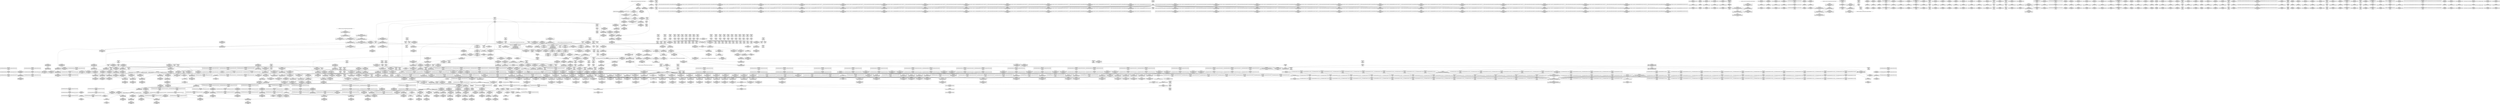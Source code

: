digraph {
	CE0x591a2a0 [shape=record,shape=Mrecord,label="{CE0x591a2a0|default_protocol_dgram:tmp7|security/selinux/hooks.c,1167|*SummSink*}"]
	CE0x5a020d0 [shape=record,shape=Mrecord,label="{CE0x5a020d0|default_protocol_dgram:tmp2|security/selinux/hooks.c,1167|*SummSource*}"]
	CE0x58cdd40 [shape=record,shape=Mrecord,label="{CE0x58cdd40|selinux_socket_create:tmp2|*SummSink*}"]
	CE0x59332b0 [shape=record,shape=Mrecord,label="{CE0x59332b0|socket_sockcreate_sid:tmp7|security/selinux/hooks.c,3954}"]
	CE0x589acb0 [shape=record,shape=Mrecord,label="{CE0x589acb0|selinux_socket_create:entry|*SummSink*}"]
	CE0x59411b0 [shape=record,shape=Mrecord,label="{CE0x59411b0|i32_10|*Constant*|*SummSource*}"]
	CE0x58d2b80 [shape=record,shape=Mrecord,label="{CE0x58d2b80|selinux_socket_create:tmp6|security/selinux/hooks.c,3982|*SummSource*}"]
	CE0x5910ac0 [shape=record,shape=Mrecord,label="{CE0x5910ac0|_call_void___llvm_gcov_indirect_counter_increment(i32*___llvm_gcov_global_state_pred344,_i64**_getelementptr_inbounds_(_100_x_i64*_,_100_x_i64*_*___llvm_gcda_edge_table343,_i64_0,_i64_64)),_!dbg_!27743|security/selinux/hooks.c,1206|*SummSource*}"]
	CE0x5937e60 [shape=record,shape=Mrecord,label="{CE0x5937e60|__llvm_gcov_indirect_counter_increment:entry|*SummSink*}"]
	CE0x58dfee0 [shape=record,shape=Mrecord,label="{CE0x58dfee0|get_current:entry|*SummSource*}"]
	CE0x59ff8c0 [shape=record,shape=Mrecord,label="{CE0x59ff8c0|default_protocol_stream:tmp8|*SummSink*}"]
	CE0x5940f80 [shape=record,shape=Mrecord,label="{CE0x5940f80|i32_5|*Constant*|*SummSink*}"]
	CE0x5a04700 [shape=record,shape=Mrecord,label="{CE0x5a04700|default_protocol_dgram:tmp10|security/selinux/hooks.c,1167|*SummSource*}"]
	CE0x5959d70 [shape=record,shape=Mrecord,label="{CE0x5959d70|socket_type_to_security_class:sw.bb11}"]
	CE0x58f3d00 [shape=record,shape=Mrecord,label="{CE0x58f3d00|selinux_socket_create:tmp11|security/selinux/hooks.c,3982}"]
	CE0x59bac30 [shape=record,shape=Mrecord,label="{CE0x59bac30|i64*_getelementptr_inbounds_(_6_x_i64_,_6_x_i64_*___llvm_gcov_ctr347,_i64_0,_i64_4)|*Constant*}"]
	CE0x58e9410 [shape=record,shape=Mrecord,label="{CE0x58e9410|selinux_socket_create:tmp21|security/selinux/hooks.c,3982|*SummSource*}"]
	CE0x5931500 [shape=record,shape=Mrecord,label="{CE0x5931500|_call_void___llvm_gcov_indirect_counter_increment(i32*___llvm_gcov_global_state_pred344,_i64**_getelementptr_inbounds_(_100_x_i64*_,_100_x_i64*_*___llvm_gcda_edge_table343,_i64_0,_i64_12)),_!dbg_!27739|security/selinux/hooks.c,1202|*SummSource*}"]
	CE0x58f09f0 [shape=record,shape=Mrecord,label="{CE0x58f09f0|selinux_socket_create:tmp23|security/selinux/hooks.c,3987|*SummSink*}"]
	CE0x5932e60 [shape=record,shape=Mrecord,label="{CE0x5932e60|socket_type_to_security_class:sw.bb15}"]
	CE0x59b4650 [shape=record,shape=Mrecord,label="{CE0x59b4650|socket_sockcreate_sid:tmp9|*LoadInst*|security/selinux/hooks.c,3954}"]
	CE0x59349e0 [shape=record,shape=Mrecord,label="{CE0x59349e0|socket_type_to_security_class:sw.bb20|*SummSource*}"]
	CE0x595f560 [shape=record,shape=Mrecord,label="{CE0x595f560|socket_sockcreate_sid:cmp|security/selinux/hooks.c,3953}"]
	CE0x58be5a0 [shape=record,shape=Mrecord,label="{CE0x58be5a0|selinux_socket_create:tmp1|*SummSink*}"]
	CE0x5927bf0 [shape=record,shape=Mrecord,label="{CE0x5927bf0|i16_14|*Constant*}"]
	CE0x58d1f00 [shape=record,shape=Mrecord,label="{CE0x58d1f00|GLOBAL:get_current|*Constant*|*SummSink*}"]
	CE0x5949350 [shape=record,shape=Mrecord,label="{CE0x5949350|socket_type_to_security_class:tmp56|security/selinux/hooks.c,1234}"]
	CE0x58e38f0 [shape=record,shape=Mrecord,label="{CE0x58e38f0|selinux_socket_create:tmp15|security/selinux/hooks.c,3982}"]
	CE0x590ade0 [shape=record,shape=Mrecord,label="{CE0x590ade0|socket_type_to_security_class:family|Function::socket_type_to_security_class&Arg::family::|*SummSource*}"]
	CE0x5912f00 [shape=record,shape=Mrecord,label="{CE0x5912f00|_call_void___llvm_gcov_indirect_counter_increment(i32*___llvm_gcov_global_state_pred344,_i64**_getelementptr_inbounds_(_100_x_i64*_,_100_x_i64*_*___llvm_gcda_edge_table343,_i64_0,_i64_68)),_!dbg_!27744|security/selinux/hooks.c,1208|*SummSink*}"]
	CE0x5957c30 [shape=record,shape=Mrecord,label="{CE0x5957c30|i64_1|*Constant*}"]
	CE0x59be780 [shape=record,shape=Mrecord,label="{CE0x59be780|i64**_getelementptr_inbounds_(_100_x_i64*_,_100_x_i64*_*___llvm_gcda_edge_table343,_i64_0,_i64_72)|*Constant*|*SummSource*}"]
	CE0x595e5d0 [shape=record,shape=Mrecord,label="{CE0x595e5d0|_call_void___llvm_gcov_indirect_counter_increment(i32*___llvm_gcov_global_state_pred344,_i64**_getelementptr_inbounds_(_100_x_i64*_,_100_x_i64*_*___llvm_gcda_edge_table343,_i64_0,_i64_28)),_!dbg_!27721|security/selinux/hooks.c,1181|*SummSource*}"]
	CE0x5941cf0 [shape=record,shape=Mrecord,label="{CE0x5941cf0|socket_type_to_security_class:tmp20|security/selinux/hooks.c,1192}"]
	CE0x5921950 [shape=record,shape=Mrecord,label="{CE0x5921950|socket_type_to_security_class:tmp55|security/selinux/hooks.c,1231|*SummSource*}"]
	CE0x592cc20 [shape=record,shape=Mrecord,label="{CE0x592cc20|socket_type_to_security_class:tmp58|security/selinux/hooks.c,1235|*SummSource*}"]
	CE0x58d2a70 [shape=record,shape=Mrecord,label="{CE0x58d2a70|get_current:tmp|*SummSink*}"]
	CE0x5918f50 [shape=record,shape=Mrecord,label="{CE0x5918f50|selinux_socket_create:tmp35|security/selinux/hooks.c,3995|*SummSink*}"]
	CE0x59b37a0 [shape=record,shape=Mrecord,label="{CE0x59b37a0|socket_sockcreate_sid:sockcreate_sid1|security/selinux/hooks.c,3954|*SummSource*}"]
	CE0x590b690 [shape=record,shape=Mrecord,label="{CE0x590b690|%struct.qstr*_null|*Constant*|*SummSource*}"]
	CE0x58ee280 [shape=record,shape=Mrecord,label="{CE0x58ee280|socket_type_to_security_class:sw.bb1}"]
	CE0x59fdbd0 [shape=record,shape=Mrecord,label="{CE0x59fdbd0|default_protocol_dgram:bb}"]
	CE0x59729f0 [shape=record,shape=Mrecord,label="{CE0x59729f0|__llvm_gcov_indirect_counter_increment:bb|*SummSink*}"]
	CE0x595fb30 [shape=record,shape=Mrecord,label="{CE0x595fb30|_ret_i32_%lor.ext,_!dbg_!27720|security/selinux/hooks.c,1162|*SummSink*}"]
	CE0x5931490 [shape=record,shape=Mrecord,label="{CE0x5931490|_call_void___llvm_gcov_indirect_counter_increment(i32*___llvm_gcov_global_state_pred344,_i64**_getelementptr_inbounds_(_100_x_i64*_,_100_x_i64*_*___llvm_gcda_edge_table343,_i64_0,_i64_12)),_!dbg_!27739|security/selinux/hooks.c,1202}"]
	CE0x59c6580 [shape=record,shape=Mrecord,label="{CE0x59c6580|i64*_getelementptr_inbounds_(_57_x_i64_,_57_x_i64_*___llvm_gcov_ctr342,_i64_0,_i64_47)|*Constant*}"]
	CE0x58e1b20 [shape=record,shape=Mrecord,label="{CE0x58e1b20|selinux_socket_create:tmp19|security/selinux/hooks.c,3982|*SummSink*}"]
	CE0x59be7f0 [shape=record,shape=Mrecord,label="{CE0x59be7f0|i64**_getelementptr_inbounds_(_100_x_i64*_,_100_x_i64*_*___llvm_gcda_edge_table343,_i64_0,_i64_72)|*Constant*|*SummSink*}"]
	CE0x5951680 [shape=record,shape=Mrecord,label="{CE0x5951680|GLOBAL:__llvm_gcov_ctr345|Global_var:__llvm_gcov_ctr345|*SummSource*}"]
	CE0x58ed1b0 [shape=record,shape=Mrecord,label="{CE0x58ed1b0|selinux_socket_create:tmp18|security/selinux/hooks.c,3982}"]
	CE0x59cfb00 [shape=record,shape=Mrecord,label="{CE0x59cfb00|i64**_getelementptr_inbounds_(_100_x_i64*_,_100_x_i64*_*___llvm_gcda_edge_table343,_i64_0,_i64_96)|*Constant*|*SummSource*}"]
	CE0x58e63f0 [shape=record,shape=Mrecord,label="{CE0x58e63f0|i64*_getelementptr_inbounds_(_18_x_i64_,_18_x_i64_*___llvm_gcov_ctr341,_i64_0,_i64_8)|*Constant*}"]
	CE0x591a840 [shape=record,shape=Mrecord,label="{CE0x591a840|default_protocol_dgram:cmp1|security/selinux/hooks.c,1167|*SummSource*}"]
	CE0x58ede70 [shape=record,shape=Mrecord,label="{CE0x58ede70|selinux_socket_create:tmp12|security/selinux/hooks.c,3982|*SummSource*}"]
	CE0x5956d00 [shape=record,shape=Mrecord,label="{CE0x5956d00|socket_type_to_security_class:tmp44|security/selinux/hooks.c,1220|*SummSink*}"]
	CE0x59fe410 [shape=record,shape=Mrecord,label="{CE0x59fe410|default_protocol_stream:tmp7|security/selinux/hooks.c,1162}"]
	CE0x59fd450 [shape=record,shape=Mrecord,label="{CE0x59fd450|default_protocol_dgram:lor.end}"]
	CE0x58f42f0 [shape=record,shape=Mrecord,label="{CE0x58f42f0|i8*_getelementptr_inbounds_(_25_x_i8_,_25_x_i8_*_.str3,_i32_0,_i32_0)|*Constant*|*SummSink*}"]
	CE0x59cb6e0 [shape=record,shape=Mrecord,label="{CE0x59cb6e0|i64**_getelementptr_inbounds_(_100_x_i64*_,_100_x_i64*_*___llvm_gcda_edge_table343,_i64_0,_i64_92)|*Constant*}"]
	CE0x59342b0 [shape=record,shape=Mrecord,label="{CE0x59342b0|socket_sockcreate_sid:cmp|security/selinux/hooks.c,3953|*SummSource*}"]
	CE0x58d0b70 [shape=record,shape=Mrecord,label="{CE0x58d0b70|i64*_getelementptr_inbounds_(_18_x_i64_,_18_x_i64_*___llvm_gcov_ctr341,_i64_0,_i64_1)|*Constant*}"]
	CE0x5932bc0 [shape=record,shape=Mrecord,label="{CE0x5932bc0|_call_void_mcount()_#3}"]
	CE0x5929480 [shape=record,shape=Mrecord,label="{CE0x5929480|i16_37|*Constant*|*SummSource*}"]
	CE0x59fd7c0 [shape=record,shape=Mrecord,label="{CE0x59fd7c0|default_protocol_dgram:lor.end|*SummSource*}"]
	CE0x59b5390 [shape=record,shape=Mrecord,label="{CE0x59b5390|default_protocol_stream:lor.rhs|*SummSource*}"]
	CE0x58e4730 [shape=record,shape=Mrecord,label="{CE0x58e4730|selinux_socket_create:type|Function::selinux_socket_create&Arg::type::}"]
	CE0x5933390 [shape=record,shape=Mrecord,label="{CE0x5933390|socket_sockcreate_sid:tmp7|security/selinux/hooks.c,3954|*SummSink*}"]
	CE0x59c5930 [shape=record,shape=Mrecord,label="{CE0x59c5930|socket_type_to_security_class:tmp40|security/selinux/hooks.c,1216}"]
	CE0x59364d0 [shape=record,shape=Mrecord,label="{CE0x59364d0|socket_type_to_security_class:tmp6|security/selinux/hooks.c,1181|*SummSource*}"]
	CE0x59542e0 [shape=record,shape=Mrecord,label="{CE0x59542e0|i64_24|*Constant*|*SummSink*}"]
	CE0x592dee0 [shape=record,shape=Mrecord,label="{CE0x592dee0|i64**_getelementptr_inbounds_(_100_x_i64*_,_100_x_i64*_*___llvm_gcda_edge_table343,_i64_0,_i64_52)|*Constant*|*SummSource*}"]
	CE0x594fc10 [shape=record,shape=Mrecord,label="{CE0x594fc10|default_protocol_stream:tmp4|security/selinux/hooks.c,1162}"]
	CE0x592e880 [shape=record,shape=Mrecord,label="{CE0x592e880|socket_type_to_security_class:tmp25|security/selinux/hooks.c,1196|*SummSource*}"]
	CE0x58d2c60 [shape=record,shape=Mrecord,label="{CE0x58d2c60|selinux_socket_create:tmp7|security/selinux/hooks.c,3982}"]
	CE0x5926b10 [shape=record,shape=Mrecord,label="{CE0x5926b10|socket_type_to_security_class:tmp57|security/selinux/hooks.c,1234}"]
	CE0x59ff700 [shape=record,shape=Mrecord,label="{CE0x59ff700|i64*_getelementptr_inbounds_(_5_x_i64_,_5_x_i64_*___llvm_gcov_ctr345,_i64_0,_i64_4)|*Constant*}"]
	CE0x59373a0 [shape=record,shape=Mrecord,label="{CE0x59373a0|socket_sockcreate_sid:tmp1}"]
	CE0x590aec0 [shape=record,shape=Mrecord,label="{CE0x590aec0|socket_type_to_security_class:family|Function::socket_type_to_security_class&Arg::family::|*SummSink*}"]
	CE0x5960a80 [shape=record,shape=Mrecord,label="{CE0x5960a80|i64_20|*Constant*|*SummSink*}"]
	CE0x59269b0 [shape=record,shape=Mrecord,label="{CE0x59269b0|socket_type_to_security_class:tmp56|security/selinux/hooks.c,1234|*SummSink*}"]
	CE0x58f08e0 [shape=record,shape=Mrecord,label="{CE0x58f08e0|selinux_socket_create:tmp23|security/selinux/hooks.c,3987|*SummSource*}"]
	CE0x5929030 [shape=record,shape=Mrecord,label="{CE0x5929030|i16_24|*Constant*}"]
	CE0x58cb8d0 [shape=record,shape=Mrecord,label="{CE0x58cb8d0|selinux_socket_create:tmp30|security/selinux/hooks.c,3992|*SummSink*}"]
	CE0x592bbd0 [shape=record,shape=Mrecord,label="{CE0x592bbd0|socket_type_to_security_class:retval.0|*SummSink*}"]
	CE0x590b3e0 [shape=record,shape=Mrecord,label="{CE0x590b3e0|GLOBAL:security_transition_sid|*Constant*|*SummSink*}"]
	CE0x59c8470 [shape=record,shape=Mrecord,label="{CE0x59c8470|socket_type_to_security_class:tmp42|security/selinux/hooks.c,1218}"]
	CE0x58da280 [shape=record,shape=Mrecord,label="{CE0x58da280|selinux_socket_create:tmp11|security/selinux/hooks.c,3982|*SummSource*}"]
	CE0x592b570 [shape=record,shape=Mrecord,label="{CE0x592b570|i16_17|*Constant*|*SummSink*}"]
	CE0x59638f0 [shape=record,shape=Mrecord,label="{CE0x59638f0|socket_type_to_security_class:call6|security/selinux/hooks.c,1191|*SummSink*}"]
	CE0x59287c0 [shape=record,shape=Mrecord,label="{CE0x59287c0|i16_15|*Constant*|*SummSource*}"]
	CE0x59c7780 [shape=record,shape=Mrecord,label="{CE0x59c7780|_call_void___llvm_gcov_indirect_counter_increment(i32*___llvm_gcov_global_state_pred344,_i64**_getelementptr_inbounds_(_100_x_i64*_,_100_x_i64*_*___llvm_gcda_edge_table343,_i64_0,_i64_88)),_!dbg_!27749|security/selinux/hooks.c,1218|*SummSource*}"]
	CE0x58ff290 [shape=record,shape=Mrecord,label="{CE0x58ff290|i32_0|*Constant*|*SummSink*}"]
	CE0x593b9e0 [shape=record,shape=Mrecord,label="{CE0x593b9e0|avc_has_perm:requested|Function::avc_has_perm&Arg::requested::|*SummSource*}"]
	CE0x59c41f0 [shape=record,shape=Mrecord,label="{CE0x59c41f0|socket_type_to_security_class:tmp39|security/selinux/hooks.c,1214}"]
	CE0x59b78c0 [shape=record,shape=Mrecord,label="{CE0x59b78c0|socket_sockcreate_sid:bb|*SummSink*}"]
	CE0x58be7b0 [shape=record,shape=Mrecord,label="{CE0x58be7b0|selinux_socket_create:if.end}"]
	CE0x58e7b00 [shape=record,shape=Mrecord,label="{CE0x58e7b00|socket_sockcreate_sid:tsec|Function::socket_sockcreate_sid&Arg::tsec::}"]
	CE0x5940d80 [shape=record,shape=Mrecord,label="{CE0x5940d80|_call_void_mcount()_#3|*SummSource*}"]
	CE0x590d020 [shape=record,shape=Mrecord,label="{CE0x590d020|socket_type_to_security_class:tmp8|security/selinux/hooks.c,1186}"]
	CE0x591b4c0 [shape=record,shape=Mrecord,label="{CE0x591b4c0|socket_type_to_security_class:tmp23|security/selinux/hooks.c,1194|*SummSource*}"]
	CE0x592fe90 [shape=record,shape=Mrecord,label="{CE0x592fe90|i64**_getelementptr_inbounds_(_100_x_i64*_,_100_x_i64*_*___llvm_gcda_edge_table343,_i64_0,_i64_40)|*Constant*}"]
	CE0x58f56a0 [shape=record,shape=Mrecord,label="{CE0x58f56a0|socket_type_to_security_class:tmp14|security/selinux/hooks.c,1189}"]
	CE0x58c9140 [shape=record,shape=Mrecord,label="{CE0x58c9140|i32_0|*Constant*}"]
	CE0x5940e50 [shape=record,shape=Mrecord,label="{CE0x5940e50|_call_void_mcount()_#3|*SummSink*}"]
	CE0x59c6d30 [shape=record,shape=Mrecord,label="{CE0x59c6d30|socket_type_to_security_class:tmp41|security/selinux/hooks.c,1216}"]
	CE0x5985d20 [shape=record,shape=Mrecord,label="{CE0x5985d20|i64**_getelementptr_inbounds_(_100_x_i64*_,_100_x_i64*_*___llvm_gcda_edge_table343,_i64_0,_i64_12)|*Constant*|*SummSource*}"]
	CE0x58e9a50 [shape=record,shape=Mrecord,label="{CE0x58e9a50|selinux_socket_create:cred|security/selinux/hooks.c,3982|*SummSink*}"]
	CE0x5921eb0 [shape=record,shape=Mrecord,label="{CE0x5921eb0|socket_type_to_security_class:tmp55|security/selinux/hooks.c,1231|*SummSink*}"]
	CE0x59c2100 [shape=record,shape=Mrecord,label="{CE0x59c2100|_call_void___llvm_gcov_indirect_counter_increment(i32*___llvm_gcov_global_state_pred344,_i64**_getelementptr_inbounds_(_100_x_i64*_,_100_x_i64*_*___llvm_gcda_edge_table343,_i64_0,_i64_80)),_!dbg_!27747|security/selinux/hooks.c,1214|*SummSource*}"]
	CE0x593f0c0 [shape=record,shape=Mrecord,label="{CE0x593f0c0|socket_type_to_security_class:tmp12|security/selinux/hooks.c,1187}"]
	CE0x592ace0 [shape=record,shape=Mrecord,label="{CE0x592ace0|i16_38|*Constant*}"]
	CE0x58ccf30 [shape=record,shape=Mrecord,label="{CE0x58ccf30|i64*_getelementptr_inbounds_(_18_x_i64_,_18_x_i64_*___llvm_gcov_ctr341,_i64_0,_i64_16)|*Constant*|*SummSink*}"]
	CE0x58df840 [shape=record,shape=Mrecord,label="{CE0x58df840|GLOBAL:socket_type_to_security_class|*Constant*|*SummSource*}"]
	CE0x5956e60 [shape=record,shape=Mrecord,label="{CE0x5956e60|socket_type_to_security_class:tmp45|security/selinux/hooks.c,1220}"]
	CE0x5910030 [shape=record,shape=Mrecord,label="{CE0x5910030|socket_type_to_security_class:tmp29|security/selinux/hooks.c,1204}"]
	CE0x58c7090 [shape=record,shape=Mrecord,label="{CE0x58c7090|selinux_socket_create:if.then9}"]
	CE0x592daa0 [shape=record,shape=Mrecord,label="{CE0x592daa0|i64**_getelementptr_inbounds_(_100_x_i64*_,_100_x_i64*_*___llvm_gcda_edge_table343,_i64_0,_i64_52)|*Constant*}"]
	CE0x58f3800 [shape=record,shape=Mrecord,label="{CE0x58f3800|socket_type_to_security_class:sw.bb3|*SummSink*}"]
	CE0x59122f0 [shape=record,shape=Mrecord,label="{CE0x59122f0|socket_type_to_security_class:tmp31|security/selinux/hooks.c,1206}"]
	CE0x589ae10 [shape=record,shape=Mrecord,label="{CE0x589ae10|selinux_socket_create:land.lhs.true}"]
	CE0x58d4420 [shape=record,shape=Mrecord,label="{CE0x58d4420|i64*_getelementptr_inbounds_(_57_x_i64_,_57_x_i64_*___llvm_gcov_ctr342,_i64_0,_i64_13)|*Constant*|*SummSource*}"]
	CE0x592e770 [shape=record,shape=Mrecord,label="{CE0x592e770|socket_type_to_security_class:tmp25|security/selinux/hooks.c,1196}"]
	CE0x58e1d20 [shape=record,shape=Mrecord,label="{CE0x58e1d20|i64*_getelementptr_inbounds_(_18_x_i64_,_18_x_i64_*___llvm_gcov_ctr341,_i64_0,_i64_0)|*Constant*|*SummSink*}"]
	CE0x58cc1d0 [shape=record,shape=Mrecord,label="{CE0x58cc1d0|i8_1|*Constant*|*SummSink*}"]
	CE0x59519b0 [shape=record,shape=Mrecord,label="{CE0x59519b0|socket_type_to_security_class:tmp3|security/selinux/hooks.c,1177}"]
	CE0x593d0d0 [shape=record,shape=Mrecord,label="{CE0x593d0d0|selinux_socket_create:tmp38|security/selinux/hooks.c,3996|*SummSource*}"]
	CE0x590fba0 [shape=record,shape=Mrecord,label="{CE0x590fba0|i64*_getelementptr_inbounds_(_57_x_i64_,_57_x_i64_*___llvm_gcov_ctr342,_i64_0,_i64_41)|*Constant*|*SummSource*}"]
	CE0x5927550 [shape=record,shape=Mrecord,label="{CE0x5927550|i16_36|*Constant*}"]
	CE0x58e4ab0 [shape=record,shape=Mrecord,label="{CE0x58e4ab0|socket_type_to_security_class:type|Function::socket_type_to_security_class&Arg::type::|*SummSource*}"]
	CE0x58e5d70 [shape=record,shape=Mrecord,label="{CE0x58e5d70|selinux_socket_create:tmp4|security/selinux/hooks.c,3982|*SummSource*}"]
	CE0x59616a0 [shape=record,shape=Mrecord,label="{CE0x59616a0|i64**_getelementptr_inbounds_(_100_x_i64*_,_100_x_i64*_*___llvm_gcda_edge_table343,_i64_0,_i64_4)|*Constant*|*SummSink*}"]
	CE0x5928c00 [shape=record,shape=Mrecord,label="{CE0x5928c00|i16_30|*Constant*|*SummSink*}"]
	CE0x5935600 [shape=record,shape=Mrecord,label="{CE0x5935600|i64*_getelementptr_inbounds_(_6_x_i64_,_6_x_i64_*___llvm_gcov_ctr347,_i64_0,_i64_3)|*Constant*|*SummSink*}"]
	CE0x590bd30 [shape=record,shape=Mrecord,label="{CE0x590bd30|socket_sockcreate_sid:retval.0|*SummSource*}"]
	CE0x591d900 [shape=record,shape=Mrecord,label="{CE0x591d900|socket_type_to_security_class:tmp52|security/selinux/hooks.c,1229}"]
	CE0x59be340 [shape=record,shape=Mrecord,label="{CE0x59be340|i64**_getelementptr_inbounds_(_100_x_i64*_,_100_x_i64*_*___llvm_gcda_edge_table343,_i64_0,_i64_72)|*Constant*}"]
	CE0x59195f0 [shape=record,shape=Mrecord,label="{CE0x59195f0|i64*_getelementptr_inbounds_(_5_x_i64_,_5_x_i64_*___llvm_gcov_ctr346,_i64_0,_i64_3)|*Constant*|*SummSource*}"]
	CE0x59b58e0 [shape=record,shape=Mrecord,label="{CE0x59b58e0|socket_sockcreate_sid:tmp10|security/selinux/hooks.c,3958}"]
	CE0x59c6bd0 [shape=record,shape=Mrecord,label="{CE0x59c6bd0|socket_type_to_security_class:tmp40|security/selinux/hooks.c,1216|*SummSink*}"]
	CE0x590b0e0 [shape=record,shape=Mrecord,label="{CE0x590b0e0|GLOBAL:security_transition_sid|*Constant*}"]
	CE0x58f1640 [shape=record,shape=Mrecord,label="{CE0x58f1640|GLOBAL:default_protocol_stream|*Constant*|*SummSink*}"]
	CE0x5914160 [shape=record,shape=Mrecord,label="{CE0x5914160|_call_void___llvm_gcov_indirect_counter_increment(i32*___llvm_gcov_global_state_pred344,_i64**_getelementptr_inbounds_(_100_x_i64*_,_100_x_i64*_*___llvm_gcda_edge_table343,_i64_0,_i64_72)),_!dbg_!27745|security/selinux/hooks.c,1210}"]
	CE0x592a7a0 [shape=record,shape=Mrecord,label="{CE0x592a7a0|i16_16|*Constant*|*SummSource*}"]
	CE0x59607a0 [shape=record,shape=Mrecord,label="{CE0x59607a0|i64_0|*Constant*}"]
	CE0x59cf6c0 [shape=record,shape=Mrecord,label="{CE0x59cf6c0|i64**_getelementptr_inbounds_(_100_x_i64*_,_100_x_i64*_*___llvm_gcda_edge_table343,_i64_0,_i64_96)|*Constant*}"]
	CE0x59476a0 [shape=record,shape=Mrecord,label="{CE0x59476a0|default_protocol_dgram:tmp|*SummSource*}"]
	CE0x58e4810 [shape=record,shape=Mrecord,label="{CE0x58e4810|selinux_socket_create:type|Function::selinux_socket_create&Arg::type::|*SummSource*}"]
	CE0x58e9840 [shape=record,shape=Mrecord,label="{CE0x58e9840|selinux_socket_create:cred|security/selinux/hooks.c,3982}"]
	CE0x590ace0 [shape=record,shape=Mrecord,label="{CE0x590ace0|socket_type_to_security_class:family|Function::socket_type_to_security_class&Arg::family::}"]
	CE0x593ac30 [shape=record,shape=Mrecord,label="{CE0x593ac30|avc_has_perm:tsid|Function::avc_has_perm&Arg::tsid::|*SummSource*}"]
	CE0x58d46e0 [shape=record,shape=Mrecord,label="{CE0x58d46e0|i64*_getelementptr_inbounds_(_57_x_i64_,_57_x_i64_*___llvm_gcov_ctr342,_i64_0,_i64_13)|*Constant*|*SummSink*}"]
	CE0x5973730 [shape=record,shape=Mrecord,label="{CE0x5973730|__llvm_gcov_indirect_counter_increment:pred|*SummSource*}"]
	CE0x59621a0 [shape=record,shape=Mrecord,label="{CE0x59621a0|COLLAPSED:_GCMRE___llvm_gcov_ctr98_internal_global_2_x_i64_zeroinitializer:_elem_0:default:}"]
	CE0x589b8a0 [shape=record,shape=Mrecord,label="{CE0x589b8a0|selinux_socket_create:tobool|security/selinux/hooks.c,3982}"]
	CE0x593a970 [shape=record,shape=Mrecord,label="{CE0x593a970|avc_has_perm:ssid|Function::avc_has_perm&Arg::ssid::|*SummSink*}"]
	CE0x59c9710 [shape=record,shape=Mrecord,label="{CE0x59c9710|socket_type_to_security_class:tmp42|security/selinux/hooks.c,1218|*SummSink*}"]
	CE0x593b910 [shape=record,shape=Mrecord,label="{CE0x593b910|avc_has_perm:requested|Function::avc_has_perm&Arg::requested::}"]
	CE0x58f60d0 [shape=record,shape=Mrecord,label="{CE0x58f60d0|socket_type_to_security_class:tmp15|security/selinux/hooks.c,1189}"]
	CE0x59d2280 [shape=record,shape=Mrecord,label="{CE0x59d2280|i64*_getelementptr_inbounds_(_57_x_i64_,_57_x_i64_*___llvm_gcov_ctr342,_i64_0,_i64_51)|*Constant*}"]
	CE0x59bee40 [shape=record,shape=Mrecord,label="{CE0x59bee40|i64*_getelementptr_inbounds_(_57_x_i64_,_57_x_i64_*___llvm_gcov_ctr342,_i64_0,_i64_44)|*Constant*|*SummSink*}"]
	CE0x5961460 [shape=record,shape=Mrecord,label="{CE0x5961460|__llvm_gcov_indirect_counter_increment:counters|Function::__llvm_gcov_indirect_counter_increment&Arg::counters::|*SummSource*}"]
	CE0x59c17c0 [shape=record,shape=Mrecord,label="{CE0x59c17c0|socket_type_to_security_class:tmp37|security/selinux/hooks.c,1212|*SummSource*}"]
	CE0x59b6bc0 [shape=record,shape=Mrecord,label="{CE0x59b6bc0|default_protocol_dgram:cmp|security/selinux/hooks.c,1167}"]
	CE0x58d6520 [shape=record,shape=Mrecord,label="{CE0x58d6520|socket_type_to_security_class:sw.bb5|*SummSink*}"]
	CE0x58f6e80 [shape=record,shape=Mrecord,label="{CE0x58f6e80|socket_sockcreate_sid:tmp3|security/selinux/hooks.c,3953|*SummSink*}"]
	CE0x59fc8d0 [shape=record,shape=Mrecord,label="{CE0x59fc8d0|default_protocol_stream:tmp10|security/selinux/hooks.c,1162}"]
	CE0x594fa90 [shape=record,shape=Mrecord,label="{CE0x594fa90|default_protocol_stream:tmp3|security/selinux/hooks.c,1162}"]
	CE0x58d6cd0 [shape=record,shape=Mrecord,label="{CE0x58d6cd0|i32_16|*Constant*}"]
	CE0x593e950 [shape=record,shape=Mrecord,label="{CE0x593e950|socket_type_to_security_class:return}"]
	CE0x59ffc90 [shape=record,shape=Mrecord,label="{CE0x59ffc90|i64*_getelementptr_inbounds_(_5_x_i64_,_5_x_i64_*___llvm_gcov_ctr345,_i64_0,_i64_4)|*Constant*|*SummSink*}"]
	CE0x594f8a0 [shape=record,shape=Mrecord,label="{CE0x594f8a0|GLOBAL:__llvm_gcov_ctr345|Global_var:__llvm_gcov_ctr345|*SummSink*}"]
	CE0x5912d40 [shape=record,shape=Mrecord,label="{CE0x5912d40|_call_void___llvm_gcov_indirect_counter_increment(i32*___llvm_gcov_global_state_pred344,_i64**_getelementptr_inbounds_(_100_x_i64*_,_100_x_i64*_*___llvm_gcda_edge_table343,_i64_0,_i64_68)),_!dbg_!27744|security/selinux/hooks.c,1208|*SummSource*}"]
	CE0x58f4c70 [shape=record,shape=Mrecord,label="{CE0x58f4c70|selinux_socket_create:tmp26|security/selinux/hooks.c,3988|*SummSource*}"]
	CE0x58b8ac0 [shape=record,shape=Mrecord,label="{CE0x58b8ac0|selinux_socket_create:if.end10|*SummSink*}"]
	CE0x58d2300 [shape=record,shape=Mrecord,label="{CE0x58d2300|i64_0|*Constant*}"]
	CE0x593fe40 [shape=record,shape=Mrecord,label="{CE0x593fe40|socket_type_to_security_class:tmp13|security/selinux/hooks.c,1187}"]
	CE0x58f0ec0 [shape=record,shape=Mrecord,label="{CE0x58f0ec0|i64**_getelementptr_inbounds_(_100_x_i64*_,_100_x_i64*_*___llvm_gcda_edge_table343,_i64_0,_i64_44)|*Constant*}"]
	CE0x59633d0 [shape=record,shape=Mrecord,label="{CE0x59633d0|i64**_getelementptr_inbounds_(_100_x_i64*_,_100_x_i64*_*___llvm_gcda_edge_table343,_i64_0,_i64_48)|*Constant*}"]
	CE0x59445a0 [shape=record,shape=Mrecord,label="{CE0x59445a0|__llvm_gcov_indirect_counter_increment:tmp2|*SummSource*}"]
	CE0x5929590 [shape=record,shape=Mrecord,label="{CE0x5929590|i16_37|*Constant*|*SummSink*}"]
	CE0x59654d0 [shape=record,shape=Mrecord,label="{CE0x59654d0|i64*_getelementptr_inbounds_(_57_x_i64_,_57_x_i64_*___llvm_gcov_ctr342,_i64_0,_i64_14)|*Constant*}"]
	CE0x595d870 [shape=record,shape=Mrecord,label="{CE0x595d870|_ret_i32_%lor.ext,_!dbg_!27720|security/selinux/hooks.c,1167|*SummSink*}"]
	CE0x59c4020 [shape=record,shape=Mrecord,label="{CE0x59c4020|i64*_getelementptr_inbounds_(_57_x_i64_,_57_x_i64_*___llvm_gcov_ctr342,_i64_0,_i64_46)|*Constant*|*SummSink*}"]
	CE0x5987880 [shape=record,shape=Mrecord,label="{CE0x5987880|_call_void___llvm_gcov_indirect_counter_increment(i32*___llvm_gcov_global_state_pred344,_i64**_getelementptr_inbounds_(_100_x_i64*_,_100_x_i64*_*___llvm_gcda_edge_table343,_i64_0,_i64_60)),_!dbg_!27741|security/selinux/hooks.c,1204}"]
	CE0x59c02b0 [shape=record,shape=Mrecord,label="{CE0x59c02b0|socket_type_to_security_class:tmp36|security/selinux/hooks.c,1212}"]
	CE0x59c64a0 [shape=record,shape=Mrecord,label="{CE0x59c64a0|i64**_getelementptr_inbounds_(_100_x_i64*_,_100_x_i64*_*___llvm_gcda_edge_table343,_i64_0,_i64_84)|*Constant*|*SummSource*}"]
	CE0x5973890 [shape=record,shape=Mrecord,label="{CE0x5973890|__llvm_gcov_indirect_counter_increment:pred|*SummSink*}"]
	CE0x59c6e40 [shape=record,shape=Mrecord,label="{CE0x59c6e40|socket_type_to_security_class:tmp41|security/selinux/hooks.c,1216|*SummSource*}"]
	CE0x58d32c0 [shape=record,shape=Mrecord,label="{CE0x58d32c0|i64*_getelementptr_inbounds_(_2_x_i64_,_2_x_i64_*___llvm_gcov_ctr98,_i64_0,_i64_1)|*Constant*|*SummSource*}"]
	CE0x590e880 [shape=record,shape=Mrecord,label="{CE0x590e880|i64_13|*Constant*}"]
	CE0x5946d70 [shape=record,shape=Mrecord,label="{CE0x5946d70|i64*_getelementptr_inbounds_(_6_x_i64_,_6_x_i64_*___llvm_gcov_ctr347,_i64_0,_i64_3)|*Constant*}"]
	CE0x595cf00 [shape=record,shape=Mrecord,label="{CE0x595cf00|default_protocol_dgram:entry|*SummSink*}"]
	CE0x59b9cd0 [shape=record,shape=Mrecord,label="{CE0x59b9cd0|socket_sockcreate_sid:return}"]
	CE0x5967390 [shape=record,shape=Mrecord,label="{CE0x5967390|default_protocol_dgram:bb|*SummSink*}"]
	CE0x58da6f0 [shape=record,shape=Mrecord,label="{CE0x58da6f0|socket_type_to_security_class:sw.bb12}"]
	CE0x58f5e70 [shape=record,shape=Mrecord,label="{CE0x58f5e70|i64*_getelementptr_inbounds_(_57_x_i64_,_57_x_i64_*___llvm_gcov_ctr342,_i64_0,_i64_23)|*Constant*|*SummSink*}"]
	CE0x59d0d70 [shape=record,shape=Mrecord,label="{CE0x59d0d70|_call_void___llvm_gcov_indirect_counter_increment(i32*___llvm_gcov_global_state_pred344,_i64**_getelementptr_inbounds_(_100_x_i64*_,_100_x_i64*_*___llvm_gcda_edge_table343,_i64_0,_i64_56)),_!dbg_!27752|security/selinux/hooks.c,1224}"]
	CE0x58f4190 [shape=record,shape=Mrecord,label="{CE0x58f4190|socket_type_to_security_class:sw.bb14|*SummSink*}"]
	CE0x59189e0 [shape=record,shape=Mrecord,label="{CE0x59189e0|selinux_socket_create:tmp35|security/selinux/hooks.c,3995}"]
	CE0x59baee0 [shape=record,shape=Mrecord,label="{CE0x59baee0|default_protocol_stream:tmp1}"]
	CE0x591e870 [shape=record,shape=Mrecord,label="{CE0x591e870|i64*_getelementptr_inbounds_(_57_x_i64_,_57_x_i64_*___llvm_gcov_ctr342,_i64_0,_i64_53)|*Constant*|*SummSource*}"]
	CE0x58f7460 [shape=record,shape=Mrecord,label="{CE0x58f7460|__llvm_gcov_indirect_counter_increment:predecessor|Function::__llvm_gcov_indirect_counter_increment&Arg::predecessor::}"]
	CE0x58f4060 [shape=record,shape=Mrecord,label="{CE0x58f4060|socket_type_to_security_class:sw.bb14|*SummSource*}"]
	CE0x58e81c0 [shape=record,shape=Mrecord,label="{CE0x58e81c0|socket_sockcreate_sid:secclass|Function::socket_sockcreate_sid&Arg::secclass::|*SummSink*}"]
	CE0x58d8ef0 [shape=record,shape=Mrecord,label="{CE0x58d8ef0|i64_1|*Constant*|*SummSource*}"]
	CE0x590d710 [shape=record,shape=Mrecord,label="{CE0x590d710|GLOBAL:__llvm_gcov_ctr342|Global_var:__llvm_gcov_ctr342|*SummSource*}"]
	CE0x590c840 [shape=record,shape=Mrecord,label="{CE0x590c840|socket_sockcreate_sid:tmp14|security/selinux/hooks.c,3960}"]
	CE0x5961aa0 [shape=record,shape=Mrecord,label="{CE0x5961aa0|_ret_void|*SummSink*}"]
	CE0x58c6b10 [shape=record,shape=Mrecord,label="{CE0x58c6b10|selinux_socket_create:if.then14|*SummSink*}"]
	CE0x58e17c0 [shape=record,shape=Mrecord,label="{CE0x58e17c0|selinux_socket_create:tmp19|security/selinux/hooks.c,3982}"]
	CE0x59734d0 [shape=record,shape=Mrecord,label="{CE0x59734d0|__llvm_gcov_indirect_counter_increment:bb4|*SummSink*}"]
	CE0x5929360 [shape=record,shape=Mrecord,label="{CE0x5929360|i16_37|*Constant*}"]
	CE0x591e4e0 [shape=record,shape=Mrecord,label="{CE0x591e4e0|i64**_getelementptr_inbounds_(_100_x_i64*_,_100_x_i64*_*___llvm_gcda_edge_table343,_i64_0,_i64_20)|*Constant*|*SummSink*}"]
	CE0x5a00ef0 [shape=record,shape=Mrecord,label="{CE0x5a00ef0|GLOBAL:__llvm_gcov_ctr346|Global_var:__llvm_gcov_ctr346|*SummSource*}"]
	CE0x58e7390 [shape=record,shape=Mrecord,label="{CE0x58e7390|0:_i8,_:_GCMR_selinux_socket_create.__warned_internal_global_i8_0,_section_.data.unlikely_,_align_1:_elem_0:default:}"]
	CE0x58e99b0 [shape=record,shape=Mrecord,label="{CE0x58e99b0|selinux_socket_create:cred|security/selinux/hooks.c,3982|*SummSource*}"]
	CE0x58e8bd0 [shape=record,shape=Mrecord,label="{CE0x58e8bd0|i64_5|*Constant*|*SummSource*}"]
	CE0x59867d0 [shape=record,shape=Mrecord,label="{CE0x59867d0|i32_7|*Constant*}"]
	CE0x5930910 [shape=record,shape=Mrecord,label="{CE0x5930910|i64*_getelementptr_inbounds_(_57_x_i64_,_57_x_i64_*___llvm_gcov_ctr342,_i64_0,_i64_29)|*Constant*|*SummSink*}"]
	CE0x58f58d0 [shape=record,shape=Mrecord,label="{CE0x58f58d0|i64*_getelementptr_inbounds_(_57_x_i64_,_57_x_i64_*___llvm_gcov_ctr342,_i64_0,_i64_23)|*Constant*}"]
	CE0x59c09e0 [shape=record,shape=Mrecord,label="{CE0x59c09e0|i64**_getelementptr_inbounds_(_100_x_i64*_,_100_x_i64*_*___llvm_gcda_edge_table343,_i64_0,_i64_76)|*Constant*}"]
	CE0x5a03750 [shape=record,shape=Mrecord,label="{CE0x5a03750|default_protocol_dgram:tmp5|security/selinux/hooks.c,1167|*SummSink*}"]
	CE0x59cbc00 [shape=record,shape=Mrecord,label="{CE0x59cbc00|i64*_getelementptr_inbounds_(_57_x_i64_,_57_x_i64_*___llvm_gcov_ctr342,_i64_0,_i64_49)|*Constant*}"]
	CE0x59390d0 [shape=record,shape=Mrecord,label="{CE0x59390d0|selinux_socket_create:tmp37|security/selinux/hooks.c,3995|*SummSink*}"]
	CE0x59216e0 [shape=record,shape=Mrecord,label="{CE0x59216e0|socket_type_to_security_class:tmp54|security/selinux/hooks.c,1231|*SummSink*}"]
	CE0x5972560 [shape=record,shape=Mrecord,label="{CE0x5972560|socket_sockcreate_sid:tmp15|security/selinux/hooks.c,3960|*SummSink*}"]
	CE0x58eebb0 [shape=record,shape=Mrecord,label="{CE0x58eebb0|socket_type_to_security_class:sw.bb25}"]
	CE0x58dfde0 [shape=record,shape=Mrecord,label="{CE0x58dfde0|get_current:entry}"]
	CE0x593bf60 [shape=record,shape=Mrecord,label="{CE0x593bf60|_ret_i32_%retval.0,_!dbg_!27728|security/selinux/avc.c,775}"]
	CE0x58f6270 [shape=record,shape=Mrecord,label="{CE0x58f6270|socket_type_to_security_class:tmp15|security/selinux/hooks.c,1189|*SummSource*}"]
	CE0x58e3d80 [shape=record,shape=Mrecord,label="{CE0x58e3d80|i64_5|*Constant*|*SummSink*}"]
	CE0x5987780 [shape=record,shape=Mrecord,label="{CE0x5987780|i32_14|*Constant*|*SummSink*}"]
	CE0x58d8410 [shape=record,shape=Mrecord,label="{CE0x58d8410|socket_type_to_security_class:sw.bb16|*SummSource*}"]
	CE0x590cf10 [shape=record,shape=Mrecord,label="{CE0x590cf10|socket_sockcreate_sid:tmp15|security/selinux/hooks.c,3960}"]
	CE0x59337c0 [shape=record,shape=Mrecord,label="{CE0x59337c0|socket_type_to_security_class:sw.bb13}"]
	CE0x59baf50 [shape=record,shape=Mrecord,label="{CE0x59baf50|default_protocol_stream:tmp1|*SummSource*}"]
	CE0x5a04c60 [shape=record,shape=Mrecord,label="{CE0x5a04c60|default_protocol_dgram:lor.ext|security/selinux/hooks.c,1167|*SummSource*}"]
	CE0x5965ab0 [shape=record,shape=Mrecord,label="{CE0x5965ab0|i64*_getelementptr_inbounds_(_57_x_i64_,_57_x_i64_*___llvm_gcov_ctr342,_i64_0,_i64_14)|*Constant*|*SummSink*}"]
	CE0x5973370 [shape=record,shape=Mrecord,label="{CE0x5973370|__llvm_gcov_indirect_counter_increment:bb4|*SummSource*}"]
	CE0x592a470 [shape=record,shape=Mrecord,label="{CE0x592a470|i16_31|*Constant*|*SummSource*}"]
	CE0x58d4290 [shape=record,shape=Mrecord,label="{CE0x58d4290|socket_type_to_security_class:tmp2|security/selinux/hooks.c,1177|*SummSource*}"]
	CE0x593c150 [shape=record,shape=Mrecord,label="{CE0x593c150|avc_has_perm:auditdata|Function::avc_has_perm&Arg::auditdata::}"]
	CE0x59d5f50 [shape=record,shape=Mrecord,label="{CE0x59d5f50|_call_void___llvm_gcov_indirect_counter_increment(i32*___llvm_gcov_global_state_pred344,_i64**_getelementptr_inbounds_(_100_x_i64*_,_100_x_i64*_*___llvm_gcda_edge_table343,_i64_0,_i64_20)),_!dbg_!27754|security/selinux/hooks.c,1229}"]
	CE0x5936260 [shape=record,shape=Mrecord,label="{CE0x5936260|i64**_getelementptr_inbounds_(_100_x_i64*_,_100_x_i64*_*___llvm_gcda_edge_table343,_i64_0,_i64_28)|*Constant*|*SummSource*}"]
	CE0x5914390 [shape=record,shape=Mrecord,label="{CE0x5914390|_call_void___llvm_gcov_indirect_counter_increment(i32*___llvm_gcov_global_state_pred344,_i64**_getelementptr_inbounds_(_100_x_i64*_,_100_x_i64*_*___llvm_gcda_edge_table343,_i64_0,_i64_72)),_!dbg_!27745|security/selinux/hooks.c,1210|*SummSink*}"]
	CE0x593d4f0 [shape=record,shape=Mrecord,label="{CE0x593d4f0|selinux_socket_create:tmp39|security/selinux/hooks.c,3996}"]
	CE0x593e030 [shape=record,shape=Mrecord,label="{CE0x593e030|_ret_i32_%retval.0,_!dbg_!27764|security/selinux/hooks.c,3996|*SummSink*}"]
	CE0x5917490 [shape=record,shape=Mrecord,label="{CE0x5917490|selinux_socket_create:tmp33|security/selinux/hooks.c,3993|*SummSink*}"]
	CE0x58e7430 [shape=record,shape=Mrecord,label="{CE0x58e7430|selinux_socket_create:tobool1|security/selinux/hooks.c,3982}"]
	CE0x590b830 [shape=record,shape=Mrecord,label="{CE0x590b830|i64*_getelementptr_inbounds_(_6_x_i64_,_6_x_i64_*___llvm_gcov_ctr347,_i64_0,_i64_5)|*Constant*}"]
	CE0x59ca250 [shape=record,shape=Mrecord,label="{CE0x59ca250|_call_void___llvm_gcov_indirect_counter_increment(i32*___llvm_gcov_global_state_pred344,_i64**_getelementptr_inbounds_(_100_x_i64*_,_100_x_i64*_*___llvm_gcda_edge_table343,_i64_0,_i64_92)),_!dbg_!27750|security/selinux/hooks.c,1220}"]
	CE0x59641b0 [shape=record,shape=Mrecord,label="{CE0x59641b0|socket_type_to_security_class:tmp6|security/selinux/hooks.c,1181|*SummSink*}"]
	CE0x590a600 [shape=record,shape=Mrecord,label="{CE0x590a600|socket_type_to_security_class:entry|*SummSource*}"]
	CE0x5903a70 [shape=record,shape=Mrecord,label="{CE0x5903a70|GLOBAL:selinux_socket_create.__warned|Global_var:selinux_socket_create.__warned|*SummSource*}"]
	CE0x5953a50 [shape=record,shape=Mrecord,label="{CE0x5953a50|socket_type_to_security_class:tobool7|security/selinux/hooks.c,1191|*SummSource*}"]
	CE0x58f8ee0 [shape=record,shape=Mrecord,label="{CE0x58f8ee0|i32_6|*Constant*}"]
	CE0x58ccaf0 [shape=record,shape=Mrecord,label="{CE0x58ccaf0|selinux_socket_create:tmp34|security/selinux/hooks.c,3995|*SummSource*}"]
	CE0x591f6e0 [shape=record,shape=Mrecord,label="{CE0x591f6e0|_call_void___llvm_gcov_indirect_counter_increment(i32*___llvm_gcov_global_state_pred344,_i64**_getelementptr_inbounds_(_100_x_i64*_,_100_x_i64*_*___llvm_gcda_edge_table343,_i64_0,_i64_24)),_!dbg_!27755|security/selinux/hooks.c,1231}"]
	CE0x58f6ab0 [shape=record,shape=Mrecord,label="{CE0x58f6ab0|_call_void___llvm_gcov_indirect_counter_increment(i32*___llvm_gcov_global_state_pred344,_i64**_getelementptr_inbounds_(_100_x_i64*_,_100_x_i64*_*___llvm_gcda_edge_table343,_i64_0,_i64_48)),_!dbg_!27731|security/selinux/hooks.c,1191}"]
	CE0x58ecb20 [shape=record,shape=Mrecord,label="{CE0x58ecb20|i8*_getelementptr_inbounds_(_45_x_i8_,_45_x_i8_*_.str12,_i32_0,_i32_0)|*Constant*}"]
	CE0x58f4770 [shape=record,shape=Mrecord,label="{CE0x58f4770|_call_void_mcount()_#3|*SummSink*}"]
	CE0x5942810 [shape=record,shape=Mrecord,label="{CE0x5942810|i64*_getelementptr_inbounds_(_57_x_i64_,_57_x_i64_*___llvm_gcov_ctr342,_i64_0,_i64_26)|*Constant*|*SummSink*}"]
	CE0x5a01820 [shape=record,shape=Mrecord,label="{CE0x5a01820|_call_void_mcount()_#3}"]
	CE0x59b2c50 [shape=record,shape=Mrecord,label="{CE0x59b2c50|socket_sockcreate_sid:tmp2|*LoadInst*|security/selinux/hooks.c,3953}"]
	CE0x591b040 [shape=record,shape=Mrecord,label="{CE0x591b040|default_protocol_dgram:tmp8|*SummSink*}"]
	CE0x59fb880 [shape=record,shape=Mrecord,label="{CE0x59fb880|i64*_getelementptr_inbounds_(_5_x_i64_,_5_x_i64_*___llvm_gcov_ctr345,_i64_0,_i64_3)|*Constant*|*SummSource*}"]
	CE0x5917860 [shape=record,shape=Mrecord,label="{CE0x5917860|selinux_socket_create:tmp34|security/selinux/hooks.c,3995}"]
	CE0x5963880 [shape=record,shape=Mrecord,label="{CE0x5963880|i64**_getelementptr_inbounds_(_100_x_i64*_,_100_x_i64*_*___llvm_gcda_edge_table343,_i64_0,_i64_48)|*Constant*|*SummSink*}"]
	CE0x58dfa70 [shape=record,shape=Mrecord,label="{CE0x58dfa70|selinux_socket_create:tmp3}"]
	CE0x59c9980 [shape=record,shape=Mrecord,label="{CE0x59c9980|socket_type_to_security_class:tmp43|security/selinux/hooks.c,1218|*SummSource*}"]
	CE0x59362d0 [shape=record,shape=Mrecord,label="{CE0x59362d0|i64**_getelementptr_inbounds_(_100_x_i64*_,_100_x_i64*_*___llvm_gcda_edge_table343,_i64_0,_i64_28)|*Constant*|*SummSink*}"]
	CE0x5927780 [shape=record,shape=Mrecord,label="{CE0x5927780|i16_36|*Constant*|*SummSink*}"]
	CE0x593c420 [shape=record,shape=Mrecord,label="{CE0x593c420|_ret_i32_%retval.0,_!dbg_!27728|security/selinux/avc.c,775|*SummSink*}"]
	CE0x58ca7e0 [shape=record,shape=Mrecord,label="{CE0x58ca7e0|i8*_getelementptr_inbounds_(_45_x_i8_,_45_x_i8_*_.str12,_i32_0,_i32_0)|*Constant*|*SummSource*}"]
	CE0x59c90c0 [shape=record,shape=Mrecord,label="{CE0x59c90c0|i64*_getelementptr_inbounds_(_57_x_i64_,_57_x_i64_*___llvm_gcov_ctr342,_i64_0,_i64_48)|*Constant*}"]
	CE0x58f1240 [shape=record,shape=Mrecord,label="{CE0x58f1240|i64**_getelementptr_inbounds_(_100_x_i64*_,_100_x_i64*_*___llvm_gcda_edge_table343,_i64_0,_i64_44)|*Constant*|*SummSource*}"]
	CE0x5974d10 [shape=record,shape=Mrecord,label="{CE0x5974d10|default_protocol_stream:bb|*SummSource*}"]
	CE0x5929260 [shape=record,shape=Mrecord,label="{CE0x5929260|i16_24|*Constant*|*SummSink*}"]
	CE0x5913350 [shape=record,shape=Mrecord,label="{CE0x5913350|i64*_getelementptr_inbounds_(_57_x_i64_,_57_x_i64_*___llvm_gcov_ctr342,_i64_0,_i64_43)|*Constant*|*SummSource*}"]
	CE0x5959ef0 [shape=record,shape=Mrecord,label="{CE0x5959ef0|socket_type_to_security_class:sw.bb11|*SummSource*}"]
	CE0x59622d0 [shape=record,shape=Mrecord,label="{CE0x59622d0|socket_type_to_security_class:call6|security/selinux/hooks.c,1191|*SummSource*}"]
	CE0x5910a50 [shape=record,shape=Mrecord,label="{CE0x5910a50|_call_void___llvm_gcov_indirect_counter_increment(i32*___llvm_gcov_global_state_pred344,_i64**_getelementptr_inbounds_(_100_x_i64*_,_100_x_i64*_*___llvm_gcda_edge_table343,_i64_0,_i64_64)),_!dbg_!27743|security/selinux/hooks.c,1206}"]
	CE0x593cbe0 [shape=record,shape=Mrecord,label="{CE0x593cbe0|selinux_socket_create:retval.0|*SummSink*}"]
	CE0x58c88d0 [shape=record,shape=Mrecord,label="{CE0x58c88d0|i64*_getelementptr_inbounds_(_18_x_i64_,_18_x_i64_*___llvm_gcov_ctr341,_i64_0,_i64_6)|*Constant*|*SummSink*}"]
	CE0x5920fb0 [shape=record,shape=Mrecord,label="{CE0x5920fb0|i64**_getelementptr_inbounds_(_100_x_i64*_,_100_x_i64*_*___llvm_gcda_edge_table343,_i64_0,_i64_24)|*Constant*|*SummSource*}"]
	CE0x590f450 [shape=record,shape=Mrecord,label="{CE0x590f450|i64**_getelementptr_inbounds_(_100_x_i64*_,_100_x_i64*_*___llvm_gcda_edge_table343,_i64_0,_i64_60)|*Constant*}"]
	CE0x58d7870 [shape=record,shape=Mrecord,label="{CE0x58d7870|selinux_socket_create:protocol|Function::selinux_socket_create&Arg::protocol::}"]
	CE0x5917090 [shape=record,shape=Mrecord,label="{CE0x5917090|selinux_socket_create:tmp33|security/selinux/hooks.c,3993|*SummSource*}"]
	CE0x5944960 [shape=record,shape=Mrecord,label="{CE0x5944960|socket_type_to_security_class:if.else}"]
	CE0x5a04420 [shape=record,shape=Mrecord,label="{CE0x5a04420|default_protocol_dgram:tmp10|security/selinux/hooks.c,1167}"]
	"CONST[source:0(mediator),value:2(dynamic)][purpose:{object}][SrcIdx:61]"
	CE0x59440a0 [shape=record,shape=Mrecord,label="{CE0x59440a0|socket_type_to_security_class:sw.epilog26}"]
	CE0x58c7cf0 [shape=record,shape=Mrecord,label="{CE0x58c7cf0|selinux_socket_create:return|*SummSource*}"]
	CE0x753bd00 [shape=record,shape=Mrecord,label="{CE0x753bd00|GLOBAL:__llvm_gcov_ctr341|Global_var:__llvm_gcov_ctr341|*SummSource*}"]
	CE0x5973230 [shape=record,shape=Mrecord,label="{CE0x5973230|__llvm_gcov_indirect_counter_increment:bb4}"]
	CE0x59413c0 [shape=record,shape=Mrecord,label="{CE0x59413c0|i32_17|*Constant*}"]
	CE0x59441d0 [shape=record,shape=Mrecord,label="{CE0x59441d0|socket_type_to_security_class:sw.epilog26|*SummSource*}"]
	CE0x58df240 [shape=record,shape=Mrecord,label="{CE0x58df240|selinux_socket_create:call11|security/selinux/hooks.c,3990}"]
	CE0x59286a0 [shape=record,shape=Mrecord,label="{CE0x59286a0|i16_15|*Constant*}"]
	CE0x58f4f60 [shape=record,shape=Mrecord,label="{CE0x58f4f60|i64*_getelementptr_inbounds_(_18_x_i64_,_18_x_i64_*___llvm_gcov_ctr341,_i64_0,_i64_12)|*Constant*|*SummSource*}"]
	CE0x58e0050 [shape=record,shape=Mrecord,label="{CE0x58e0050|_ret_%struct.task_struct*_%tmp4,_!dbg_!27714|./arch/x86/include/asm/current.h,14}"]
	CE0x58d4bc0 [shape=record,shape=Mrecord,label="{CE0x58d4bc0|i64*_getelementptr_inbounds_(_18_x_i64_,_18_x_i64_*___llvm_gcov_ctr341,_i64_0,_i64_9)|*Constant*|*SummSource*}"]
	CE0x5961580 [shape=record,shape=Mrecord,label="{CE0x5961580|i64**_getelementptr_inbounds_(_100_x_i64*_,_100_x_i64*_*___llvm_gcda_edge_table343,_i64_0,_i64_4)|*Constant*|*SummSource*}"]
	CE0x5988180 [shape=record,shape=Mrecord,label="{CE0x5988180|socket_type_to_security_class:tmp30|security/selinux/hooks.c,1206}"]
	"CONST[source:0(mediator),value:2(dynamic)][purpose:{object}][SnkIdx:2]"
	CE0x58fac50 [shape=record,shape=Mrecord,label="{CE0x58fac50|i32_6|*Constant*|*SummSink*}"]
	CE0x58d6ef0 [shape=record,shape=Mrecord,label="{CE0x58d6ef0|i32_22|*Constant*|*SummSink*}"]
	CE0x5972ba0 [shape=record,shape=Mrecord,label="{CE0x5972ba0|__llvm_gcov_indirect_counter_increment:exit}"]
	CE0x58e10b0 [shape=record,shape=Mrecord,label="{CE0x58e10b0|socket_type_to_security_class:if.then}"]
	CE0x59168a0 [shape=record,shape=Mrecord,label="{CE0x59168a0|i64**_getelementptr_inbounds_(_100_x_i64*_,_100_x_i64*_*___llvm_gcda_edge_table343,_i64_0,_i64_68)|*Constant*|*SummSink*}"]
	CE0x58f1320 [shape=record,shape=Mrecord,label="{CE0x58f1320|socket_type_to_security_class:call|security/selinux/hooks.c,1186|*SummSink*}"]
	CE0x59d0390 [shape=record,shape=Mrecord,label="{CE0x59d0390|socket_type_to_security_class:tmp47|security/selinux/hooks.c,1222}"]
	CE0x5949fe0 [shape=record,shape=Mrecord,label="{CE0x5949fe0|i64**_getelementptr_inbounds_(_100_x_i64*_,_100_x_i64*_*___llvm_gcda_edge_table343,_i64_0,_i64_0)|*Constant*|*SummSink*}"]
	CE0x58d7a80 [shape=record,shape=Mrecord,label="{CE0x58d7a80|selinux_socket_create:protocol|Function::selinux_socket_create&Arg::protocol::|*SummSink*}"]
	CE0x58bdc00 [shape=record,shape=Mrecord,label="{CE0x58bdc00|i32_16|*Constant*|*SummSource*}"]
	CE0x59c2090 [shape=record,shape=Mrecord,label="{CE0x59c2090|_call_void___llvm_gcov_indirect_counter_increment(i32*___llvm_gcov_global_state_pred344,_i64**_getelementptr_inbounds_(_100_x_i64*_,_100_x_i64*_*___llvm_gcda_edge_table343,_i64_0,_i64_80)),_!dbg_!27747|security/selinux/hooks.c,1214}"]
	CE0x59bafc0 [shape=record,shape=Mrecord,label="{CE0x59bafc0|default_protocol_stream:tmp1|*SummSink*}"]
	CE0x591af30 [shape=record,shape=Mrecord,label="{CE0x591af30|default_protocol_dgram:tmp8|*SummSource*}"]
	CE0x595c680 [shape=record,shape=Mrecord,label="{CE0x595c680|GLOBAL:default_protocol_dgram|*Constant*|*SummSource*}"]
	CE0x5930330 [shape=record,shape=Mrecord,label="{CE0x5930330|i64*_getelementptr_inbounds_(_57_x_i64_,_57_x_i64_*___llvm_gcov_ctr342,_i64_0,_i64_29)|*Constant*}"]
	CE0x5a009a0 [shape=record,shape=Mrecord,label="{CE0x5a009a0|default_protocol_dgram:tmp2|security/selinux/hooks.c,1167|*SummSink*}"]
	CE0x5944fa0 [shape=record,shape=Mrecord,label="{CE0x5944fa0|GLOBAL:__llvm_gcov_global_state_pred344|Global_var:__llvm_gcov_global_state_pred344}"]
	CE0x5954b30 [shape=record,shape=Mrecord,label="{CE0x5954b30|socket_type_to_security_class:tmp17|security/selinux/hooks.c,1191|*SummSink*}"]
	"CONST[source:2(external),value:2(dynamic)][purpose:{subject}][SrcIdx:59]"
	CE0x58f6ce0 [shape=record,shape=Mrecord,label="{CE0x58f6ce0|_call_void___llvm_gcov_indirect_counter_increment(i32*___llvm_gcov_global_state_pred344,_i64**_getelementptr_inbounds_(_100_x_i64*_,_100_x_i64*_*___llvm_gcda_edge_table343,_i64_0,_i64_48)),_!dbg_!27731|security/selinux/hooks.c,1191|*SummSink*}"]
	CE0x5922290 [shape=record,shape=Mrecord,label="{CE0x5922290|_call_void___llvm_gcov_indirect_counter_increment(i32*___llvm_gcov_global_state_pred344,_i64**_getelementptr_inbounds_(_100_x_i64*_,_100_x_i64*_*___llvm_gcda_edge_table343,_i64_0,_i64_0)),_!dbg_!27756|security/selinux/hooks.c,1234|*SummSource*}"]
	CE0x58b8a10 [shape=record,shape=Mrecord,label="{CE0x58b8a10|selinux_socket_create:if.end15|*SummSink*}"]
	CE0x5928160 [shape=record,shape=Mrecord,label="{CE0x5928160|i16_32|*Constant*|*SummSource*}"]
	CE0x5974000 [shape=record,shape=Mrecord,label="{CE0x5974000|_call_void_mcount()_#3|*SummSource*}"]
	CE0x58f26b0 [shape=record,shape=Mrecord,label="{CE0x58f26b0|get_current:tmp4|./arch/x86/include/asm/current.h,14|*SummSink*}"]
	CE0x58ef3b0 [shape=record,shape=Mrecord,label="{CE0x58ef3b0|selinux_socket_create:tmp26|security/selinux/hooks.c,3988}"]
	CE0x59b5570 [shape=record,shape=Mrecord,label="{CE0x59b5570|i64*_getelementptr_inbounds_(_6_x_i64_,_6_x_i64_*___llvm_gcov_ctr347,_i64_0,_i64_4)|*Constant*|*SummSink*}"]
	CE0x58d8130 [shape=record,shape=Mrecord,label="{CE0x58d8130|socket_type_to_security_class:sw.bb2|*SummSource*}"]
	CE0x5928490 [shape=record,shape=Mrecord,label="{CE0x5928490|i16_34|*Constant*|*SummSource*}"]
	CE0x58f83a0 [shape=record,shape=Mrecord,label="{CE0x58f83a0|get_current:tmp2|*SummSource*}"]
	CE0x59015c0 [shape=record,shape=Mrecord,label="{CE0x59015c0|selinux_socket_create:tmp7|security/selinux/hooks.c,3982|*SummSource*}"]
	CE0x59475c0 [shape=record,shape=Mrecord,label="{CE0x59475c0|default_protocol_dgram:tmp}"]
	CE0x59d4dc0 [shape=record,shape=Mrecord,label="{CE0x59d4dc0|i64*_getelementptr_inbounds_(_57_x_i64_,_57_x_i64_*___llvm_gcov_ctr342,_i64_0,_i64_52)|*Constant*}"]
	CE0x59d5fc0 [shape=record,shape=Mrecord,label="{CE0x59d5fc0|_call_void___llvm_gcov_indirect_counter_increment(i32*___llvm_gcov_global_state_pred344,_i64**_getelementptr_inbounds_(_100_x_i64*_,_100_x_i64*_*___llvm_gcda_edge_table343,_i64_0,_i64_20)),_!dbg_!27754|security/selinux/hooks.c,1229|*SummSource*}"]
	CE0x58d6430 [shape=record,shape=Mrecord,label="{CE0x58d6430|socket_type_to_security_class:sw.bb5|*SummSource*}"]
	CE0x5921670 [shape=record,shape=Mrecord,label="{CE0x5921670|i64*_getelementptr_inbounds_(_57_x_i64_,_57_x_i64_*___llvm_gcov_ctr342,_i64_0,_i64_54)|*Constant*|*SummSink*}"]
	CE0x5916aa0 [shape=record,shape=Mrecord,label="{CE0x5916aa0|socket_type_to_security_class:tmp32|security/selinux/hooks.c,1208|*SummSource*}"]
	CE0x595af00 [shape=record,shape=Mrecord,label="{CE0x595af00|i64*_getelementptr_inbounds_(_57_x_i64_,_57_x_i64_*___llvm_gcov_ctr342,_i64_0,_i64_0)|*Constant*|*SummSource*}"]
	CE0x58c7b90 [shape=record,shape=Mrecord,label="{CE0x58c7b90|selinux_socket_create:do.body|*SummSource*}"]
	CE0x58e2550 [shape=record,shape=Mrecord,label="{CE0x58e2550|i64_11|*Constant*|*SummSink*}"]
	CE0x59fe880 [shape=record,shape=Mrecord,label="{CE0x59fe880|i32_6|*Constant*}"]
	CE0x5a02ec0 [shape=record,shape=Mrecord,label="{CE0x5a02ec0|default_protocol_dgram:tmp4|security/selinux/hooks.c,1167|*SummSource*}"]
	CE0x5948820 [shape=record,shape=Mrecord,label="{CE0x5948820|_call_void___llvm_gcov_indirect_counter_increment(i32*___llvm_gcov_global_state_pred344,_i64**_getelementptr_inbounds_(_100_x_i64*_,_100_x_i64*_*___llvm_gcda_edge_table343,_i64_0,_i64_0)),_!dbg_!27756|security/selinux/hooks.c,1234|*SummSink*}"]
	CE0x5945760 [shape=record,shape=Mrecord,label="{CE0x5945760|i32_2|*Constant*}"]
	CE0x58de440 [shape=record,shape=Mrecord,label="{CE0x58de440|i64*_getelementptr_inbounds_(_57_x_i64_,_57_x_i64_*___llvm_gcov_ctr342,_i64_0,_i64_27)|*Constant*|*SummSource*}"]
	CE0x58cbcc0 [shape=record,shape=Mrecord,label="{CE0x58cbcc0|selinux_socket_create:tmp31|security/selinux/hooks.c,3992|*SummSource*}"]
	CE0x5920b70 [shape=record,shape=Mrecord,label="{CE0x5920b70|i64**_getelementptr_inbounds_(_100_x_i64*_,_100_x_i64*_*___llvm_gcda_edge_table343,_i64_0,_i64_24)|*Constant*}"]
	CE0x5953f00 [shape=record,shape=Mrecord,label="{CE0x5953f00|i64_25|*Constant*|*SummSink*}"]
	CE0x58f1f70 [shape=record,shape=Mrecord,label="{CE0x58f1f70|default_protocol_stream:protocol|Function::default_protocol_stream&Arg::protocol::|*SummSource*}"]
	CE0x59d0de0 [shape=record,shape=Mrecord,label="{CE0x59d0de0|_call_void___llvm_gcov_indirect_counter_increment(i32*___llvm_gcov_global_state_pred344,_i64**_getelementptr_inbounds_(_100_x_i64*_,_100_x_i64*_*___llvm_gcda_edge_table343,_i64_0,_i64_56)),_!dbg_!27752|security/selinux/hooks.c,1224|*SummSource*}"]
	CE0x58d5900 [shape=record,shape=Mrecord,label="{CE0x58d5900|i64*_getelementptr_inbounds_(_18_x_i64_,_18_x_i64_*___llvm_gcov_ctr341,_i64_0,_i64_15)|*Constant*}"]
	CE0x5961200 [shape=record,shape=Mrecord,label="{CE0x5961200|i64**_getelementptr_inbounds_(_100_x_i64*_,_100_x_i64*_*___llvm_gcda_edge_table343,_i64_0,_i64_4)|*Constant*}"]
	CE0x58e0310 [shape=record,shape=Mrecord,label="{CE0x58e0310|selinux_socket_create:bb|*SummSink*}"]
	CE0x58d3880 [shape=record,shape=Mrecord,label="{CE0x58d3880|socket_type_to_security_class:tmp2|security/selinux/hooks.c,1177}"]
	CE0x593ec60 [shape=record,shape=Mrecord,label="{CE0x593ec60|get_current:bb|*SummSource*}"]
	CE0x5a033c0 [shape=record,shape=Mrecord,label="{CE0x5a033c0|default_protocol_dgram:tmp5|security/selinux/hooks.c,1167}"]
	CE0x58fabe0 [shape=record,shape=Mrecord,label="{CE0x58fabe0|i64**_getelementptr_inbounds_(_100_x_i64*_,_100_x_i64*_*___llvm_gcda_edge_table343,_i64_0,_i64_8)|*Constant*|*SummSink*}"]
	CE0x58f0620 [shape=record,shape=Mrecord,label="{CE0x58f0620|selinux_socket_create:tmp22|security/selinux/hooks.c,3987|*SummSink*}"]
	CE0x59c3d60 [shape=record,shape=Mrecord,label="{CE0x59c3d60|i64*_getelementptr_inbounds_(_57_x_i64_,_57_x_i64_*___llvm_gcov_ctr342,_i64_0,_i64_46)|*Constant*|*SummSource*}"]
	CE0x5959660 [shape=record,shape=Mrecord,label="{CE0x5959660|socket_type_to_security_class:tmp|*SummSource*}"]
	CE0x5933e40 [shape=record,shape=Mrecord,label="{CE0x5933e40|socket_type_to_security_class:sw.bb25|*SummSource*}"]
	CE0x58bdec0 [shape=record,shape=Mrecord,label="{CE0x58bdec0|i32_1|*Constant*}"]
	CE0x5933320 [shape=record,shape=Mrecord,label="{CE0x5933320|socket_sockcreate_sid:tmp7|security/selinux/hooks.c,3954|*SummSource*}"]
	CE0x5929f20 [shape=record,shape=Mrecord,label="{CE0x5929f20|i16_20|*Constant*|*SummSink*}"]
	CE0x59723f0 [shape=record,shape=Mrecord,label="{CE0x59723f0|socket_sockcreate_sid:tmp15|security/selinux/hooks.c,3960|*SummSource*}"]
	CE0x593ad60 [shape=record,shape=Mrecord,label="{CE0x593ad60|avc_has_perm:tsid|Function::avc_has_perm&Arg::tsid::|*SummSink*}"]
	CE0x58ed8c0 [shape=record,shape=Mrecord,label="{CE0x58ed8c0|socket_type_to_security_class:sw.epilog}"]
	CE0x58f0390 [shape=record,shape=Mrecord,label="{CE0x58f0390|i64_10|*Constant*|*SummSink*}"]
	CE0x58fade0 [shape=record,shape=Mrecord,label="{CE0x58fade0|socket_type_to_security_class:call|security/selinux/hooks.c,1186|*SummSource*}"]
	CE0x59d5570 [shape=record,shape=Mrecord,label="{CE0x59d5570|socket_type_to_security_class:tmp51|security/selinux/hooks.c,1227}"]
	CE0x58cbdd0 [shape=record,shape=Mrecord,label="{CE0x58cbdd0|selinux_socket_create:tmp31|security/selinux/hooks.c,3992|*SummSink*}"]
	CE0x59bdbb0 [shape=record,shape=Mrecord,label="{CE0x59bdbb0|socket_sockcreate_sid:tmp13|*LoadInst*|security/selinux/hooks.c,3958|*SummSource*}"]
	CE0x58c7350 [shape=record,shape=Mrecord,label="{CE0x58c7350|selinux_socket_create:do.body}"]
	CE0x58e7d00 [shape=record,shape=Mrecord,label="{CE0x58e7d00|socket_sockcreate_sid:tsec|Function::socket_sockcreate_sid&Arg::tsec::|*SummSink*}"]
	CE0x5933fe0 [shape=record,shape=Mrecord,label="{CE0x5933fe0|socket_type_to_security_class:bb}"]
	CE0x6ee9f00 [shape=record,shape=Mrecord,label="{CE0x6ee9f00|selinux_socket_create:if.then|*SummSink*}"]
	CE0x5938e40 [shape=record,shape=Mrecord,label="{CE0x5938e40|i32_15|*Constant*|*SummSource*}"]
	CE0x590a500 [shape=record,shape=Mrecord,label="{CE0x590a500|socket_type_to_security_class:entry}"]
	CE0x59d53a0 [shape=record,shape=Mrecord,label="{CE0x59d53a0|i64*_getelementptr_inbounds_(_57_x_i64_,_57_x_i64_*___llvm_gcov_ctr342,_i64_0,_i64_52)|*Constant*|*SummSink*}"]
	CE0x59fe680 [shape=record,shape=Mrecord,label="{CE0x59fe680|default_protocol_stream:tmp7|security/selinux/hooks.c,1162|*SummSink*}"]
	CE0x592f380 [shape=record,shape=Mrecord,label="{CE0x592f380|_call_void___llvm_gcov_indirect_counter_increment(i32*___llvm_gcov_global_state_pred344,_i64**_getelementptr_inbounds_(_100_x_i64*_,_100_x_i64*_*___llvm_gcda_edge_table343,_i64_0,_i64_40)),_!dbg_!27738|security/selinux/hooks.c,1198|*SummSink*}"]
	CE0x58e26f0 [shape=record,shape=Mrecord,label="{CE0x58e26f0|selinux_socket_create:tmp23|security/selinux/hooks.c,3987}"]
	CE0x5935070 [shape=record,shape=Mrecord,label="{CE0x5935070|socket_type_to_security_class:sw.bb4|*SummSource*}"]
	CE0x58ecfc0 [shape=record,shape=Mrecord,label="{CE0x58ecfc0|selinux_socket_create:tmp17|security/selinux/hooks.c,3982|*SummSink*}"]
	CE0x59b5950 [shape=record,shape=Mrecord,label="{CE0x59b5950|socket_sockcreate_sid:tmp10|security/selinux/hooks.c,3958|*SummSource*}"]
	CE0x590eec0 [shape=record,shape=Mrecord,label="{CE0x590eec0|selinux_socket_create:tmp28|security/selinux/hooks.c,3992}"]
	CE0x5930250 [shape=record,shape=Mrecord,label="{CE0x5930250|i64**_getelementptr_inbounds_(_100_x_i64*_,_100_x_i64*_*___llvm_gcda_edge_table343,_i64_0,_i64_40)|*Constant*|*SummSource*}"]
	CE0x594a050 [shape=record,shape=Mrecord,label="{CE0x594a050|i64*_getelementptr_inbounds_(_57_x_i64_,_57_x_i64_*___llvm_gcov_ctr342,_i64_0,_i64_55)|*Constant*}"]
	CE0x5960960 [shape=record,shape=Mrecord,label="{CE0x5960960|i64_20|*Constant*}"]
	CE0x59b6a40 [shape=record,shape=Mrecord,label="{CE0x59b6a40|default_protocol_stream:lor.end|*SummSink*}"]
	CE0x58d26d0 [shape=record,shape=Mrecord,label="{CE0x58d26d0|i64_1|*Constant*|*SummSink*}"]
	CE0x5a03250 [shape=record,shape=Mrecord,label="{CE0x5a03250|default_protocol_dgram:tmp4|security/selinux/hooks.c,1167|*SummSink*}"]
	CE0x59be860 [shape=record,shape=Mrecord,label="{CE0x59be860|i64*_getelementptr_inbounds_(_57_x_i64_,_57_x_i64_*___llvm_gcov_ctr342,_i64_0,_i64_44)|*Constant*}"]
	CE0x5987a60 [shape=record,shape=Mrecord,label="{CE0x5987a60|_call_void___llvm_gcov_indirect_counter_increment(i32*___llvm_gcov_global_state_pred344,_i64**_getelementptr_inbounds_(_100_x_i64*_,_100_x_i64*_*___llvm_gcda_edge_table343,_i64_0,_i64_60)),_!dbg_!27741|security/selinux/hooks.c,1204|*SummSink*}"]
	CE0x58bd4f0 [shape=record,shape=Mrecord,label="{CE0x58bd4f0|selinux_socket_create:tobool13|security/selinux/hooks.c,3992|*SummSink*}"]
	CE0x5939b20 [shape=record,shape=Mrecord,label="{CE0x5939b20|avc_has_perm:entry}"]
	CE0x590eae0 [shape=record,shape=Mrecord,label="{CE0x590eae0|i64_13|*Constant*|*SummSink*}"]
	CE0x59538d0 [shape=record,shape=Mrecord,label="{CE0x59538d0|socket_type_to_security_class:tobool7|security/selinux/hooks.c,1191}"]
	CE0x5973c00 [shape=record,shape=Mrecord,label="{CE0x5973c00|i32_-1|*Constant*|*SummSource*}"]
	CE0x59329f0 [shape=record,shape=Mrecord,label="{CE0x59329f0|get_current:tmp3|*SummSource*}"]
	CE0x58df510 [shape=record,shape=Mrecord,label="{CE0x58df510|GLOBAL:socket_type_to_security_class|*Constant*}"]
	CE0x5950390 [shape=record,shape=Mrecord,label="{CE0x5950390|default_protocol_stream:tmp5|security/selinux/hooks.c,1162}"]
	CE0x58e5660 [shape=record,shape=Mrecord,label="{CE0x58e5660|_ret_%struct.task_struct*_%tmp4,_!dbg_!27714|./arch/x86/include/asm/current.h,14|*SummSink*}"]
	CE0x59fe100 [shape=record,shape=Mrecord,label="{CE0x59fe100|default_protocol_stream:tmp6|security/selinux/hooks.c,1162|*SummSink*}"]
	CE0x58b7bc0 [shape=record,shape=Mrecord,label="{CE0x58b7bc0|selinux_socket_create:if.then|*SummSource*}"]
	CE0x59cbd90 [shape=record,shape=Mrecord,label="{CE0x59cbd90|_call_void___llvm_gcov_indirect_counter_increment(i32*___llvm_gcov_global_state_pred344,_i64**_getelementptr_inbounds_(_100_x_i64*_,_100_x_i64*_*___llvm_gcda_edge_table343,_i64_0,_i64_96)),_!dbg_!27751|security/selinux/hooks.c,1222}"]
	CE0x59cafb0 [shape=record,shape=Mrecord,label="{CE0x59cafb0|socket_type_to_security_class:tmp44|security/selinux/hooks.c,1220}"]
	CE0x590b2d0 [shape=record,shape=Mrecord,label="{CE0x590b2d0|GLOBAL:security_transition_sid|*Constant*|*SummSource*}"]
	CE0x5956f70 [shape=record,shape=Mrecord,label="{CE0x5956f70|socket_type_to_security_class:tmp45|security/selinux/hooks.c,1220|*SummSource*}"]
	CE0x58e9d70 [shape=record,shape=Mrecord,label="{CE0x58e9d70|i64_3|*Constant*}"]
	CE0x5942c10 [shape=record,shape=Mrecord,label="{CE0x5942c10|socket_type_to_security_class:tmp21|security/selinux/hooks.c,1192|*SummSink*}"]
	CE0x58d20d0 [shape=record,shape=Mrecord,label="{CE0x58d20d0|selinux_socket_create:if.end|*SummSource*}"]
	CE0x5944a60 [shape=record,shape=Mrecord,label="{CE0x5944a60|socket_type_to_security_class:if.else|*SummSource*}"]
	CE0x59c68a0 [shape=record,shape=Mrecord,label="{CE0x59c68a0|i64*_getelementptr_inbounds_(_57_x_i64_,_57_x_i64_*___llvm_gcov_ctr342,_i64_0,_i64_47)|*Constant*|*SummSource*}"]
	CE0x590d1d0 [shape=record,shape=Mrecord,label="{CE0x590d1d0|socket_type_to_security_class:tmp8|security/selinux/hooks.c,1186|*SummSink*}"]
	CE0x5954080 [shape=record,shape=Mrecord,label="{CE0x5954080|socket_type_to_security_class:tmp17|security/selinux/hooks.c,1191}"]
	CE0x58d6de0 [shape=record,shape=Mrecord,label="{CE0x58d6de0|i32_22|*Constant*|*SummSource*}"]
	CE0x59316c0 [shape=record,shape=Mrecord,label="{CE0x59316c0|_call_void___llvm_gcov_indirect_counter_increment(i32*___llvm_gcov_global_state_pred344,_i64**_getelementptr_inbounds_(_100_x_i64*_,_100_x_i64*_*___llvm_gcda_edge_table343,_i64_0,_i64_12)),_!dbg_!27739|security/selinux/hooks.c,1202|*SummSink*}"]
	CE0x5962ce0 [shape=record,shape=Mrecord,label="{CE0x5962ce0|socket_type_to_security_class:call6|security/selinux/hooks.c,1191}"]
	CE0x5944880 [shape=record,shape=Mrecord,label="{CE0x5944880|socket_type_to_security_class:if.then8|*SummSink*}"]
	CE0x593ca40 [shape=record,shape=Mrecord,label="{CE0x593ca40|selinux_socket_create:retval.0|*SummSource*}"]
	CE0x5913df0 [shape=record,shape=Mrecord,label="{CE0x5913df0|socket_type_to_security_class:tmp33|security/selinux/hooks.c,1208|*SummSink*}"]
	CE0x59d4170 [shape=record,shape=Mrecord,label="{CE0x59d4170|socket_type_to_security_class:tmp50|security/selinux/hooks.c,1227}"]
	CE0x59501d0 [shape=record,shape=Mrecord,label="{CE0x59501d0|default_protocol_stream:tmp4|security/selinux/hooks.c,1162|*SummSink*}"]
	CE0x58d4d30 [shape=record,shape=Mrecord,label="{CE0x58d4d30|i64*_getelementptr_inbounds_(_18_x_i64_,_18_x_i64_*___llvm_gcov_ctr341,_i64_0,_i64_9)|*Constant*|*SummSink*}"]
	CE0x58e7dc0 [shape=record,shape=Mrecord,label="{CE0x58e7dc0|socket_sockcreate_sid:secclass|Function::socket_sockcreate_sid&Arg::secclass::}"]
	CE0x59595f0 [shape=record,shape=Mrecord,label="{CE0x59595f0|socket_type_to_security_class:tmp}"]
	CE0x590fa10 [shape=record,shape=Mrecord,label="{CE0x590fa10|socket_type_to_security_class:tmp28|security/selinux/hooks.c,1204|*SummSource*}"]
	CE0x59c0e90 [shape=record,shape=Mrecord,label="{CE0x59c0e90|i64**_getelementptr_inbounds_(_100_x_i64*_,_100_x_i64*_*___llvm_gcda_edge_table343,_i64_0,_i64_76)|*Constant*|*SummSink*}"]
	CE0x593dae0 [shape=record,shape=Mrecord,label="{CE0x593dae0|selinux_socket_create:tmp39|security/selinux/hooks.c,3996|*SummSink*}"]
	CE0x5937f80 [shape=record,shape=Mrecord,label="{CE0x5937f80|__llvm_gcov_indirect_counter_increment:predecessor|Function::__llvm_gcov_indirect_counter_increment&Arg::predecessor::|*SummSource*}"]
	CE0x59b5e30 [shape=record,shape=Mrecord,label="{CE0x59b5e30|i64_2|*Constant*}"]
	CE0x58f5a90 [shape=record,shape=Mrecord,label="{CE0x58f5a90|socket_type_to_security_class:tmp14|security/selinux/hooks.c,1189|*SummSource*}"]
	CE0x592d5d0 [shape=record,shape=Mrecord,label="{CE0x592d5d0|socket_sockcreate_sid:if.then|*SummSource*}"]
	CE0x58d5fa0 [shape=record,shape=Mrecord,label="{CE0x58d5fa0|selinux_socket_create:tmp32|security/selinux/hooks.c,3993|*SummSink*}"]
	"CONST[source:1(input),value:2(dynamic)][purpose:{object}][SrcIdx:56]"
	CE0x5919c50 [shape=record,shape=Mrecord,label="{CE0x5919c50|default_protocol_dgram:tmp6|security/selinux/hooks.c,1167}"]
	CE0x58f5ee0 [shape=record,shape=Mrecord,label="{CE0x58f5ee0|socket_type_to_security_class:tmp14|security/selinux/hooks.c,1189|*SummSink*}"]
	CE0x58f3bb0 [shape=record,shape=Mrecord,label="{CE0x58f3bb0|selinux_socket_create:tmp10|security/selinux/hooks.c,3982|*SummSink*}"]
	CE0x5933620 [shape=record,shape=Mrecord,label="{CE0x5933620|socket_type_to_security_class:if.else9|*SummSource*}"]
	CE0x59b5140 [shape=record,shape=Mrecord,label="{CE0x59b5140|__llvm_gcov_indirect_counter_increment:tmp6|*SummSink*}"]
	CE0x59297b0 [shape=record,shape=Mrecord,label="{CE0x59297b0|i16_22|*Constant*|*SummSource*}"]
	CE0x595d300 [shape=record,shape=Mrecord,label="{CE0x595d300|default_protocol_dgram:protocol|Function::default_protocol_dgram&Arg::protocol::|*SummSink*}"]
	CE0x59597c0 [shape=record,shape=Mrecord,label="{CE0x59597c0|socket_type_to_security_class:tmp1}"]
	CE0x59ba410 [shape=record,shape=Mrecord,label="{CE0x59ba410|i64*_getelementptr_inbounds_(_6_x_i64_,_6_x_i64_*___llvm_gcov_ctr347,_i64_0,_i64_4)|*Constant*|*SummSource*}"]
	CE0x59135b0 [shape=record,shape=Mrecord,label="{CE0x59135b0|i64*_getelementptr_inbounds_(_57_x_i64_,_57_x_i64_*___llvm_gcov_ctr342,_i64_0,_i64_43)|*Constant*|*SummSink*}"]
	CE0x5961710 [shape=record,shape=Mrecord,label="{CE0x5961710|__llvm_gcov_indirect_counter_increment:counters|Function::__llvm_gcov_indirect_counter_increment&Arg::counters::|*SummSink*}"]
	CE0x5918b80 [shape=record,shape=Mrecord,label="{CE0x5918b80|selinux_socket_create:tmp35|security/selinux/hooks.c,3995|*SummSource*}"]
	CE0x58e11e0 [shape=record,shape=Mrecord,label="{CE0x58e11e0|socket_type_to_security_class:if.then|*SummSource*}"]
	CE0x59392d0 [shape=record,shape=Mrecord,label="{CE0x59392d0|selinux_socket_create:call16|security/selinux/hooks.c,3995|*SummSource*}"]
	CE0x5986bb0 [shape=record,shape=Mrecord,label="{CE0x5986bb0|i32_4|*Constant*|*SummSource*}"]
	CE0x6dedbb0 [shape=record,shape=Mrecord,label="{CE0x6dedbb0|i64*_getelementptr_inbounds_(_18_x_i64_,_18_x_i64_*___llvm_gcov_ctr341,_i64_0,_i64_8)|*Constant*|*SummSource*}"]
	CE0x59851c0 [shape=record,shape=Mrecord,label="{CE0x59851c0|i32_3|*Constant*}"]
	CE0x59298c0 [shape=record,shape=Mrecord,label="{CE0x59298c0|i16_22|*Constant*|*SummSink*}"]
	CE0x593a100 [shape=record,shape=Mrecord,label="{CE0x593a100|avc_has_perm:entry|*SummSink*}"]
	CE0x58d3640 [shape=record,shape=Mrecord,label="{CE0x58d3640|selinux_socket_create:do.end|*SummSink*}"]
	CE0x59c4bd0 [shape=record,shape=Mrecord,label="{CE0x59c4bd0|_call_void___llvm_gcov_indirect_counter_increment(i32*___llvm_gcov_global_state_pred344,_i64**_getelementptr_inbounds_(_100_x_i64*_,_100_x_i64*_*___llvm_gcda_edge_table343,_i64_0,_i64_84)),_!dbg_!27748|security/selinux/hooks.c,1216}"]
	CE0x59d50e0 [shape=record,shape=Mrecord,label="{CE0x59d50e0|i64*_getelementptr_inbounds_(_57_x_i64_,_57_x_i64_*___llvm_gcov_ctr342,_i64_0,_i64_52)|*Constant*|*SummSource*}"]
	CE0x595c040 [shape=record,shape=Mrecord,label="{CE0x595c040|socket_type_to_security_class:tmp1|*SummSink*}"]
	CE0x59c1220 [shape=record,shape=Mrecord,label="{CE0x59c1220|i64*_getelementptr_inbounds_(_57_x_i64_,_57_x_i64_*___llvm_gcov_ctr342,_i64_0,_i64_45)|*Constant*|*SummSource*}"]
	CE0x5928e20 [shape=record,shape=Mrecord,label="{CE0x5928e20|i16_35|*Constant*|*SummSource*}"]
	CE0x58e6af0 [shape=record,shape=Mrecord,label="{CE0x58e6af0|selinux_socket_create:call4|security/selinux/hooks.c,3982|*SummSink*}"]
	CE0x58f2c60 [shape=record,shape=Mrecord,label="{CE0x58f2c60|_call_void_lockdep_rcu_suspicious(i8*_getelementptr_inbounds_(_25_x_i8_,_25_x_i8_*_.str3,_i32_0,_i32_0),_i32_3982,_i8*_getelementptr_inbounds_(_45_x_i8_,_45_x_i8_*_.str12,_i32_0,_i32_0))_#10,_!dbg_!27732|security/selinux/hooks.c,3982|*SummSink*}"]
	CE0x59451f0 [shape=record,shape=Mrecord,label="{CE0x59451f0|GLOBAL:__llvm_gcov_global_state_pred344|Global_var:__llvm_gcov_global_state_pred344|*SummSource*}"]
	CE0x5a02bd0 [shape=record,shape=Mrecord,label="{CE0x5a02bd0|default_protocol_dgram:tmp3|security/selinux/hooks.c,1167|*SummSource*}"]
	CE0x592d560 [shape=record,shape=Mrecord,label="{CE0x592d560|socket_sockcreate_sid:if.then}"]
	CE0x58d3d50 [shape=record,shape=Mrecord,label="{CE0x58d3d50|i64**_getelementptr_inbounds_(_100_x_i64*_,_100_x_i64*_*___llvm_gcda_edge_table343,_i64_0,_i64_32)|*Constant*}"]
	CE0x58edb90 [shape=record,shape=Mrecord,label="{CE0x58edb90|socket_type_to_security_class:sw.bb18}"]
	CE0x5a01530 [shape=record,shape=Mrecord,label="{CE0x5a01530|default_protocol_dgram:tmp1|*SummSource*}"]
	CE0x58cb480 [shape=record,shape=Mrecord,label="{CE0x58cb480|selinux_socket_create:tmp36|security/selinux/hooks.c,3995}"]
	CE0x589ad60 [shape=record,shape=Mrecord,label="{CE0x589ad60|i32_1|*Constant*|*SummSource*}"]
	CE0x5943d10 [shape=record,shape=Mrecord,label="{CE0x5943d10|i32_5|*Constant*|*SummSource*}"]
	CE0x595baf0 [shape=record,shape=Mrecord,label="{CE0x595baf0|__llvm_gcov_indirect_counter_increment:counter|*SummSource*}"]
	CE0x58d24c0 [shape=record,shape=Mrecord,label="{CE0x58d24c0|selinux_socket_create:call|security/selinux/hooks.c,3982}"]
	CE0x59c3520 [shape=record,shape=Mrecord,label="{CE0x59c3520|i64**_getelementptr_inbounds_(_100_x_i64*_,_100_x_i64*_*___llvm_gcda_edge_table343,_i64_0,_i64_80)|*Constant*}"]
	CE0x593c600 [shape=record,shape=Mrecord,label="{CE0x593c600|selinux_socket_create:tmp38|security/selinux/hooks.c,3996}"]
	CE0x58cc980 [shape=record,shape=Mrecord,label="{CE0x58cc980|i64*_getelementptr_inbounds_(_18_x_i64_,_18_x_i64_*___llvm_gcov_ctr341,_i64_0,_i64_16)|*Constant*}"]
	CE0x5966de0 [shape=record,shape=Mrecord,label="{CE0x5966de0|socket_sockcreate_sid:tmp|*SummSource*}"]
	CE0x5912400 [shape=record,shape=Mrecord,label="{CE0x5912400|socket_type_to_security_class:tmp31|security/selinux/hooks.c,1206|*SummSource*}"]
	CE0x59b7850 [shape=record,shape=Mrecord,label="{CE0x59b7850|socket_sockcreate_sid:bb|*SummSource*}"]
	CE0x593e1a0 [shape=record,shape=Mrecord,label="{CE0x593e1a0|i64*_getelementptr_inbounds_(_2_x_i64_,_2_x_i64_*___llvm_gcov_ctr98,_i64_0,_i64_0)|*Constant*}"]
	CE0x5919250 [shape=record,shape=Mrecord,label="{CE0x5919250|i64*_getelementptr_inbounds_(_5_x_i64_,_5_x_i64_*___llvm_gcov_ctr346,_i64_0,_i64_3)|*Constant*}"]
	CE0x5927f90 [shape=record,shape=Mrecord,label="{CE0x5927f90|i16_41|*Constant*|*SummSink*}"]
	CE0x59116b0 [shape=record,shape=Mrecord,label="{CE0x59116b0|i64**_getelementptr_inbounds_(_100_x_i64*_,_100_x_i64*_*___llvm_gcda_edge_table343,_i64_0,_i64_64)|*Constant*}"]
	CE0x5945c70 [shape=record,shape=Mrecord,label="{CE0x5945c70|socket_sockcreate_sid:tmp4|security/selinux/hooks.c,3953|*SummSink*}"]
	CE0x590aaf0 [shape=record,shape=Mrecord,label="{CE0x590aaf0|selinux_socket_create:family|Function::selinux_socket_create&Arg::family::|*SummSink*}"]
	CE0x5929690 [shape=record,shape=Mrecord,label="{CE0x5929690|i16_22|*Constant*}"]
	CE0x5954970 [shape=record,shape=Mrecord,label="{CE0x5954970|socket_type_to_security_class:tmp17|security/selinux/hooks.c,1191|*SummSource*}"]
	CE0x58cc0c0 [shape=record,shape=Mrecord,label="{CE0x58cc0c0|i8_1|*Constant*|*SummSource*}"]
	CE0x59106e0 [shape=record,shape=Mrecord,label="{CE0x59106e0|socket_type_to_security_class:tmp29|security/selinux/hooks.c,1204|*SummSink*}"]
	CE0x5935730 [shape=record,shape=Mrecord,label="{CE0x5935730|socket_type_to_security_class:tmp6|security/selinux/hooks.c,1181}"]
	CE0x58f6740 [shape=record,shape=Mrecord,label="{CE0x58f6740|socket_type_to_security_class:tmp15|security/selinux/hooks.c,1189|*SummSink*}"]
	CE0x592bac0 [shape=record,shape=Mrecord,label="{CE0x592bac0|socket_type_to_security_class:retval.0|*SummSource*}"]
	CE0x58d6300 [shape=record,shape=Mrecord,label="{CE0x58d6300|socket_type_to_security_class:sw.bb5}"]
	CE0x592b790 [shape=record,shape=Mrecord,label="{CE0x592b790|i16_40|*Constant*|*SummSource*}"]
	CE0x5974070 [shape=record,shape=Mrecord,label="{CE0x5974070|_call_void_mcount()_#3|*SummSink*}"]
	CE0x58f2870 [shape=record,shape=Mrecord,label="{CE0x58f2870|GLOBAL:current_task|Global_var:current_task|*SummSource*}"]
	CE0x595ce20 [shape=record,shape=Mrecord,label="{CE0x595ce20|default_protocol_dgram:entry|*SummSource*}"]
	CE0x592af10 [shape=record,shape=Mrecord,label="{CE0x592af10|i16_38|*Constant*|*SummSink*}"]
	CE0x58d2d90 [shape=record,shape=Mrecord,label="{CE0x58d2d90|selinux_socket_create:if.end10|*SummSource*}"]
	CE0x59b68f0 [shape=record,shape=Mrecord,label="{CE0x59b68f0|default_protocol_stream:lor.end|*SummSource*}"]
	CE0x58e3960 [shape=record,shape=Mrecord,label="{CE0x58e3960|selinux_socket_create:tmp15|security/selinux/hooks.c,3982|*SummSource*}"]
	CE0x5919fc0 [shape=record,shape=Mrecord,label="{CE0x5919fc0|default_protocol_dgram:tmp7|security/selinux/hooks.c,1167}"]
	CE0x58d2e90 [shape=record,shape=Mrecord,label="{CE0x58d2e90|get_current:tmp1|*SummSource*}"]
	CE0x58e08b0 [shape=record,shape=Mrecord,label="{CE0x58e08b0|selinux_socket_create:call12|security/selinux/hooks.c,3991}"]
	CE0x593c3b0 [shape=record,shape=Mrecord,label="{CE0x593c3b0|_ret_i32_%retval.0,_!dbg_!27728|security/selinux/avc.c,775|*SummSource*}"]
	CE0x59d5680 [shape=record,shape=Mrecord,label="{CE0x59d5680|socket_type_to_security_class:tmp51|security/selinux/hooks.c,1227|*SummSource*}"]
	CE0x59fddd0 [shape=record,shape=Mrecord,label="{CE0x59fddd0|default_protocol_dgram:bb|*SummSource*}"]
	CE0x58d9bf0 [shape=record,shape=Mrecord,label="{CE0x58d9bf0|i32_3982|*Constant*}"]
	CE0x58b8960 [shape=record,shape=Mrecord,label="{CE0x58b8960|selinux_socket_create:tobool|security/selinux/hooks.c,3982|*SummSource*}"]
	CE0x59c9870 [shape=record,shape=Mrecord,label="{CE0x59c9870|socket_type_to_security_class:tmp43|security/selinux/hooks.c,1218}"]
	CE0x5939e20 [shape=record,shape=Mrecord,label="{CE0x5939e20|avc_has_perm:entry|*SummSource*}"]
	CE0x58df970 [shape=record,shape=Mrecord,label="{CE0x58df970|GLOBAL:socket_type_to_security_class|*Constant*|*SummSink*}"]
	CE0x591b1b0 [shape=record,shape=Mrecord,label="{CE0x591b1b0|socket_type_to_security_class:tmp22|security/selinux/hooks.c,1194|*SummSink*}"]
	CE0x59be280 [shape=record,shape=Mrecord,label="{CE0x59be280|socket_sockcreate_sid:call|security/selinux/hooks.c,3958|*SummSink*}"]
	CE0x5941b30 [shape=record,shape=Mrecord,label="{CE0x5941b30|socket_type_to_security_class:tmp19|security/selinux/hooks.c,1191|*SummSink*}"]
	CE0x58e20d0 [shape=record,shape=Mrecord,label="{CE0x58e20d0|selinux_socket_create:tobool8|security/selinux/hooks.c,3987|*SummSink*}"]
	CE0x58d5450 [shape=record,shape=Mrecord,label="{CE0x58d5450|selinux_socket_create:tmp32|security/selinux/hooks.c,3993}"]
	CE0x58f3710 [shape=record,shape=Mrecord,label="{CE0x58f3710|socket_type_to_security_class:sw.bb3|*SummSource*}"]
	CE0x592bf10 [shape=record,shape=Mrecord,label="{CE0x592bf10|i64*_getelementptr_inbounds_(_57_x_i64_,_57_x_i64_*___llvm_gcov_ctr342,_i64_0,_i64_56)|*Constant*|*SummSink*}"]
	CE0x5911cd0 [shape=record,shape=Mrecord,label="{CE0x5911cd0|socket_type_to_security_class:tmp30|security/selinux/hooks.c,1206|*SummSource*}"]
	CE0x595d990 [shape=record,shape=Mrecord,label="{CE0x595d990|socket_type_to_security_class:tobool7|security/selinux/hooks.c,1191|*SummSink*}"]
	CE0x58f52b0 [shape=record,shape=Mrecord,label="{CE0x58f52b0|selinux_socket_create:tmp27|security/selinux/hooks.c,3988|*SummSource*}"]
	CE0x592e5a0 [shape=record,shape=Mrecord,label="{CE0x592e5a0|i64*_getelementptr_inbounds_(_57_x_i64_,_57_x_i64_*___llvm_gcov_ctr342,_i64_0,_i64_28)|*Constant*|*SummSink*}"]
	CE0x590a710 [shape=record,shape=Mrecord,label="{CE0x590a710|socket_type_to_security_class:entry|*SummSink*}"]
	CE0x590a2d0 [shape=record,shape=Mrecord,label="{CE0x590a2d0|_ret_i32_%retval.0,_!dbg_!27728|security/selinux/hooks.c,3960|*SummSource*}"]
	CE0x58c92b0 [shape=record,shape=Mrecord,label="{CE0x58c92b0|_call_void_mcount()_#3}"]
	CE0x590c920 [shape=record,shape=Mrecord,label="{CE0x590c920|socket_sockcreate_sid:tmp14|security/selinux/hooks.c,3960|*SummSink*}"]
	CE0x5937840 [shape=record,shape=Mrecord,label="{CE0x5937840|socket_type_to_security_class:return|*SummSource*}"]
	CE0x5928270 [shape=record,shape=Mrecord,label="{CE0x5928270|i16_32|*Constant*|*SummSink*}"]
	CE0x59289d0 [shape=record,shape=Mrecord,label="{CE0x59289d0|i16_30|*Constant*}"]
	CE0x592a020 [shape=record,shape=Mrecord,label="{CE0x592a020|i16_33|*Constant*}"]
	CE0x58e7950 [shape=record,shape=Mrecord,label="{CE0x58e7950|socket_sockcreate_sid:entry|*SummSource*}"]
	CE0x58e1520 [shape=record,shape=Mrecord,label="{CE0x58e1520|i64*_getelementptr_inbounds_(_18_x_i64_,_18_x_i64_*___llvm_gcov_ctr341,_i64_0,_i64_1)|*Constant*|*SummSink*}"]
	CE0x590e290 [shape=record,shape=Mrecord,label="{CE0x590e290|socket_type_to_security_class:tmp10|security/selinux/hooks.c,1186|*SummSink*}"]
	CE0x5973600 [shape=record,shape=Mrecord,label="{CE0x5973600|__llvm_gcov_indirect_counter_increment:pred}"]
	CE0x58d1df0 [shape=record,shape=Mrecord,label="{CE0x58d1df0|GLOBAL:get_current|*Constant*|*SummSource*}"]
	CE0x59ff500 [shape=record,shape=Mrecord,label="{CE0x59ff500|default_protocol_stream:tmp8|*SummSource*}"]
	CE0x58b7a70 [shape=record,shape=Mrecord,label="{CE0x58b7a70|i64*_getelementptr_inbounds_(_18_x_i64_,_18_x_i64_*___llvm_gcov_ctr341,_i64_0,_i64_0)|*Constant*|*SummSource*}"]
	CE0x59b3470 [shape=record,shape=Mrecord,label="{CE0x59b3470|socket_sockcreate_sid:tmp8|security/selinux/hooks.c,3954|*SummSink*}"]
	CE0x59d2a30 [shape=record,shape=Mrecord,label="{CE0x59d2a30|socket_type_to_security_class:tmp49|security/selinux/hooks.c,1224}"]
	CE0x589b140 [shape=record,shape=Mrecord,label="{CE0x589b140|selinux_socket_create:land.lhs.true2|*SummSink*}"]
	CE0x592bde0 [shape=record,shape=Mrecord,label="{CE0x592bde0|socket_type_to_security_class:tmp59|security/selinux/hooks.c,1235}"]
	CE0x590f830 [shape=record,shape=Mrecord,label="{CE0x590f830|i64**_getelementptr_inbounds_(_100_x_i64*_,_100_x_i64*_*___llvm_gcda_edge_table343,_i64_0,_i64_60)|*Constant*|*SummSource*}"]
	CE0x5919cc0 [shape=record,shape=Mrecord,label="{CE0x5919cc0|default_protocol_dgram:tmp6|security/selinux/hooks.c,1167|*SummSource*}"]
	CE0x5a03b40 [shape=record,shape=Mrecord,label="{CE0x5a03b40|i64*_getelementptr_inbounds_(_5_x_i64_,_5_x_i64_*___llvm_gcov_ctr346,_i64_0,_i64_4)|*Constant*|*SummSource*}"]
	CE0x58d7a10 [shape=record,shape=Mrecord,label="{CE0x58d7a10|selinux_socket_create:protocol|Function::selinux_socket_create&Arg::protocol::|*SummSource*}"]
	CE0x5938b30 [shape=record,shape=Mrecord,label="{CE0x5938b30|i32_17|*Constant*|*SummSource*}"]
	CE0x59c4090 [shape=record,shape=Mrecord,label="{CE0x59c4090|socket_type_to_security_class:tmp38|security/selinux/hooks.c,1214|*SummSink*}"]
	CE0x59ff230 [shape=record,shape=Mrecord,label="{CE0x59ff230|default_protocol_stream:cmp1|security/selinux/hooks.c,1162|*SummSink*}"]
	CE0x5966410 [shape=record,shape=Mrecord,label="{CE0x5966410|socket_sockcreate_sid:tmp8|security/selinux/hooks.c,3954}"]
	CE0x5910140 [shape=record,shape=Mrecord,label="{CE0x5910140|socket_type_to_security_class:tmp29|security/selinux/hooks.c,1204|*SummSource*}"]
	CE0x58ed3b0 [shape=record,shape=Mrecord,label="{CE0x58ed3b0|selinux_socket_create:tmp18|security/selinux/hooks.c,3982|*SummSource*}"]
	CE0x5915cc0 [shape=record,shape=Mrecord,label="{CE0x5915cc0|socket_type_to_security_class:tmp32|security/selinux/hooks.c,1208}"]
	CE0x59596d0 [shape=record,shape=Mrecord,label="{CE0x59596d0|socket_type_to_security_class:tmp|*SummSink*}"]
	CE0x58c7f50 [shape=record,shape=Mrecord,label="{CE0x58c7f50|selinux_socket_create:do.end|*SummSource*}"]
	CE0x595aa40 [shape=record,shape=Mrecord,label="{CE0x595aa40|i64*_null|*Constant*|*SummSink*}"]
	CE0x5935160 [shape=record,shape=Mrecord,label="{CE0x5935160|socket_type_to_security_class:sw.bb4|*SummSink*}"]
	CE0x59bfa60 [shape=record,shape=Mrecord,label="{CE0x59bfa60|_call_void___llvm_gcov_indirect_counter_increment(i32*___llvm_gcov_global_state_pred344,_i64**_getelementptr_inbounds_(_100_x_i64*_,_100_x_i64*_*___llvm_gcda_edge_table343,_i64_0,_i64_76)),_!dbg_!27746|security/selinux/hooks.c,1212|*SummSource*}"]
	CE0x5930650 [shape=record,shape=Mrecord,label="{CE0x5930650|i64*_getelementptr_inbounds_(_57_x_i64_,_57_x_i64_*___llvm_gcov_ctr342,_i64_0,_i64_29)|*Constant*|*SummSource*}"]
	CE0x593ffe0 [shape=record,shape=Mrecord,label="{CE0x593ffe0|socket_type_to_security_class:tmp13|security/selinux/hooks.c,1187|*SummSource*}"]
	CE0x59ffa10 [shape=record,shape=Mrecord,label="{CE0x59ffa10|i64*_getelementptr_inbounds_(_5_x_i64_,_5_x_i64_*___llvm_gcov_ctr345,_i64_0,_i64_4)|*Constant*|*SummSource*}"]
	CE0x592b8a0 [shape=record,shape=Mrecord,label="{CE0x592b8a0|i16_40|*Constant*|*SummSink*}"]
	CE0x590ec40 [shape=record,shape=Mrecord,label="{CE0x590ec40|selinux_socket_create:tmp29|security/selinux/hooks.c,3992}"]
	CE0x58bd330 [shape=record,shape=Mrecord,label="{CE0x58bd330|socket_sockcreate_sid:socksid|Function::socket_sockcreate_sid&Arg::socksid::|*SummSink*}"]
	CE0x5986ab0 [shape=record,shape=Mrecord,label="{CE0x5986ab0|i32_4|*Constant*}"]
	CE0x592b240 [shape=record,shape=Mrecord,label="{CE0x592b240|i16_23|*Constant*|*SummSink*}"]
	CE0x59b2d50 [shape=record,shape=Mrecord,label="{CE0x59b2d50|socket_sockcreate_sid:tmp2|*LoadInst*|security/selinux/hooks.c,3953|*SummSink*}"]
	CE0x58d8060 [shape=record,shape=Mrecord,label="{CE0x58d8060|_ret_i16_%retval.0,_!dbg_!27757|security/selinux/hooks.c,1235}"]
	CE0x59b4500 [shape=record,shape=Mrecord,label="{CE0x59b4500|socket_sockcreate_sid:sockcreate_sid1|security/selinux/hooks.c,3954|*SummSink*}"]
	CE0x58f1c40 [shape=record,shape=Mrecord,label="{CE0x58f1c40|default_protocol_stream:entry|*SummSource*}"]
	CE0x58be390 [shape=record,shape=Mrecord,label="{CE0x58be390|selinux_socket_create:if.then14}"]
	CE0x58ed9c0 [shape=record,shape=Mrecord,label="{CE0x58ed9c0|socket_type_to_security_class:sw.epilog|*SummSource*}"]
	CE0x58da3c0 [shape=record,shape=Mrecord,label="{CE0x58da3c0|selinux_socket_create:tmp11|security/selinux/hooks.c,3982|*SummSink*}"]
	CE0x58f0430 [shape=record,shape=Mrecord,label="{CE0x58f0430|selinux_socket_create:tmp22|security/selinux/hooks.c,3987}"]
	CE0x5921020 [shape=record,shape=Mrecord,label="{CE0x5921020|i64**_getelementptr_inbounds_(_100_x_i64*_,_100_x_i64*_*___llvm_gcda_edge_table343,_i64_0,_i64_24)|*Constant*|*SummSink*}"]
	CE0x592b130 [shape=record,shape=Mrecord,label="{CE0x592b130|i16_23|*Constant*|*SummSource*}"]
	CE0x58d5290 [shape=record,shape=Mrecord,label="{CE0x58d5290|selinux_socket_create:if.then}"]
	CE0x59b8810 [shape=record,shape=Mrecord,label="{CE0x59b8810|i64*_getelementptr_inbounds_(_5_x_i64_,_5_x_i64_*___llvm_gcov_ctr345,_i64_0,_i64_0)|*Constant*}"]
	CE0x5953dc0 [shape=record,shape=Mrecord,label="{CE0x5953dc0|i64_25|*Constant*}"]
	CE0x589b090 [shape=record,shape=Mrecord,label="{CE0x589b090|i64_2|*Constant*|*SummSource*}"]
	CE0x595ad80 [shape=record,shape=Mrecord,label="{CE0x595ad80|i64*_getelementptr_inbounds_(_57_x_i64_,_57_x_i64_*___llvm_gcov_ctr342,_i64_0,_i64_0)|*Constant*}"]
	CE0x5943bd0 [shape=record,shape=Mrecord,label="{CE0x5943bd0|i32_16|*Constant*|*SummSink*}"]
	CE0x5968160 [shape=record,shape=Mrecord,label="{CE0x5968160|default_protocol_stream:tmp|*SummSource*}"]
	CE0x58e0540 [shape=record,shape=Mrecord,label="{CE0x58e0540|_ret_i16_%retval.0,_!dbg_!27757|security/selinux/hooks.c,1235|*SummSource*}"]
	CE0x58de9c0 [shape=record,shape=Mrecord,label="{CE0x58de9c0|selinux_socket_create:tmp36|security/selinux/hooks.c,3995|*SummSink*}"]
	CE0x58def10 [shape=record,shape=Mrecord,label="{CE0x58def10|selinux_socket_create:tmp27|security/selinux/hooks.c,3988|*SummSink*}"]
	CE0x59d3480 [shape=record,shape=Mrecord,label="{CE0x59d3480|_call_void___llvm_gcov_indirect_counter_increment(i32*___llvm_gcov_global_state_pred344,_i64**_getelementptr_inbounds_(_100_x_i64*_,_100_x_i64*_*___llvm_gcda_edge_table343,_i64_0,_i64_16)),_!dbg_!27753|security/selinux/hooks.c,1227|*SummSource*}"]
	CE0x592a680 [shape=record,shape=Mrecord,label="{CE0x592a680|i16_16|*Constant*}"]
	CE0x5937d10 [shape=record,shape=Mrecord,label="{CE0x5937d10|__llvm_gcov_indirect_counter_increment:entry|*SummSource*}"]
	CE0x5911a60 [shape=record,shape=Mrecord,label="{CE0x5911a60|i64**_getelementptr_inbounds_(_100_x_i64*_,_100_x_i64*_*___llvm_gcda_edge_table343,_i64_0,_i64_64)|*Constant*|*SummSource*}"]
	CE0x5938d20 [shape=record,shape=Mrecord,label="{CE0x5938d20|i32_15|*Constant*}"]
	CE0x59fcc20 [shape=record,shape=Mrecord,label="{CE0x59fcc20|default_protocol_stream:tmp10|security/selinux/hooks.c,1162|*SummSink*}"]
	CE0x5927c60 [shape=record,shape=Mrecord,label="{CE0x5927c60|i16_14|*Constant*|*SummSource*}"]
	CE0x58ddd20 [shape=record,shape=Mrecord,label="{CE0x58ddd20|socket_type_to_security_class:tmp22|security/selinux/hooks.c,1194}"]
	"CONST[source:1(input),value:2(dynamic)][purpose:{object}][SrcIdx:57]"
	CE0x5932260 [shape=record,shape=Mrecord,label="{CE0x5932260|GLOBAL:current_task|Global_var:current_task|*SummSink*}"]
	CE0x58e05b0 [shape=record,shape=Mrecord,label="{CE0x58e05b0|_ret_i16_%retval.0,_!dbg_!27757|security/selinux/hooks.c,1235|*SummSink*}"]
	CE0x590d0c0 [shape=record,shape=Mrecord,label="{CE0x590d0c0|socket_type_to_security_class:tmp8|security/selinux/hooks.c,1186|*SummSource*}"]
	CE0x58eee20 [shape=record,shape=Mrecord,label="{CE0x58eee20|selinux_socket_create:tmp24|security/selinux/hooks.c,3987|*SummSink*}"]
	CE0x59b7fd0 [shape=record,shape=Mrecord,label="{CE0x59b7fd0|socket_sockcreate_sid:tmp9|*LoadInst*|security/selinux/hooks.c,3954|*SummSource*}"]
	CE0x58f5040 [shape=record,shape=Mrecord,label="{CE0x58f5040|selinux_socket_create:tmp26|security/selinux/hooks.c,3988|*SummSink*}"]
	CE0x5966580 [shape=record,shape=Mrecord,label="{CE0x5966580|socket_sockcreate_sid:tmp8|security/selinux/hooks.c,3954|*SummSource*}"]
	CE0x58d8220 [shape=record,shape=Mrecord,label="{CE0x58d8220|socket_type_to_security_class:sw.bb2|*SummSink*}"]
	CE0x593cff0 [shape=record,shape=Mrecord,label="{CE0x593cff0|i64*_getelementptr_inbounds_(_18_x_i64_,_18_x_i64_*___llvm_gcov_ctr341,_i64_0,_i64_17)|*Constant*}"]
	CE0x58e3bc0 [shape=record,shape=Mrecord,label="{CE0x58e3bc0|selinux_socket_create:tmp16|security/selinux/hooks.c,3982}"]
	CE0x59423b0 [shape=record,shape=Mrecord,label="{CE0x59423b0|socket_type_to_security_class:tmp20|security/selinux/hooks.c,1192|*SummSource*}"]
	CE0x59bd220 [shape=record,shape=Mrecord,label="{CE0x59bd220|socket_sockcreate_sid:retval.0}"]
	CE0x58e2d50 [shape=record,shape=Mrecord,label="{CE0x58e2d50|socket_sockcreate_sid:sid|security/selinux/hooks.c,3958|*SummSink*}"]
	CE0x591f750 [shape=record,shape=Mrecord,label="{CE0x591f750|_call_void___llvm_gcov_indirect_counter_increment(i32*___llvm_gcov_global_state_pred344,_i64**_getelementptr_inbounds_(_100_x_i64*_,_100_x_i64*_*___llvm_gcda_edge_table343,_i64_0,_i64_24)),_!dbg_!27755|security/selinux/hooks.c,1231|*SummSource*}"]
	CE0x59544b0 [shape=record,shape=Mrecord,label="{CE0x59544b0|socket_type_to_security_class:tmp16|security/selinux/hooks.c,1191|*SummSource*}"]
	CE0x58f12b0 [shape=record,shape=Mrecord,label="{CE0x58f12b0|i64**_getelementptr_inbounds_(_100_x_i64*_,_100_x_i64*_*___llvm_gcda_edge_table343,_i64_0,_i64_44)|*Constant*|*SummSink*}"]
	CE0x5922220 [shape=record,shape=Mrecord,label="{CE0x5922220|_call_void___llvm_gcov_indirect_counter_increment(i32*___llvm_gcov_global_state_pred344,_i64**_getelementptr_inbounds_(_100_x_i64*_,_100_x_i64*_*___llvm_gcda_edge_table343,_i64_0,_i64_0)),_!dbg_!27756|security/selinux/hooks.c,1234}"]
	CE0x5929e10 [shape=record,shape=Mrecord,label="{CE0x5929e10|i16_20|*Constant*|*SummSource*}"]
	CE0x59b40a0 [shape=record,shape=Mrecord,label="{CE0x59b40a0|default_protocol_stream:lor.rhs|*SummSink*}"]
	CE0x5934800 [shape=record,shape=Mrecord,label="{CE0x5934800|socket_type_to_security_class:sw.default22|*SummSink*}"]
	CE0x5986000 [shape=record,shape=Mrecord,label="{CE0x5986000|i32_13|*Constant*}"]
	CE0x58d1ac0 [shape=record,shape=Mrecord,label="{CE0x58d1ac0|GLOBAL:get_current|*Constant*}"]
	CE0x58d8df0 [shape=record,shape=Mrecord,label="{CE0x58d8df0|i64_4|*Constant*}"]
	CE0x58de4f0 [shape=record,shape=Mrecord,label="{CE0x58de4f0|i64*_getelementptr_inbounds_(_57_x_i64_,_57_x_i64_*___llvm_gcov_ctr342,_i64_0,_i64_27)|*Constant*|*SummSink*}"]
	CE0x58ef260 [shape=record,shape=Mrecord,label="{CE0x58ef260|selinux_socket_create:tmp25|security/selinux/hooks.c,3987|*SummSink*}"]
	CE0x593b070 [shape=record,shape=Mrecord,label="{CE0x593b070|avc_has_perm:tclass|Function::avc_has_perm&Arg::tclass::|*SummSource*}"]
	CE0x5960170 [shape=record,shape=Mrecord,label="{CE0x5960170|socket_type_to_security_class:tobool|security/selinux/hooks.c,1186|*SummSource*}"]
	CE0x58f4670 [shape=record,shape=Mrecord,label="{CE0x58f4670|_call_void_mcount()_#3|*SummSource*}"]
	CE0x595b860 [shape=record,shape=Mrecord,label="{CE0x595b860|socket_type_to_security_class:sw.bb19|*SummSink*}"]
	CE0x5985d90 [shape=record,shape=Mrecord,label="{CE0x5985d90|i64**_getelementptr_inbounds_(_100_x_i64*_,_100_x_i64*_*___llvm_gcda_edge_table343,_i64_0,_i64_12)|*Constant*|*SummSink*}"]
	CE0x59500a0 [shape=record,shape=Mrecord,label="{CE0x59500a0|default_protocol_stream:tmp4|security/selinux/hooks.c,1162|*SummSource*}"]
	CE0x591a190 [shape=record,shape=Mrecord,label="{CE0x591a190|default_protocol_dgram:tmp7|security/selinux/hooks.c,1167|*SummSource*}"]
	CE0x5959fe0 [shape=record,shape=Mrecord,label="{CE0x5959fe0|socket_type_to_security_class:sw.bb11|*SummSink*}"]
	CE0x58f1cf0 [shape=record,shape=Mrecord,label="{CE0x58f1cf0|default_protocol_stream:entry|*SummSink*}"]
	CE0x58e2420 [shape=record,shape=Mrecord,label="{CE0x58e2420|i64_11|*Constant*|*SummSource*}"]
	CE0x59543e0 [shape=record,shape=Mrecord,label="{CE0x59543e0|socket_type_to_security_class:tmp16|security/selinux/hooks.c,1191}"]
	CE0x595e790 [shape=record,shape=Mrecord,label="{CE0x595e790|_call_void___llvm_gcov_indirect_counter_increment(i32*___llvm_gcov_global_state_pred344,_i64**_getelementptr_inbounds_(_100_x_i64*_,_100_x_i64*_*___llvm_gcda_edge_table343,_i64_0,_i64_28)),_!dbg_!27721|security/selinux/hooks.c,1181|*SummSink*}"]
	CE0x59467a0 [shape=record,shape=Mrecord,label="{CE0x59467a0|GLOBAL:__llvm_gcov_global_state_pred344|Global_var:__llvm_gcov_global_state_pred344|*SummSink*}"]
	CE0x59fda10 [shape=record,shape=Mrecord,label="{CE0x59fda10|default_protocol_dgram:lor.end|*SummSink*}"]
	CE0x59b85d0 [shape=record,shape=Mrecord,label="{CE0x59b85d0|socket_sockcreate_sid:if.end}"]
	CE0x593b8a0 [shape=record,shape=Mrecord,label="{CE0x593b8a0|%struct.common_audit_data*_null|*Constant*}"]
	CE0x59cbff0 [shape=record,shape=Mrecord,label="{CE0x59cbff0|_call_void___llvm_gcov_indirect_counter_increment(i32*___llvm_gcov_global_state_pred344,_i64**_getelementptr_inbounds_(_100_x_i64*_,_100_x_i64*_*___llvm_gcda_edge_table343,_i64_0,_i64_96)),_!dbg_!27751|security/selinux/hooks.c,1222|*SummSink*}"]
	CE0x5a02d50 [shape=record,shape=Mrecord,label="{CE0x5a02d50|default_protocol_dgram:tmp4|security/selinux/hooks.c,1167}"]
	CE0x58df2b0 [shape=record,shape=Mrecord,label="{CE0x58df2b0|selinux_socket_create:call11|security/selinux/hooks.c,3990|*SummSource*}"]
	CE0x592abe0 [shape=record,shape=Mrecord,label="{CE0x592abe0|i16_21|*Constant*|*SummSink*}"]
	CE0x58d5a70 [shape=record,shape=Mrecord,label="{CE0x58d5a70|selinux_socket_create:tmp32|security/selinux/hooks.c,3993|*SummSource*}"]
	CE0x5954fa0 [shape=record,shape=Mrecord,label="{CE0x5954fa0|socket_type_to_security_class:tmp18|security/selinux/hooks.c,1191|*SummSource*}"]
	CE0x592bce0 [shape=record,shape=Mrecord,label="{CE0x592bce0|socket_type_to_security_class:tmp58|security/selinux/hooks.c,1235|*SummSink*}"]
	CE0x589a890 [shape=record,shape=Mrecord,label="{CE0x589a890|selinux_socket_create:do.body|*SummSink*}"]
	CE0x592b340 [shape=record,shape=Mrecord,label="{CE0x592b340|i16_17|*Constant*}"]
	CE0x59412c0 [shape=record,shape=Mrecord,label="{CE0x59412c0|i32_10|*Constant*|*SummSink*}"]
	CE0x5938910 [shape=record,shape=Mrecord,label="{CE0x5938910|i64*_getelementptr_inbounds_(_2_x_i64_,_2_x_i64_*___llvm_gcov_ctr98,_i64_0,_i64_1)|*Constant*|*SummSink*}"]
	CE0x59141d0 [shape=record,shape=Mrecord,label="{CE0x59141d0|_call_void___llvm_gcov_indirect_counter_increment(i32*___llvm_gcov_global_state_pred344,_i64**_getelementptr_inbounds_(_100_x_i64*_,_100_x_i64*_*___llvm_gcda_edge_table343,_i64_0,_i64_72)),_!dbg_!27745|security/selinux/hooks.c,1210|*SummSource*}"]
	CE0x58cd570 [shape=record,shape=Mrecord,label="{CE0x58cd570|selinux_socket_create:tmp16|security/selinux/hooks.c,3982|*SummSink*}"]
	CE0x59beb80 [shape=record,shape=Mrecord,label="{CE0x59beb80|i64*_getelementptr_inbounds_(_57_x_i64_,_57_x_i64_*___llvm_gcov_ctr342,_i64_0,_i64_44)|*Constant*|*SummSource*}"]
	CE0x59cfb70 [shape=record,shape=Mrecord,label="{CE0x59cfb70|i64**_getelementptr_inbounds_(_100_x_i64*_,_100_x_i64*_*___llvm_gcda_edge_table343,_i64_0,_i64_96)|*Constant*|*SummSink*}"]
	CE0x59bd690 [shape=record,shape=Mrecord,label="{CE0x59bd690|socket_sockcreate_sid:sid2|security/selinux/hooks.c,3958|*SummSink*}"]
	CE0x58f2b80 [shape=record,shape=Mrecord,label="{CE0x58f2b80|_call_void_lockdep_rcu_suspicious(i8*_getelementptr_inbounds_(_25_x_i8_,_25_x_i8_*_.str3,_i32_0,_i32_0),_i32_3982,_i8*_getelementptr_inbounds_(_45_x_i8_,_45_x_i8_*_.str12,_i32_0,_i32_0))_#10,_!dbg_!27732|security/selinux/hooks.c,3982}"]
	CE0x59bd0c0 [shape=record,shape=Mrecord,label="{CE0x59bd0c0|socket_sockcreate_sid:sid2|security/selinux/hooks.c,3958|*SummSource*}"]
	CE0x59b4210 [shape=record,shape=Mrecord,label="{CE0x59b4210|default_protocol_stream:bb}"]
	CE0x59be120 [shape=record,shape=Mrecord,label="{CE0x59be120|socket_sockcreate_sid:call|security/selinux/hooks.c,3958|*SummSource*}"]
	CE0x59d30a0 [shape=record,shape=Mrecord,label="{CE0x59d30a0|socket_type_to_security_class:tmp49|security/selinux/hooks.c,1224|*SummSink*}"]
	CE0x58e6460 [shape=record,shape=Mrecord,label="{CE0x58e6460|i1_true|*Constant*|*SummSource*}"]
	CE0x58e0760 [shape=record,shape=Mrecord,label="{CE0x58e0760|GLOBAL:socket_sockcreate_sid|*Constant*}"]
	CE0x59d5be0 [shape=record,shape=Mrecord,label="{CE0x59d5be0|socket_type_to_security_class:tmp51|security/selinux/hooks.c,1227|*SummSink*}"]
	CE0x595fff0 [shape=record,shape=Mrecord,label="{CE0x595fff0|socket_type_to_security_class:tobool|security/selinux/hooks.c,1186}"]
	CE0x58d82e0 [shape=record,shape=Mrecord,label="{CE0x58d82e0|socket_type_to_security_class:sw.bb16}"]
	CE0x5951550 [shape=record,shape=Mrecord,label="{CE0x5951550|GLOBAL:__llvm_gcov_ctr345|Global_var:__llvm_gcov_ctr345}"]
	CE0x58f51b0 [shape=record,shape=Mrecord,label="{CE0x58f51b0|selinux_socket_create:tmp27|security/selinux/hooks.c,3988}"]
	CE0x59cfbe0 [shape=record,shape=Mrecord,label="{CE0x59cfbe0|i64*_getelementptr_inbounds_(_57_x_i64_,_57_x_i64_*___llvm_gcov_ctr342,_i64_0,_i64_50)|*Constant*}"]
	CE0x5943fc0 [shape=record,shape=Mrecord,label="{CE0x5943fc0|socket_type_to_security_class:sw.bb10|*SummSink*}"]
	CE0x58c69b0 [shape=record,shape=Mrecord,label="{CE0x58c69b0|selinux_socket_create:if.then9|*SummSource*}"]
	CE0x5936340 [shape=record,shape=Mrecord,label="{CE0x5936340|i64*_getelementptr_inbounds_(_57_x_i64_,_57_x_i64_*___llvm_gcov_ctr342,_i64_0,_i64_15)|*Constant*}"]
	CE0x58e0d30 [shape=record,shape=Mrecord,label="{CE0x58e0d30|GLOBAL:socket_sockcreate_sid|*Constant*|*SummSource*}"]
	CE0x59304c0 [shape=record,shape=Mrecord,label="{CE0x59304c0|socket_type_to_security_class:tmp26|security/selinux/hooks.c,1198|*SummSource*}"]
	CE0x5986dc0 [shape=record,shape=Mrecord,label="{CE0x5986dc0|i32_9|*Constant*}"]
	CE0x5909080 [shape=record,shape=Mrecord,label="{CE0x5909080|_call_void___llvm_gcov_indirect_counter_increment(i32*___llvm_gcov_global_state_pred344,_i64**_getelementptr_inbounds_(_100_x_i64*_,_100_x_i64*_*___llvm_gcda_edge_table343,_i64_0,_i64_36)),_!dbg_!27720|security/selinux/hooks.c,1179|*SummSink*}"]
	CE0x58d9ea0 [shape=record,shape=Mrecord,label="{CE0x58d9ea0|socket_type_to_security_class:sw.bb20|*SummSink*}"]
	CE0x58d2370 [shape=record,shape=Mrecord,label="{CE0x58d2370|GLOBAL:__llvm_gcov_ctr341|Global_var:__llvm_gcov_ctr341}"]
	CE0x58e3d10 [shape=record,shape=Mrecord,label="{CE0x58e3d10|selinux_socket_create:tmp9|security/selinux/hooks.c,3982}"]
	CE0x59653f0 [shape=record,shape=Mrecord,label="{CE0x59653f0|i64**_getelementptr_inbounds_(_100_x_i64*_,_100_x_i64*_*___llvm_gcda_edge_table343,_i64_0,_i64_36)|*Constant*|*SummSource*}"]
	CE0x58fb320 [shape=record,shape=Mrecord,label="{CE0x58fb320|socket_type_to_security_class:call|security/selinux/hooks.c,1186}"]
	CE0x593fc50 [shape=record,shape=Mrecord,label="{CE0x593fc50|socket_type_to_security_class:tmp12|security/selinux/hooks.c,1187|*SummSink*}"]
	CE0x591eba0 [shape=record,shape=Mrecord,label="{CE0x591eba0|socket_type_to_security_class:tmp52|security/selinux/hooks.c,1229|*SummSink*}"]
	"CONST[source:0(mediator),value:2(dynamic)][purpose:{subject}][SnkIdx:0]"
	CE0x5942a70 [shape=record,shape=Mrecord,label="{CE0x5942a70|socket_type_to_security_class:tmp21|security/selinux/hooks.c,1192}"]
	CE0x592f150 [shape=record,shape=Mrecord,label="{CE0x592f150|_call_void___llvm_gcov_indirect_counter_increment(i32*___llvm_gcov_global_state_pred344,_i64**_getelementptr_inbounds_(_100_x_i64*_,_100_x_i64*_*___llvm_gcda_edge_table343,_i64_0,_i64_40)),_!dbg_!27738|security/selinux/hooks.c,1198}"]
	CE0x59bf120 [shape=record,shape=Mrecord,label="{CE0x59bf120|socket_type_to_security_class:tmp35|security/selinux/hooks.c,1210|*SummSource*}"]
	CE0x59c3960 [shape=record,shape=Mrecord,label="{CE0x59c3960|i64**_getelementptr_inbounds_(_100_x_i64*_,_100_x_i64*_*___llvm_gcda_edge_table343,_i64_0,_i64_80)|*Constant*|*SummSource*}"]
	CE0x5967560 [shape=record,shape=Mrecord,label="{CE0x5967560|default_protocol_dgram:lor.rhs|*SummSource*}"]
	CE0x58da680 [shape=record,shape=Mrecord,label="{CE0x58da680|socket_type_to_security_class:return|*SummSink*}"]
	CE0x59c39d0 [shape=record,shape=Mrecord,label="{CE0x59c39d0|i64**_getelementptr_inbounds_(_100_x_i64*_,_100_x_i64*_*___llvm_gcda_edge_table343,_i64_0,_i64_80)|*Constant*|*SummSink*}"]
	CE0x58dd4a0 [shape=record,shape=Mrecord,label="{CE0x58dd4a0|0:_i32,_:_SCMRE:_elem_0:default:}"]
	CE0x58e1a20 [shape=record,shape=Mrecord,label="{CE0x58e1a20|i32_22|*Constant*}"]
	CE0x58e9520 [shape=record,shape=Mrecord,label="{CE0x58e9520|selinux_socket_create:tmp21|security/selinux/hooks.c,3982|*SummSink*}"]
	CE0x592f1c0 [shape=record,shape=Mrecord,label="{CE0x592f1c0|_call_void___llvm_gcov_indirect_counter_increment(i32*___llvm_gcov_global_state_pred344,_i64**_getelementptr_inbounds_(_100_x_i64*_,_100_x_i64*_*___llvm_gcda_edge_table343,_i64_0,_i64_40)),_!dbg_!27738|security/selinux/hooks.c,1198|*SummSource*}"]
	CE0x59c27a0 [shape=record,shape=Mrecord,label="{CE0x59c27a0|_call_void___llvm_gcov_indirect_counter_increment(i32*___llvm_gcov_global_state_pred344,_i64**_getelementptr_inbounds_(_100_x_i64*_,_100_x_i64*_*___llvm_gcda_edge_table343,_i64_0,_i64_80)),_!dbg_!27747|security/selinux/hooks.c,1214|*SummSink*}"]
	CE0x59ca2c0 [shape=record,shape=Mrecord,label="{CE0x59ca2c0|_call_void___llvm_gcov_indirect_counter_increment(i32*___llvm_gcov_global_state_pred344,_i64**_getelementptr_inbounds_(_100_x_i64*_,_100_x_i64*_*___llvm_gcda_edge_table343,_i64_0,_i64_92)),_!dbg_!27750|security/selinux/hooks.c,1220|*SummSource*}"]
	CE0x59b9d80 [shape=record,shape=Mrecord,label="{CE0x59b9d80|socket_sockcreate_sid:return|*SummSource*}"]
	CE0x5973120 [shape=record,shape=Mrecord,label="{CE0x5973120|__llvm_gcov_indirect_counter_increment:exit|*SummSink*}"]
	CE0x595a880 [shape=record,shape=Mrecord,label="{CE0x595a880|socket_type_to_security_class:if.then8}"]
	CE0x58d0f50 [shape=record,shape=Mrecord,label="{CE0x58d0f50|selinux_socket_create:security|security/selinux/hooks.c,3982}"]
	CE0x58d7ff0 [shape=record,shape=Mrecord,label="{CE0x58d7ff0|socket_type_to_security_class:protocol|Function::socket_type_to_security_class&Arg::protocol::|*SummSink*}"]
	CE0x58ce850 [shape=record,shape=Mrecord,label="{CE0x58ce850|_call_void___llvm_gcov_indirect_counter_increment(i32*___llvm_gcov_global_state_pred344,_i64**_getelementptr_inbounds_(_100_x_i64*_,_100_x_i64*_*___llvm_gcda_edge_table343,_i64_0,_i64_4)),_!dbg_!27715|security/selinux/hooks.c,1174}"]
	CE0x5944790 [shape=record,shape=Mrecord,label="{CE0x5944790|socket_type_to_security_class:if.then8|*SummSource*}"]
	CE0x5956470 [shape=record,shape=Mrecord,label="{CE0x5956470|get_current:tmp4|./arch/x86/include/asm/current.h,14|*SummSource*}"]
	CE0x58e5850 [shape=record,shape=Mrecord,label="{CE0x58e5850|i32_78|*Constant*}"]
	CE0x5911ad0 [shape=record,shape=Mrecord,label="{CE0x5911ad0|i64**_getelementptr_inbounds_(_100_x_i64*_,_100_x_i64*_*___llvm_gcda_edge_table343,_i64_0,_i64_64)|*Constant*|*SummSink*}"]
	CE0x59ccb20 [shape=record,shape=Mrecord,label="{CE0x59ccb20|socket_type_to_security_class:tmp46|security/selinux/hooks.c,1222}"]
	CE0x58ea180 [shape=record,shape=Mrecord,label="{CE0x58ea180|i64*_getelementptr_inbounds_(_18_x_i64_,_18_x_i64_*___llvm_gcov_ctr341,_i64_0,_i64_9)|*Constant*}"]
	CE0x58ddf50 [shape=record,shape=Mrecord,label="{CE0x58ddf50|i64*_getelementptr_inbounds_(_57_x_i64_,_57_x_i64_*___llvm_gcov_ctr342,_i64_0,_i64_27)|*Constant*}"]
	CE0x590f910 [shape=record,shape=Mrecord,label="{CE0x590f910|i64*_getelementptr_inbounds_(_57_x_i64_,_57_x_i64_*___llvm_gcov_ctr342,_i64_0,_i64_41)|*Constant*}"]
	CE0x59592a0 [shape=record,shape=Mrecord,label="{CE0x59592a0|get_current:tmp|*SummSource*}"]
	CE0x59d3b20 [shape=record,shape=Mrecord,label="{CE0x59d3b20|_call_void___llvm_gcov_indirect_counter_increment(i32*___llvm_gcov_global_state_pred344,_i64**_getelementptr_inbounds_(_100_x_i64*_,_100_x_i64*_*___llvm_gcda_edge_table343,_i64_0,_i64_16)),_!dbg_!27753|security/selinux/hooks.c,1227|*SummSink*}"]
	CE0x58e7c60 [shape=record,shape=Mrecord,label="{CE0x58e7c60|socket_sockcreate_sid:tsec|Function::socket_sockcreate_sid&Arg::tsec::|*SummSource*}"]
	CE0x5964ce0 [shape=record,shape=Mrecord,label="{CE0x5964ce0|_call_void___llvm_gcov_indirect_counter_increment(i32*___llvm_gcov_global_state_pred344,_i64**_getelementptr_inbounds_(_100_x_i64*_,_100_x_i64*_*___llvm_gcda_edge_table343,_i64_0,_i64_8)),_!dbg_!27722|security/selinux/hooks.c,1184|*SummSource*}"]
	CE0x5945d80 [shape=record,shape=Mrecord,label="{CE0x5945d80|socket_sockcreate_sid:tmp5|security/selinux/hooks.c,3953}"]
	CE0x58d5f30 [shape=record,shape=Mrecord,label="{CE0x58d5f30|i64*_getelementptr_inbounds_(_18_x_i64_,_18_x_i64_*___llvm_gcov_ctr341,_i64_0,_i64_15)|*Constant*|*SummSink*}"]
	CE0x591e470 [shape=record,shape=Mrecord,label="{CE0x591e470|i64**_getelementptr_inbounds_(_100_x_i64*_,_100_x_i64*_*___llvm_gcda_edge_table343,_i64_0,_i64_20)|*Constant*|*SummSource*}"]
	CE0x58d9af0 [shape=record,shape=Mrecord,label="{CE0x58d9af0|GLOBAL:lockdep_rcu_suspicious|*Constant*|*SummSink*}"]
	CE0x59bb220 [shape=record,shape=Mrecord,label="{CE0x59bb220|default_protocol_stream:tmp|*SummSink*}"]
	CE0x5a040a0 [shape=record,shape=Mrecord,label="{CE0x5a040a0|default_protocol_dgram:tmp9|security/selinux/hooks.c,1167|*SummSource*}"]
	CE0x590c5d0 [shape=record,shape=Mrecord,label="{CE0x590c5d0|i64*_getelementptr_inbounds_(_6_x_i64_,_6_x_i64_*___llvm_gcov_ctr347,_i64_0,_i64_5)|*Constant*|*SummSink*}"]
	CE0x59fb540 [shape=record,shape=Mrecord,label="{CE0x59fb540|i64*_getelementptr_inbounds_(_5_x_i64_,_5_x_i64_*___llvm_gcov_ctr345,_i64_0,_i64_3)|*Constant*}"]
	CE0x59b8720 [shape=record,shape=Mrecord,label="{CE0x59b8720|socket_sockcreate_sid:if.end|*SummSource*}"]
	CE0x59b3060 [shape=record,shape=Mrecord,label="{CE0x59b3060|__llvm_gcov_indirect_counter_increment:tmp6}"]
	CE0x5929bf0 [shape=record,shape=Mrecord,label="{CE0x5929bf0|i16_44|*Constant*|*SummSink*}"]
	CE0x58d2020 [shape=record,shape=Mrecord,label="{CE0x58d2020|selinux_socket_create:entry}"]
	CE0x58e5d00 [shape=record,shape=Mrecord,label="{CE0x58e5d00|selinux_socket_create:tmp4|security/selinux/hooks.c,3982|*SummSink*}"]
	CE0x58f2bf0 [shape=record,shape=Mrecord,label="{CE0x58f2bf0|_call_void_lockdep_rcu_suspicious(i8*_getelementptr_inbounds_(_25_x_i8_,_25_x_i8_*_.str3,_i32_0,_i32_0),_i32_3982,_i8*_getelementptr_inbounds_(_45_x_i8_,_45_x_i8_*_.str12,_i32_0,_i32_0))_#10,_!dbg_!27732|security/selinux/hooks.c,3982|*SummSource*}"]
	CE0x591a9f0 [shape=record,shape=Mrecord,label="{CE0x591a9f0|default_protocol_dgram:tmp8}"]
	CE0x59b59c0 [shape=record,shape=Mrecord,label="{CE0x59b59c0|socket_sockcreate_sid:tmp10|security/selinux/hooks.c,3958|*SummSink*}"]
	CE0x595bf40 [shape=record,shape=Mrecord,label="{CE0x595bf40|socket_type_to_security_class:tmp1|*SummSource*}"]
	CE0x58ee840 [shape=record,shape=Mrecord,label="{CE0x58ee840|i8*_getelementptr_inbounds_(_25_x_i8_,_25_x_i8_*_.str3,_i32_0,_i32_0)|*Constant*|*SummSource*}"]
	CE0x59328a0 [shape=record,shape=Mrecord,label="{CE0x59328a0|socket_type_to_security_class:sw.default|*SummSink*}"]
	CE0x590d8d0 [shape=record,shape=Mrecord,label="{CE0x590d8d0|GLOBAL:__llvm_gcov_ctr342|Global_var:__llvm_gcov_ctr342|*SummSink*}"]
	CE0x590f8a0 [shape=record,shape=Mrecord,label="{CE0x590f8a0|i64**_getelementptr_inbounds_(_100_x_i64*_,_100_x_i64*_*___llvm_gcda_edge_table343,_i64_0,_i64_60)|*Constant*|*SummSink*}"]
	"CONST[source:0(mediator),value:2(dynamic)][purpose:{subject}][SrcIdx:60]"
	CE0x593b310 [shape=record,shape=Mrecord,label="{CE0x593b310|i32_8|*Constant*}"]
	CE0x59c14e0 [shape=record,shape=Mrecord,label="{CE0x59c14e0|i64*_getelementptr_inbounds_(_57_x_i64_,_57_x_i64_*___llvm_gcov_ctr342,_i64_0,_i64_45)|*Constant*|*SummSink*}"]
	CE0x59fcde0 [shape=record,shape=Mrecord,label="{CE0x59fcde0|default_protocol_stream:lor.ext|security/selinux/hooks.c,1162}"]
	CE0x59c9ee0 [shape=record,shape=Mrecord,label="{CE0x59c9ee0|socket_type_to_security_class:tmp43|security/selinux/hooks.c,1218|*SummSink*}"]
	CE0x595a500 [shape=record,shape=Mrecord,label="{CE0x595a500|socket_type_to_security_class:sw.epilog26|*SummSink*}"]
	CE0x593fb30 [shape=record,shape=Mrecord,label="{CE0x593fb30|i64*_getelementptr_inbounds_(_57_x_i64_,_57_x_i64_*___llvm_gcov_ctr342,_i64_0,_i64_22)|*Constant*|*SummSource*}"]
	CE0x595fac0 [shape=record,shape=Mrecord,label="{CE0x595fac0|_ret_i32_%lor.ext,_!dbg_!27720|security/selinux/hooks.c,1162|*SummSource*}"]
	CE0x58f4b20 [shape=record,shape=Mrecord,label="{CE0x58f4b20|i64*_getelementptr_inbounds_(_18_x_i64_,_18_x_i64_*___llvm_gcov_ctr341,_i64_0,_i64_12)|*Constant*}"]
	"CONST[source:0(mediator),value:0(static)][purpose:{operation}][SnkIdx:3]"
	CE0x5944cc0 [shape=record,shape=Mrecord,label="{CE0x5944cc0|socket_sockcreate_sid:tmp3|security/selinux/hooks.c,3953|*SummSource*}"]
	CE0x5965b20 [shape=record,shape=Mrecord,label="{CE0x5965b20|socket_type_to_security_class:tmp4|security/selinux/hooks.c,1179|*SummSink*}"]
	CE0x6ded9b0 [shape=record,shape=Mrecord,label="{CE0x6ded9b0|i1_true|*Constant*|*SummSink*}"]
	CE0x593aed0 [shape=record,shape=Mrecord,label="{CE0x593aed0|avc_has_perm:tclass|Function::avc_has_perm&Arg::tclass::}"]
	CE0x58ceb20 [shape=record,shape=Mrecord,label="{CE0x58ceb20|GLOBAL:__llvm_gcov_indirect_counter_increment|*Constant*|*SummSource*}"]
	CE0x5932f90 [shape=record,shape=Mrecord,label="{CE0x5932f90|socket_type_to_security_class:sw.bb15|*SummSource*}"]
	CE0x59393e0 [shape=record,shape=Mrecord,label="{CE0x59393e0|selinux_socket_create:call16|security/selinux/hooks.c,3995|*SummSink*}"]
	CE0x5929ae0 [shape=record,shape=Mrecord,label="{CE0x5929ae0|i16_44|*Constant*|*SummSource*}"]
	CE0x58c9470 [shape=record,shape=Mrecord,label="{CE0x58c9470|selinux_socket_create:tmp28|security/selinux/hooks.c,3992|*SummSource*}"]
	CE0x5961e00 [shape=record,shape=Mrecord,label="{CE0x5961e00|_call_void___llvm_gcov_indirect_counter_increment(i32*___llvm_gcov_global_state_pred344,_i64**_getelementptr_inbounds_(_100_x_i64*_,_100_x_i64*_*___llvm_gcda_edge_table343,_i64_0,_i64_32)),_!dbg_!27718|security/selinux/hooks.c,1177}"]
	CE0x58f76b0 [shape=record,shape=Mrecord,label="{CE0x58f76b0|GLOBAL:__llvm_gcov_indirect_counter_increment|*Constant*}"]
	CE0x5964290 [shape=record,shape=Mrecord,label="{CE0x5964290|socket_type_to_security_class:tmp7|security/selinux/hooks.c,1181}"]
	CE0x5934660 [shape=record,shape=Mrecord,label="{CE0x5934660|socket_type_to_security_class:sw.default22}"]
	CE0x58e1e00 [shape=record,shape=Mrecord,label="{CE0x58e1e00|selinux_socket_create:tmp}"]
	CE0x59c7710 [shape=record,shape=Mrecord,label="{CE0x59c7710|_call_void___llvm_gcov_indirect_counter_increment(i32*___llvm_gcov_global_state_pred344,_i64**_getelementptr_inbounds_(_100_x_i64*_,_100_x_i64*_*___llvm_gcda_edge_table343,_i64_0,_i64_88)),_!dbg_!27749|security/selinux/hooks.c,1218}"]
	CE0x593aa30 [shape=record,shape=Mrecord,label="{CE0x593aa30|avc_has_perm:tsid|Function::avc_has_perm&Arg::tsid::}"]
	CE0x58c8aa0 [shape=record,shape=Mrecord,label="{CE0x58c8aa0|selinux_socket_create:tmp13|security/selinux/hooks.c,3982|*SummSink*}"]
	CE0x5972870 [shape=record,shape=Mrecord,label="{CE0x5972870|__llvm_gcov_indirect_counter_increment:bb}"]
	CE0x593deb0 [shape=record,shape=Mrecord,label="{CE0x593deb0|_ret_i32_%retval.0,_!dbg_!27764|security/selinux/hooks.c,3996}"]
	CE0x58c98e0 [shape=record,shape=Mrecord,label="{CE0x58c98e0|selinux_socket_create:tmp29|security/selinux/hooks.c,3992|*SummSink*}"]
	CE0x58e3730 [shape=record,shape=Mrecord,label="{CE0x58e3730|selinux_socket_create:tmp14|security/selinux/hooks.c,3982|*SummSource*}"]
	CE0x5954cf0 [shape=record,shape=Mrecord,label="{CE0x5954cf0|socket_type_to_security_class:tmp18|security/selinux/hooks.c,1191}"]
	CE0x59cbe00 [shape=record,shape=Mrecord,label="{CE0x59cbe00|_call_void___llvm_gcov_indirect_counter_increment(i32*___llvm_gcov_global_state_pred344,_i64**_getelementptr_inbounds_(_100_x_i64*_,_100_x_i64*_*___llvm_gcda_edge_table343,_i64_0,_i64_96)),_!dbg_!27751|security/selinux/hooks.c,1222|*SummSource*}"]
	"CONST[source:1(input),value:2(dynamic)][purpose:{object}][SrcIdx:58]"
	CE0x5938c40 [shape=record,shape=Mrecord,label="{CE0x5938c40|i32_17|*Constant*|*SummSink*}"]
	CE0x59676b0 [shape=record,shape=Mrecord,label="{CE0x59676b0|default_protocol_dgram:lor.rhs|*SummSink*}"]
	CE0x59299c0 [shape=record,shape=Mrecord,label="{CE0x59299c0|i16_44|*Constant*}"]
	CE0x58ee3b0 [shape=record,shape=Mrecord,label="{CE0x58ee3b0|socket_type_to_security_class:sw.bb1|*SummSource*}"]
	CE0x58eef70 [shape=record,shape=Mrecord,label="{CE0x58eef70|selinux_socket_create:tmp25|security/selinux/hooks.c,3987}"]
	CE0x59c52e0 [shape=record,shape=Mrecord,label="{CE0x59c52e0|_call_void___llvm_gcov_indirect_counter_increment(i32*___llvm_gcov_global_state_pred344,_i64**_getelementptr_inbounds_(_100_x_i64*_,_100_x_i64*_*___llvm_gcda_edge_table343,_i64_0,_i64_84)),_!dbg_!27748|security/selinux/hooks.c,1216|*SummSink*}"]
	CE0x595c460 [shape=record,shape=Mrecord,label="{CE0x595c460|socket_sockcreate_sid:tmp6|security/selinux/hooks.c,3953|*SummSource*}"]
	CE0x595f950 [shape=record,shape=Mrecord,label="{CE0x595f950|_ret_i32_%lor.ext,_!dbg_!27720|security/selinux/hooks.c,1162}"]
	CE0x58c9cd0 [shape=record,shape=Mrecord,label="{CE0x58c9cd0|selinux_socket_create:tmp16|security/selinux/hooks.c,3982|*SummSource*}"]
	CE0x59553b0 [shape=record,shape=Mrecord,label="{CE0x59553b0|get_current:tmp1|*SummSink*}"]
	CE0x59d0a00 [shape=record,shape=Mrecord,label="{CE0x59d0a00|socket_type_to_security_class:tmp47|security/selinux/hooks.c,1222|*SummSink*}"]
	CE0x58ded30 [shape=record,shape=Mrecord,label="{CE0x58ded30|selinux_socket_create:call16|security/selinux/hooks.c,3995}"]
	CE0x58f8940 [shape=record,shape=Mrecord,label="{CE0x58f8940|i32_6|*Constant*|*SummSource*}"]
	CE0x5933f00 [shape=record,shape=Mrecord,label="{CE0x5933f00|socket_type_to_security_class:sw.bb25|*SummSink*}"]
	CE0x59c16b0 [shape=record,shape=Mrecord,label="{CE0x59c16b0|socket_type_to_security_class:tmp37|security/selinux/hooks.c,1212}"]
	CE0x595aba0 [shape=record,shape=Mrecord,label="{CE0x595aba0|__llvm_gcov_indirect_counter_increment:tmp5}"]
	CE0x5a04110 [shape=record,shape=Mrecord,label="{CE0x5a04110|default_protocol_dgram:tmp9|security/selinux/hooks.c,1167|*SummSink*}"]
	CE0x58c6720 [shape=record,shape=Mrecord,label="{CE0x58c6720|selinux_socket_create:land.lhs.true2|*SummSource*}"]
	CE0x58e2a70 [shape=record,shape=Mrecord,label="{CE0x58e2a70|socket_sockcreate_sid:sid|security/selinux/hooks.c,3958}"]
	CE0x5937310 [shape=record,shape=Mrecord,label="{CE0x5937310|socket_sockcreate_sid:tmp|*SummSink*}"]
	CE0x58dec50 [shape=record,shape=Mrecord,label="{CE0x58dec50|selinux_socket_create:tmp37|security/selinux/hooks.c,3995|*SummSource*}"]
	CE0x59bf010 [shape=record,shape=Mrecord,label="{CE0x59bf010|socket_type_to_security_class:tmp35|security/selinux/hooks.c,1210}"]
	CE0x59febc0 [shape=record,shape=Mrecord,label="{CE0x59febc0|default_protocol_stream:cmp1|security/selinux/hooks.c,1162}"]
	CE0x58d4190 [shape=record,shape=Mrecord,label="{CE0x58d4190|i64*_getelementptr_inbounds_(_57_x_i64_,_57_x_i64_*___llvm_gcov_ctr342,_i64_0,_i64_13)|*Constant*}"]
	CE0x5986ec0 [shape=record,shape=Mrecord,label="{CE0x5986ec0|i32_9|*Constant*|*SummSource*}"]
	CE0x5929150 [shape=record,shape=Mrecord,label="{CE0x5929150|i16_24|*Constant*|*SummSource*}"]
	CE0x594eb70 [shape=record,shape=Mrecord,label="{CE0x594eb70|default_protocol_stream:tmp2|security/selinux/hooks.c,1162|*SummSink*}"]
	CE0x589b5e0 [shape=record,shape=Mrecord,label="{CE0x589b5e0|selinux_socket_create:if.then9|*SummSink*}"]
	CE0x5902870 [shape=record,shape=Mrecord,label="{CE0x5902870|GLOBAL:selinux_socket_create.__warned|Global_var:selinux_socket_create.__warned}"]
	CE0x591d4b0 [shape=record,shape=Mrecord,label="{CE0x591d4b0|selinux_socket_create:sid|security/selinux/hooks.c,3995|*SummSource*}"]
	CE0x5959ce0 [shape=record,shape=Mrecord,label="{CE0x5959ce0|socket_type_to_security_class:bb|*SummSink*}"]
	CE0x6c0e170 [shape=record,shape=Mrecord,label="{CE0x6c0e170|selinux_socket_create:tmp5|security/selinux/hooks.c,3982}"]
	CE0x58f1520 [shape=record,shape=Mrecord,label="{CE0x58f1520|GLOBAL:default_protocol_stream|*Constant*|*SummSource*}"]
	CE0x595b990 [shape=record,shape=Mrecord,label="{CE0x595b990|__llvm_gcov_indirect_counter_increment:counter}"]
	CE0x58e8ad0 [shape=record,shape=Mrecord,label="{CE0x58e8ad0|i64_5|*Constant*}"]
	CE0x58d6110 [shape=record,shape=Mrecord,label="{CE0x58d6110|selinux_socket_create:tmp33|security/selinux/hooks.c,3993}"]
	CE0x59b8b50 [shape=record,shape=Mrecord,label="{CE0x59b8b50|i64*_getelementptr_inbounds_(_5_x_i64_,_5_x_i64_*___llvm_gcov_ctr345,_i64_0,_i64_0)|*Constant*|*SummSink*}"]
	CE0x58ee1a0 [shape=record,shape=Mrecord,label="{CE0x58ee1a0|socket_type_to_security_class:sw.bb23|*SummSink*}"]
	CE0x58e0e90 [shape=record,shape=Mrecord,label="{CE0x58e0e90|socket_sockcreate_sid:entry}"]
	CE0x58b8b30 [shape=record,shape=Mrecord,label="{CE0x58b8b30|selinux_socket_create:land.lhs.true|*SummSink*}"]
	CE0x59895b0 [shape=record,shape=Mrecord,label="{CE0x59895b0|socket_type_to_security_class:tmp28|security/selinux/hooks.c,1204}"]
	CE0x5956840 [shape=record,shape=Mrecord,label="{CE0x5956840|socket_type_to_security_class:tmp44|security/selinux/hooks.c,1220|*SummSource*}"]
	CE0x5939960 [shape=record,shape=Mrecord,label="{CE0x5939960|i32_(i32,_i32,_i16,_i32,_%struct.common_audit_data*)*_bitcast_(i32_(i32,_i32,_i16,_i32,_%struct.common_audit_data.495*)*_avc_has_perm_to_i32_(i32,_i32,_i16,_i32,_%struct.common_audit_data*)*)|*Constant*|*SummSink*}"]
	CE0x59302c0 [shape=record,shape=Mrecord,label="{CE0x59302c0|i64**_getelementptr_inbounds_(_100_x_i64*_,_100_x_i64*_*___llvm_gcda_edge_table343,_i64_0,_i64_40)|*Constant*|*SummSink*}"]
	CE0x59594e0 [shape=record,shape=Mrecord,label="{CE0x59594e0|i64*_getelementptr_inbounds_(_57_x_i64_,_57_x_i64_*___llvm_gcov_ctr342,_i64_0,_i64_0)|*Constant*|*SummSink*}"]
	CE0x5936540 [shape=record,shape=Mrecord,label="{CE0x5936540|i64*_getelementptr_inbounds_(_57_x_i64_,_57_x_i64_*___llvm_gcov_ctr342,_i64_0,_i64_15)|*Constant*|*SummSource*}"]
	CE0x595a9d0 [shape=record,shape=Mrecord,label="{CE0x595a9d0|i64*_null|*Constant*|*SummSource*}"]
	CE0x59bde30 [shape=record,shape=Mrecord,label="{CE0x59bde30|socket_sockcreate_sid:call|security/selinux/hooks.c,3958}"]
	CE0x593d320 [shape=record,shape=Mrecord,label="{CE0x593d320|i64*_getelementptr_inbounds_(_18_x_i64_,_18_x_i64_*___llvm_gcov_ctr341,_i64_0,_i64_17)|*Constant*|*SummSink*}"]
	CE0x59c6510 [shape=record,shape=Mrecord,label="{CE0x59c6510|i64**_getelementptr_inbounds_(_100_x_i64*_,_100_x_i64*_*___llvm_gcda_edge_table343,_i64_0,_i64_84)|*Constant*|*SummSink*}"]
	CE0x58cce80 [shape=record,shape=Mrecord,label="{CE0x58cce80|i64*_getelementptr_inbounds_(_18_x_i64_,_18_x_i64_*___llvm_gcov_ctr341,_i64_0,_i64_16)|*Constant*|*SummSource*}"]
	CE0x591cef0 [shape=record,shape=Mrecord,label="{CE0x591cef0|socket_type_to_security_class:tmp24|security/selinux/hooks.c,1196}"]
	CE0x59b38f0 [shape=record,shape=Mrecord,label="{CE0x59b38f0|i64*_getelementptr_inbounds_(_5_x_i64_,_5_x_i64_*___llvm_gcov_ctr346,_i64_0,_i64_0)|*Constant*}"]
	CE0x58d0fc0 [shape=record,shape=Mrecord,label="{CE0x58d0fc0|selinux_socket_create:security|security/selinux/hooks.c,3982|*SummSource*}"]
	CE0x5959ac0 [shape=record,shape=Mrecord,label="{CE0x5959ac0|__llvm_gcov_indirect_counter_increment:tmp3|*SummSource*}"]
	CE0x5a04810 [shape=record,shape=Mrecord,label="{CE0x5a04810|default_protocol_dgram:tmp10|security/selinux/hooks.c,1167|*SummSink*}"]
	CE0x5a02c40 [shape=record,shape=Mrecord,label="{CE0x5a02c40|default_protocol_dgram:tmp3|security/selinux/hooks.c,1167|*SummSink*}"]
	CE0x58cd1e0 [shape=record,shape=Mrecord,label="{CE0x58cd1e0|selinux_socket_create:if.end|*SummSink*}"]
	CE0x59fffe0 [shape=record,shape=Mrecord,label="{CE0x59fffe0|default_protocol_stream:tmp9|security/selinux/hooks.c,1162|*SummSink*}"]
	CE0x59004e0 [shape=record,shape=Mrecord,label="{CE0x59004e0|selinux_socket_create:tobool|security/selinux/hooks.c,3982|*SummSink*}"]
	CE0x59535d0 [shape=record,shape=Mrecord,label="{CE0x59535d0|__llvm_gcov_indirect_counter_increment:tmp5|*SummSource*}"]
	CE0x5a02060 [shape=record,shape=Mrecord,label="{CE0x5a02060|default_protocol_dgram:tmp2|security/selinux/hooks.c,1167}"]
	CE0x58f24d0 [shape=record,shape=Mrecord,label="{CE0x58f24d0|i64*_getelementptr_inbounds_(_18_x_i64_,_18_x_i64_*___llvm_gcov_ctr341,_i64_0,_i64_6)|*Constant*|*SummSource*}"]
	CE0x58d1060 [shape=record,shape=Mrecord,label="{CE0x58d1060|selinux_socket_create:security|security/selinux/hooks.c,3982|*SummSink*}"]
	CE0x59d1d60 [shape=record,shape=Mrecord,label="{CE0x59d1d60|i64**_getelementptr_inbounds_(_100_x_i64*_,_100_x_i64*_*___llvm_gcda_edge_table343,_i64_0,_i64_56)|*Constant*}"]
	CE0x5927de0 [shape=record,shape=Mrecord,label="{CE0x5927de0|i16_41|*Constant*}"]
	CE0x590e410 [shape=record,shape=Mrecord,label="{CE0x590e410|socket_type_to_security_class:tmp11|security/selinux/hooks.c,1186}"]
	CE0x59569d0 [shape=record,shape=Mrecord,label="{CE0x59569d0|i64*_getelementptr_inbounds_(_57_x_i64_,_57_x_i64_*___llvm_gcov_ctr342,_i64_0,_i64_49)|*Constant*|*SummSource*}"]
	CE0x58e2860 [shape=record,shape=Mrecord,label="{CE0x58e2860|i64_10|*Constant*|*SummSource*}"]
	CE0x591ee10 [shape=record,shape=Mrecord,label="{CE0x591ee10|socket_type_to_security_class:tmp53|security/selinux/hooks.c,1229|*SummSource*}"]
	CE0x590a340 [shape=record,shape=Mrecord,label="{CE0x590a340|_ret_i32_%retval.0,_!dbg_!27728|security/selinux/hooks.c,3960|*SummSink*}"]
	CE0x58e6110 [shape=record,shape=Mrecord,label="{CE0x58e6110|selinux_socket_create:tmp14|security/selinux/hooks.c,3982|*SummSink*}"]
	CE0x590ee20 [shape=record,shape=Mrecord,label="{CE0x590ee20|i64_14|*Constant*|*SummSink*}"]
	CE0x58c8b10 [shape=record,shape=Mrecord,label="{CE0x58c8b10|selinux_socket_create:tmp13|security/selinux/hooks.c,3982}"]
	CE0x5921840 [shape=record,shape=Mrecord,label="{CE0x5921840|socket_type_to_security_class:tmp55|security/selinux/hooks.c,1231}"]
	CE0x58da8c0 [shape=record,shape=Mrecord,label="{CE0x58da8c0|socket_type_to_security_class:sw.bb10}"]
	CE0x59c8ba0 [shape=record,shape=Mrecord,label="{CE0x59c8ba0|i64**_getelementptr_inbounds_(_100_x_i64*_,_100_x_i64*_*___llvm_gcda_edge_table343,_i64_0,_i64_88)|*Constant*}"]
	CE0x590c3b0 [shape=record,shape=Mrecord,label="{CE0x590c3b0|i64*_getelementptr_inbounds_(_6_x_i64_,_6_x_i64_*___llvm_gcov_ctr347,_i64_0,_i64_5)|*Constant*|*SummSource*}"]
	CE0x5963810 [shape=record,shape=Mrecord,label="{CE0x5963810|i64**_getelementptr_inbounds_(_100_x_i64*_,_100_x_i64*_*___llvm_gcda_edge_table343,_i64_0,_i64_48)|*Constant*|*SummSource*}"]
	CE0x5934710 [shape=record,shape=Mrecord,label="{CE0x5934710|socket_type_to_security_class:sw.default22|*SummSource*}"]
	CE0x59c6710 [shape=record,shape=Mrecord,label="{CE0x59c6710|socket_type_to_security_class:tmp40|security/selinux/hooks.c,1216|*SummSource*}"]
	CE0x59213b0 [shape=record,shape=Mrecord,label="{CE0x59213b0|i64*_getelementptr_inbounds_(_57_x_i64_,_57_x_i64_*___llvm_gcov_ctr342,_i64_0,_i64_54)|*Constant*|*SummSource*}"]
	CE0x59680f0 [shape=record,shape=Mrecord,label="{CE0x59680f0|COLLAPSED:_GCMRE___llvm_gcov_ctr345_internal_global_5_x_i64_zeroinitializer:_elem_0:default:}"]
	CE0x58f8500 [shape=record,shape=Mrecord,label="{CE0x58f8500|get_current:tmp3}"]
	CE0x592a140 [shape=record,shape=Mrecord,label="{CE0x592a140|i16_33|*Constant*|*SummSource*}"]
	CE0x58eaa30 [shape=record,shape=Mrecord,label="{CE0x58eaa30|selinux_socket_create:tobool8|security/selinux/hooks.c,3987}"]
	CE0x58de780 [shape=record,shape=Mrecord,label="{CE0x58de780|selinux_socket_create:tmp36|security/selinux/hooks.c,3995|*SummSource*}"]
	CE0x5928d00 [shape=record,shape=Mrecord,label="{CE0x5928d00|i16_35|*Constant*}"]
	CE0x58cf480 [shape=record,shape=Mrecord,label="{CE0x58cf480|_call_void_mcount()_#3}"]
	CE0x58dffe0 [shape=record,shape=Mrecord,label="{CE0x58dffe0|_ret_%struct.task_struct*_%tmp4,_!dbg_!27714|./arch/x86/include/asm/current.h,14|*SummSource*}"]
	CE0x5928af0 [shape=record,shape=Mrecord,label="{CE0x5928af0|i16_30|*Constant*|*SummSource*}"]
	CE0x58e7fd0 [shape=record,shape=Mrecord,label="{CE0x58e7fd0|socket_sockcreate_sid:secclass|Function::socket_sockcreate_sid&Arg::secclass::|*SummSource*}"]
	CE0x58e67a0 [shape=record,shape=Mrecord,label="{CE0x58e67a0|selinux_socket_create:call4|security/selinux/hooks.c,3982}"]
	CE0x5929cf0 [shape=record,shape=Mrecord,label="{CE0x5929cf0|i16_20|*Constant*}"]
	CE0x5939550 [shape=record,shape=Mrecord,label="{CE0x5939550|i32_(i32,_i32,_i16,_i32,_%struct.common_audit_data*)*_bitcast_(i32_(i32,_i32,_i16,_i32,_%struct.common_audit_data.495*)*_avc_has_perm_to_i32_(i32,_i32,_i16,_i32,_%struct.common_audit_data*)*)|*Constant*}"]
	CE0x58e1d90 [shape=record,shape=Mrecord,label="{CE0x58e1d90|COLLAPSED:_GCMRE___llvm_gcov_ctr341_internal_global_18_x_i64_zeroinitializer:_elem_0:default:}"]
	CE0x595d690 [shape=record,shape=Mrecord,label="{CE0x595d690|_ret_i32_%lor.ext,_!dbg_!27720|security/selinux/hooks.c,1167}"]
	CE0x58bd2c0 [shape=record,shape=Mrecord,label="{CE0x58bd2c0|socket_sockcreate_sid:socksid|Function::socket_sockcreate_sid&Arg::socksid::|*SummSource*}"]
	CE0x5937ca0 [shape=record,shape=Mrecord,label="{CE0x5937ca0|__llvm_gcov_indirect_counter_increment:entry}"]
	CE0x59d01c0 [shape=record,shape=Mrecord,label="{CE0x59d01c0|i64*_getelementptr_inbounds_(_57_x_i64_,_57_x_i64_*___llvm_gcov_ctr342,_i64_0,_i64_50)|*Constant*|*SummSink*}"]
	CE0x58bd120 [shape=record,shape=Mrecord,label="{CE0x58bd120|socket_sockcreate_sid:socksid|Function::socket_sockcreate_sid&Arg::socksid::}"]
	CE0x5912960 [shape=record,shape=Mrecord,label="{CE0x5912960|socket_type_to_security_class:tmp31|security/selinux/hooks.c,1206|*SummSink*}"]
	CE0x59c0e20 [shape=record,shape=Mrecord,label="{CE0x59c0e20|i64**_getelementptr_inbounds_(_100_x_i64*_,_100_x_i64*_*___llvm_gcda_edge_table343,_i64_0,_i64_76)|*Constant*|*SummSource*}"]
	CE0x590fed0 [shape=record,shape=Mrecord,label="{CE0x590fed0|socket_type_to_security_class:tmp28|security/selinux/hooks.c,1204|*SummSink*}"]
	CE0x59c4860 [shape=record,shape=Mrecord,label="{CE0x59c4860|socket_type_to_security_class:tmp39|security/selinux/hooks.c,1214|*SummSink*}"]
	CE0x593c1e0 [shape=record,shape=Mrecord,label="{CE0x593c1e0|avc_has_perm:auditdata|Function::avc_has_perm&Arg::auditdata::|*SummSource*}"]
	CE0x58d8d30 [shape=record,shape=Mrecord,label="{CE0x58d8d30|selinux_socket_create:tobool1|security/selinux/hooks.c,3982|*SummSink*}"]
	CE0x59348e0 [shape=record,shape=Mrecord,label="{CE0x59348e0|socket_type_to_security_class:sw.bb20}"]
	CE0x58f14b0 [shape=record,shape=Mrecord,label="{CE0x58f14b0|GLOBAL:default_protocol_stream|*Constant*}"]
	CE0x58bea00 [shape=record,shape=Mrecord,label="{CE0x58bea00|i64_3|*Constant*|*SummSink*}"]
	CE0x5961810 [shape=record,shape=Mrecord,label="{CE0x5961810|_ret_void}"]
	CE0x5930bf0 [shape=record,shape=Mrecord,label="{CE0x5930bf0|socket_type_to_security_class:tmp27|security/selinux/hooks.c,1198|*SummSource*}"]
	CE0x593bde0 [shape=record,shape=Mrecord,label="{CE0x593bde0|avc_has_perm:auditdata|Function::avc_has_perm&Arg::auditdata::|*SummSink*}"]
	CE0x591fdf0 [shape=record,shape=Mrecord,label="{CE0x591fdf0|_call_void___llvm_gcov_indirect_counter_increment(i32*___llvm_gcov_global_state_pred344,_i64**_getelementptr_inbounds_(_100_x_i64*_,_100_x_i64*_*___llvm_gcda_edge_table343,_i64_0,_i64_24)),_!dbg_!27755|security/selinux/hooks.c,1231|*SummSink*}"]
	CE0x5935380 [shape=record,shape=Mrecord,label="{CE0x5935380|i64*_getelementptr_inbounds_(_6_x_i64_,_6_x_i64_*___llvm_gcov_ctr347,_i64_0,_i64_3)|*Constant*|*SummSource*}"]
	CE0x58da130 [shape=record,shape=Mrecord,label="{CE0x58da130|socket_type_to_security_class:sw.bb|*SummSink*}"]
	CE0x59404e0 [shape=record,shape=Mrecord,label="{CE0x59404e0|socket_type_to_security_class:tmp13|security/selinux/hooks.c,1187|*SummSink*}"]
	CE0x59598f0 [shape=record,shape=Mrecord,label="{CE0x59598f0|__llvm_gcov_indirect_counter_increment:tmp3}"]
	CE0x58cb7c0 [shape=record,shape=Mrecord,label="{CE0x58cb7c0|selinux_socket_create:tmp30|security/selinux/hooks.c,3992|*SummSource*}"]
	CE0x5965460 [shape=record,shape=Mrecord,label="{CE0x5965460|i64**_getelementptr_inbounds_(_100_x_i64*_,_100_x_i64*_*___llvm_gcda_edge_table343,_i64_0,_i64_36)|*Constant*|*SummSink*}"]
	CE0x5965660 [shape=record,shape=Mrecord,label="{CE0x5965660|socket_type_to_security_class:tmp4|security/selinux/hooks.c,1179|*SummSource*}"]
	CE0x59381f0 [shape=record,shape=Mrecord,label="{CE0x59381f0|__llvm_gcov_indirect_counter_increment:counters|Function::__llvm_gcov_indirect_counter_increment&Arg::counters::}"]
	CE0x59feef0 [shape=record,shape=Mrecord,label="{CE0x59feef0|i1_true|*Constant*}"]
	CE0x591a450 [shape=record,shape=Mrecord,label="{CE0x591a450|i32_17|*Constant*}"]
	CE0x58ca2c0 [shape=record,shape=Mrecord,label="{CE0x58ca2c0|selinux_socket_create:entry|*SummSource*}"]
	CE0x593f5c0 [shape=record,shape=Mrecord,label="{CE0x593f5c0|i64*_getelementptr_inbounds_(_57_x_i64_,_57_x_i64_*___llvm_gcov_ctr342,_i64_0,_i64_22)|*Constant*}"]
	CE0x58e12d0 [shape=record,shape=Mrecord,label="{CE0x58e12d0|socket_type_to_security_class:sw.bb24}"]
	CE0x59858b0 [shape=record,shape=Mrecord,label="{CE0x59858b0|i64**_getelementptr_inbounds_(_100_x_i64*_,_100_x_i64*_*___llvm_gcda_edge_table343,_i64_0,_i64_12)|*Constant*}"]
	CE0x58f87a0 [shape=record,shape=Mrecord,label="{CE0x58f87a0|_call_void___llvm_gcov_indirect_counter_increment(i32*___llvm_gcov_global_state_pred344,_i64**_getelementptr_inbounds_(_100_x_i64*_,_100_x_i64*_*___llvm_gcda_edge_table343,_i64_0,_i64_8)),_!dbg_!27722|security/selinux/hooks.c,1184|*SummSink*}"]
	CE0x58e27f0 [shape=record,shape=Mrecord,label="{CE0x58e27f0|i64_10|*Constant*}"]
	CE0x5a03d70 [shape=record,shape=Mrecord,label="{CE0x5a03d70|i64*_getelementptr_inbounds_(_5_x_i64_,_5_x_i64_*___llvm_gcov_ctr346,_i64_0,_i64_4)|*Constant*|*SummSink*}"]
	CE0x593a680 [shape=record,shape=Mrecord,label="{CE0x593a680|avc_has_perm:ssid|Function::avc_has_perm&Arg::ssid::}"]
	CE0x59c6b60 [shape=record,shape=Mrecord,label="{CE0x59c6b60|i64*_getelementptr_inbounds_(_57_x_i64_,_57_x_i64_*___llvm_gcov_ctr342,_i64_0,_i64_47)|*Constant*|*SummSink*}"]
	CE0x58ca420 [shape=record,shape=Mrecord,label="{CE0x58ca420|i64_2|*Constant*|*SummSink*}"]
	CE0x58f95c0 [shape=record,shape=Mrecord,label="{CE0x58f95c0|i64**_getelementptr_inbounds_(_100_x_i64*_,_100_x_i64*_*___llvm_gcda_edge_table343,_i64_0,_i64_8)|*Constant*}"]
	CE0x593b5d0 [shape=record,shape=Mrecord,label="{CE0x593b5d0|i32_8|*Constant*|*SummSink*}"]
	CE0x58e9f00 [shape=record,shape=Mrecord,label="{CE0x58e9f00|i8*_getelementptr_inbounds_(_45_x_i8_,_45_x_i8_*_.str12,_i32_0,_i32_0)|*Constant*|*SummSink*}"]
	CE0x590a040 [shape=record,shape=Mrecord,label="{CE0x590a040|_ret_i32_%retval.0,_!dbg_!27728|security/selinux/hooks.c,3960}"]
	CE0x59bf680 [shape=record,shape=Mrecord,label="{CE0x59bf680|socket_type_to_security_class:tmp35|security/selinux/hooks.c,1210|*SummSink*}"]
	CE0x593df20 [shape=record,shape=Mrecord,label="{CE0x593df20|_ret_i32_%retval.0,_!dbg_!27764|security/selinux/hooks.c,3996|*SummSource*}"]
	CE0x59336e0 [shape=record,shape=Mrecord,label="{CE0x59336e0|socket_type_to_security_class:if.else9|*SummSink*}"]
	CE0x593bc20 [shape=record,shape=Mrecord,label="{CE0x593bc20|%struct.common_audit_data*_null|*Constant*|*SummSource*}"]
	CE0x59cbb20 [shape=record,shape=Mrecord,label="{CE0x59cbb20|i64**_getelementptr_inbounds_(_100_x_i64*_,_100_x_i64*_*___llvm_gcda_edge_table343,_i64_0,_i64_92)|*Constant*|*SummSource*}"]
	"CONST[source:0(mediator),value:2(dynamic)][purpose:{object}][SnkIdx:1]"
	CE0x5928f30 [shape=record,shape=Mrecord,label="{CE0x5928f30|i16_35|*Constant*|*SummSink*}"]
	CE0x59d2210 [shape=record,shape=Mrecord,label="{CE0x59d2210|i64**_getelementptr_inbounds_(_100_x_i64*_,_100_x_i64*_*___llvm_gcda_edge_table343,_i64_0,_i64_56)|*Constant*|*SummSink*}"]
	CE0x5931120 [shape=record,shape=Mrecord,label="{CE0x5931120|socket_type_to_security_class:tmp27|security/selinux/hooks.c,1198|*SummSink*}"]
	CE0x58cfe90 [shape=record,shape=Mrecord,label="{CE0x58cfe90|_call_void_mcount()_#3|*SummSource*}"]
	CE0x5932520 [shape=record,shape=Mrecord,label="{CE0x5932520|%struct.task_struct*_(%struct.task_struct**)*_asm_movq_%gs:$_1:P_,$0_,_r,im,_dirflag_,_fpsr_,_flags_|*SummSink*}"]
	CE0x6dedb40 [shape=record,shape=Mrecord,label="{CE0x6dedb40|i64*_getelementptr_inbounds_(_18_x_i64_,_18_x_i64_*___llvm_gcov_ctr341,_i64_0,_i64_8)|*Constant*|*SummSink*}"]
	CE0x59473f0 [shape=record,shape=Mrecord,label="{CE0x59473f0|i64*_getelementptr_inbounds_(_5_x_i64_,_5_x_i64_*___llvm_gcov_ctr346,_i64_0,_i64_0)|*Constant*|*SummSink*}"]
	CE0x59b3310 [shape=record,shape=Mrecord,label="{CE0x59b3310|default_protocol_stream:lor.rhs}"]
	CE0x595c7a0 [shape=record,shape=Mrecord,label="{CE0x595c7a0|GLOBAL:default_protocol_dgram|*Constant*|*SummSink*}"]
	CE0x5946410 [shape=record,shape=Mrecord,label="{CE0x5946410|__llvm_gcov_indirect_counter_increment:tmp}"]
	CE0x59288d0 [shape=record,shape=Mrecord,label="{CE0x59288d0|i16_15|*Constant*|*SummSink*}"]
	CE0x5987950 [shape=record,shape=Mrecord,label="{CE0x5987950|_call_void___llvm_gcov_indirect_counter_increment(i32*___llvm_gcov_global_state_pred344,_i64**_getelementptr_inbounds_(_100_x_i64*_,_100_x_i64*_*___llvm_gcda_edge_table343,_i64_0,_i64_60)),_!dbg_!27741|security/selinux/hooks.c,1204|*SummSource*}"]
	CE0x591d370 [shape=record,shape=Mrecord,label="{CE0x591d370|selinux_socket_create:sid|security/selinux/hooks.c,3995}"]
	CE0x58fa410 [shape=record,shape=Mrecord,label="{CE0x58fa410|__llvm_gcov_indirect_counter_increment:tmp2|*SummSink*}"]
	CE0x58d5e80 [shape=record,shape=Mrecord,label="{CE0x58d5e80|i64*_getelementptr_inbounds_(_18_x_i64_,_18_x_i64_*___llvm_gcov_ctr341,_i64_0,_i64_15)|*Constant*|*SummSource*}"]
	CE0x59b9df0 [shape=record,shape=Mrecord,label="{CE0x59b9df0|socket_sockcreate_sid:return|*SummSink*}"]
	CE0x58e7a10 [shape=record,shape=Mrecord,label="{CE0x58e7a10|socket_sockcreate_sid:entry|*SummSink*}"]
	CE0x593ef00 [shape=record,shape=Mrecord,label="{CE0x593ef00|socket_type_to_security_class:tmp11|security/selinux/hooks.c,1186|*SummSink*}"]
	CE0x592e150 [shape=record,shape=Mrecord,label="{CE0x592e150|socket_type_to_security_class:tmp24|security/selinux/hooks.c,1196|*SummSource*}"]
	CE0x5949f70 [shape=record,shape=Mrecord,label="{CE0x5949f70|i64**_getelementptr_inbounds_(_100_x_i64*_,_100_x_i64*_*___llvm_gcda_edge_table343,_i64_0,_i64_0)|*Constant*|*SummSource*}"]
	CE0x5940870 [shape=record,shape=Mrecord,label="{CE0x5940870|_call_void_mcount()_#3}"]
	CE0x58e1590 [shape=record,shape=Mrecord,label="{CE0x58e1590|selinux_socket_create:tmp2}"]
	CE0x58c6900 [shape=record,shape=Mrecord,label="{CE0x58c6900|selinux_socket_create:tmp|*SummSink*}"]
	CE0x58d6220 [shape=record,shape=Mrecord,label="{CE0x58d6220|socket_type_to_security_class:sw.bb16|*SummSink*}"]
	CE0x5919d30 [shape=record,shape=Mrecord,label="{CE0x5919d30|default_protocol_dgram:tmp6|security/selinux/hooks.c,1167|*SummSink*}"]
	CE0x59097e0 [shape=record,shape=Mrecord,label="{CE0x59097e0|socket_type_to_security_class:tmp4|security/selinux/hooks.c,1179}"]
	CE0x58ea890 [shape=record,shape=Mrecord,label="{CE0x58ea890|selinux_socket_create:kern|Function::selinux_socket_create&Arg::kern::|*SummSink*}"]
	CE0x59b6010 [shape=record,shape=Mrecord,label="{CE0x59b6010|socket_sockcreate_sid:sockcreate_sid|security/selinux/hooks.c,3953|*SummSource*}"]
	CE0x59c9250 [shape=record,shape=Mrecord,label="{CE0x59c9250|socket_type_to_security_class:tmp42|security/selinux/hooks.c,1218|*SummSource*}"]
	CE0x58c9540 [shape=record,shape=Mrecord,label="{CE0x58c9540|selinux_socket_create:tmp28|security/selinux/hooks.c,3992|*SummSink*}"]
	CE0x59fb390 [shape=record,shape=Mrecord,label="{CE0x59fb390|default_protocol_stream:tmp5|security/selinux/hooks.c,1162|*SummSink*}"]
	CE0x59c96a0 [shape=record,shape=Mrecord,label="{CE0x59c96a0|i64*_getelementptr_inbounds_(_57_x_i64_,_57_x_i64_*___llvm_gcov_ctr342,_i64_0,_i64_48)|*Constant*|*SummSink*}"]
	CE0x58d7100 [shape=record,shape=Mrecord,label="{CE0x58d7100|COLLAPSED:_CMRE:_elem_0::|security/selinux/hooks.c,3982}"]
	CE0x595d800 [shape=record,shape=Mrecord,label="{CE0x595d800|_ret_i32_%lor.ext,_!dbg_!27720|security/selinux/hooks.c,1167|*SummSource*}"]
	CE0x58f3630 [shape=record,shape=Mrecord,label="{CE0x58f3630|socket_type_to_security_class:sw.bb3}"]
	CE0x5953730 [shape=record,shape=Mrecord,label="{CE0x5953730|__llvm_gcov_indirect_counter_increment:tmp5|*SummSink*}"]
	CE0x5939830 [shape=record,shape=Mrecord,label="{CE0x5939830|i32_(i32,_i32,_i16,_i32,_%struct.common_audit_data*)*_bitcast_(i32_(i32,_i32,_i16,_i32,_%struct.common_audit_data.495*)*_avc_has_perm_to_i32_(i32,_i32,_i16,_i32,_%struct.common_audit_data*)*)|*Constant*|*SummSource*}"]
	CE0x5932980 [shape=record,shape=Mrecord,label="{CE0x5932980|socket_type_to_security_class:sw.bb23}"]
	CE0x59d21a0 [shape=record,shape=Mrecord,label="{CE0x59d21a0|i64**_getelementptr_inbounds_(_100_x_i64*_,_100_x_i64*_*___llvm_gcda_edge_table343,_i64_0,_i64_56)|*Constant*|*SummSource*}"]
	CE0x5a00a60 [shape=record,shape=Mrecord,label="{CE0x5a00a60|default_protocol_dgram:tmp3|security/selinux/hooks.c,1167}"]
	CE0x59ba6e0 [shape=record,shape=Mrecord,label="{CE0x59ba6e0|default_protocol_dgram:tmp|*SummSink*}"]
	CE0x58e8f60 [shape=record,shape=Mrecord,label="{CE0x58e8f60|selinux_socket_create:tmp20|security/selinux/hooks.c,3982|*SummSource*}"]
	CE0x5964c70 [shape=record,shape=Mrecord,label="{CE0x5964c70|_call_void___llvm_gcov_indirect_counter_increment(i32*___llvm_gcov_global_state_pred344,_i64**_getelementptr_inbounds_(_100_x_i64*_,_100_x_i64*_*___llvm_gcda_edge_table343,_i64_0,_i64_8)),_!dbg_!27722|security/selinux/hooks.c,1184}"]
	CE0x595b670 [shape=record,shape=Mrecord,label="{CE0x595b670|socket_type_to_security_class:sw.bb19}"]
	CE0x58f3030 [shape=record,shape=Mrecord,label="{CE0x58f3030|socket_type_to_security_class:sw.bb24|*SummSink*}"]
	CE0x59cbb90 [shape=record,shape=Mrecord,label="{CE0x59cbb90|i64**_getelementptr_inbounds_(_100_x_i64*_,_100_x_i64*_*___llvm_gcda_edge_table343,_i64_0,_i64_92)|*Constant*|*SummSink*}"]
	CE0x59604e0 [shape=record,shape=Mrecord,label="{CE0x59604e0|i64_21|*Constant*}"]
	CE0x5973ed0 [shape=record,shape=Mrecord,label="{CE0x5973ed0|__llvm_gcov_indirect_counter_increment:tmp1}"]
	CE0x510b130 [shape=record,shape=Mrecord,label="{CE0x510b130|i64_0|*Constant*|*SummSink*}"]
	CE0x5974570 [shape=record,shape=Mrecord,label="{CE0x5974570|_call_void_mcount()_#3|*SummSource*}"]
	CE0x59b7050 [shape=record,shape=Mrecord,label="{CE0x59b7050|default_protocol_stream:cmp|security/selinux/hooks.c,1162}"]
	CE0x58c7c40 [shape=record,shape=Mrecord,label="{CE0x58c7c40|selinux_socket_create:tmp1|*SummSource*}"]
	CE0x58e78e0 [shape=record,shape=Mrecord,label="{CE0x58e78e0|GLOBAL:socket_sockcreate_sid|*Constant*|*SummSink*}"]
	CE0x5931880 [shape=record,shape=Mrecord,label="{CE0x5931880|i32_3|*Constant*|*SummSource*}"]
	CE0x593d270 [shape=record,shape=Mrecord,label="{CE0x593d270|i64*_getelementptr_inbounds_(_18_x_i64_,_18_x_i64_*___llvm_gcov_ctr341,_i64_0,_i64_17)|*Constant*|*SummSource*}"]
	CE0x593d390 [shape=record,shape=Mrecord,label="{CE0x593d390|selinux_socket_create:tmp38|security/selinux/hooks.c,3996|*SummSink*}"]
	CE0x58dd630 [shape=record,shape=Mrecord,label="{CE0x58dd630|socket_type_to_security_class:tmp21|security/selinux/hooks.c,1192|*SummSource*}"]
	CE0x5942880 [shape=record,shape=Mrecord,label="{CE0x5942880|socket_type_to_security_class:tmp20|security/selinux/hooks.c,1192|*SummSink*}"]
	CE0x5899dc0 [shape=record,shape=Mrecord,label="{CE0x5899dc0|selinux_socket_create:if.end15|*SummSource*}"]
	CE0x59d28d0 [shape=record,shape=Mrecord,label="{CE0x59d28d0|socket_type_to_security_class:tmp48|security/selinux/hooks.c,1224|*SummSink*}"]
	CE0x58e3250 [shape=record,shape=Mrecord,label="{CE0x58e3250|socket_sockcreate_sid:tmp12|*LoadInst*|security/selinux/hooks.c,3958|*SummSource*}"]
	CE0x595e210 [shape=record,shape=Mrecord,label="{CE0x595e210|socket_type_to_security_class:tmp5|security/selinux/hooks.c,1179|*SummSink*}"]
	CE0x58ea710 [shape=record,shape=Mrecord,label="{CE0x58ea710|selinux_socket_create:kern|Function::selinux_socket_create&Arg::kern::|*SummSource*}"]
	CE0x58b7eb0 [shape=record,shape=Mrecord,label="{CE0x58b7eb0|selinux_socket_create:bb}"]
	CE0x591e550 [shape=record,shape=Mrecord,label="{CE0x591e550|i64*_getelementptr_inbounds_(_57_x_i64_,_57_x_i64_*___llvm_gcov_ctr342,_i64_0,_i64_53)|*Constant*}"]
	CE0x592cac0 [shape=record,shape=Mrecord,label="{CE0x592cac0|i64*_getelementptr_inbounds_(_57_x_i64_,_57_x_i64_*___llvm_gcov_ctr342,_i64_0,_i64_56)|*Constant*}"]
	CE0x58cf340 [shape=record,shape=Mrecord,label="{CE0x58cf340|selinux_socket_create:tmp3|*SummSource*}"]
	CE0x58ccfa0 [shape=record,shape=Mrecord,label="{CE0x58ccfa0|selinux_socket_create:tmp34|security/selinux/hooks.c,3995|*SummSink*}"]
	CE0x5941780 [shape=record,shape=Mrecord,label="{CE0x5941780|socket_type_to_security_class:tmp19|security/selinux/hooks.c,1191}"]
	CE0x58e3e60 [shape=record,shape=Mrecord,label="{CE0x58e3e60|selinux_socket_create:tmp10|security/selinux/hooks.c,3982}"]
	CE0x58eaaa0 [shape=record,shape=Mrecord,label="{CE0x58eaaa0|selinux_socket_create:tobool8|security/selinux/hooks.c,3987|*SummSource*}"]
	CE0x59fff00 [shape=record,shape=Mrecord,label="{CE0x59fff00|default_protocol_stream:tmp9|security/selinux/hooks.c,1162}"]
	CE0x59d4d50 [shape=record,shape=Mrecord,label="{CE0x59d4d50|i64**_getelementptr_inbounds_(_100_x_i64*_,_100_x_i64*_*___llvm_gcda_edge_table343,_i64_0,_i64_16)|*Constant*|*SummSink*}"]
	CE0x58debe0 [shape=record,shape=Mrecord,label="{CE0x58debe0|selinux_socket_create:tmp37|security/selinux/hooks.c,3995}"]
	CE0x593d690 [shape=record,shape=Mrecord,label="{CE0x593d690|selinux_socket_create:tmp39|security/selinux/hooks.c,3996|*SummSource*}"]
	CE0x5951850 [shape=record,shape=Mrecord,label="{CE0x5951850|socket_type_to_security_class:tmp2|security/selinux/hooks.c,1177|*SummSink*}"]
	CE0x58faf70 [shape=record,shape=Mrecord,label="{CE0x58faf70|_call_void___llvm_gcov_indirect_counter_increment(i32*___llvm_gcov_global_state_pred344,_i64**_getelementptr_inbounds_(_100_x_i64*_,_100_x_i64*_*___llvm_gcda_edge_table343,_i64_0,_i64_44)),_!dbg_!27724|security/selinux/hooks.c,1186|*SummSource*}"]
	CE0x589a9f0 [shape=record,shape=Mrecord,label="{CE0x589a9f0|selinux_socket_create:newsid|security/selinux/hooks.c, 3983|*SummSink*}"]
	CE0x5927d10 [shape=record,shape=Mrecord,label="{CE0x5927d10|i16_14|*Constant*|*SummSink*}"]
	CE0x592be80 [shape=record,shape=Mrecord,label="{CE0x592be80|i64*_getelementptr_inbounds_(_57_x_i64_,_57_x_i64_*___llvm_gcov_ctr342,_i64_0,_i64_56)|*Constant*|*SummSource*}"]
	CE0x58e69e0 [shape=record,shape=Mrecord,label="{CE0x58e69e0|selinux_socket_create:call4|security/selinux/hooks.c,3982|*SummSource*}"]
	CE0x595b590 [shape=record,shape=Mrecord,label="{CE0x595b590|socket_type_to_security_class:if.else|*SummSink*}"]
	CE0x59bf9f0 [shape=record,shape=Mrecord,label="{CE0x59bf9f0|_call_void___llvm_gcov_indirect_counter_increment(i32*___llvm_gcov_global_state_pred344,_i64**_getelementptr_inbounds_(_100_x_i64*_,_100_x_i64*_*___llvm_gcda_edge_table343,_i64_0,_i64_76)),_!dbg_!27746|security/selinux/hooks.c,1212}"]
	CE0x58c78d0 [shape=record,shape=Mrecord,label="{CE0x58c78d0|selinux_socket_create:newsid|security/selinux/hooks.c, 3983|*SummSource*}"]
	CE0x58eead0 [shape=record,shape=Mrecord,label="{CE0x58eead0|socket_type_to_security_class:sw.bb21|*SummSink*}"]
	CE0x5951ac0 [shape=record,shape=Mrecord,label="{CE0x5951ac0|socket_type_to_security_class:tmp3|security/selinux/hooks.c,1177|*SummSource*}"]
	CE0x58e9740 [shape=record,shape=Mrecord,label="{CE0x58e9740|i32_78|*Constant*|*SummSource*}"]
	CE0x58f5dc0 [shape=record,shape=Mrecord,label="{CE0x58f5dc0|i64*_getelementptr_inbounds_(_57_x_i64_,_57_x_i64_*___llvm_gcov_ctr342,_i64_0,_i64_23)|*Constant*|*SummSource*}"]
	CE0x59505b0 [shape=record,shape=Mrecord,label="{CE0x59505b0|default_protocol_stream:tmp5|security/selinux/hooks.c,1162|*SummSource*}"]
	CE0x591e030 [shape=record,shape=Mrecord,label="{CE0x591e030|i64**_getelementptr_inbounds_(_100_x_i64*_,_100_x_i64*_*___llvm_gcda_edge_table343,_i64_0,_i64_20)|*Constant*}"]
	CE0x591e6e0 [shape=record,shape=Mrecord,label="{CE0x591e6e0|socket_type_to_security_class:tmp52|security/selinux/hooks.c,1229|*SummSource*}"]
	CE0x5937410 [shape=record,shape=Mrecord,label="{CE0x5937410|socket_sockcreate_sid:tmp1|*SummSource*}"]
	CE0x5932b20 [shape=record,shape=Mrecord,label="{CE0x5932b20|get_current:tmp3|*SummSink*}"]
	CE0x58d1410 [shape=record,shape=Mrecord,label="{CE0x58d1410|selinux_socket_create:tmp20|security/selinux/hooks.c,3982}"]
	CE0x59c4300 [shape=record,shape=Mrecord,label="{CE0x59c4300|socket_type_to_security_class:tmp39|security/selinux/hooks.c,1214|*SummSource*}"]
	CE0x59bfc20 [shape=record,shape=Mrecord,label="{CE0x59bfc20|_call_void___llvm_gcov_indirect_counter_increment(i32*___llvm_gcov_global_state_pred344,_i64**_getelementptr_inbounds_(_100_x_i64*_,_100_x_i64*_*___llvm_gcda_edge_table343,_i64_0,_i64_76)),_!dbg_!27746|security/selinux/hooks.c,1212|*SummSink*}"]
	CE0x5986120 [shape=record,shape=Mrecord,label="{CE0x5986120|i32_13|*Constant*|*SummSource*}"]
	CE0x58f4810 [shape=record,shape=Mrecord,label="{CE0x58f4810|get_current:tmp4|./arch/x86/include/asm/current.h,14}"]
	CE0x58edf80 [shape=record,shape=Mrecord,label="{CE0x58edf80|selinux_socket_create:tmp12|security/selinux/hooks.c,3982|*SummSink*}"]
	CE0x58e39d0 [shape=record,shape=Mrecord,label="{CE0x58e39d0|selinux_socket_create:tmp15|security/selinux/hooks.c,3982|*SummSink*}"]
	CE0x58da540 [shape=record,shape=Mrecord,label="{CE0x58da540|selinux_socket_create:tmp12|security/selinux/hooks.c,3982}"]
	CE0x5962130 [shape=record,shape=Mrecord,label="{CE0x5962130|get_current:tmp}"]
	CE0x58d4120 [shape=record,shape=Mrecord,label="{CE0x58d4120|i64**_getelementptr_inbounds_(_100_x_i64*_,_100_x_i64*_*___llvm_gcda_edge_table343,_i64_0,_i64_32)|*Constant*|*SummSink*}"]
	CE0x59322f0 [shape=record,shape=Mrecord,label="{CE0x59322f0|%struct.task_struct*_(%struct.task_struct**)*_asm_movq_%gs:$_1:P_,$0_,_r,im,_dirflag_,_fpsr_,_flags_}"]
	CE0x5944e00 [shape=record,shape=Mrecord,label="{CE0x5944e00|socket_sockcreate_sid:tmp4|security/selinux/hooks.c,3953}"]
	CE0x595fc50 [shape=record,shape=Mrecord,label="{CE0x595fc50|socket_type_to_security_class:tobool|security/selinux/hooks.c,1186|*SummSink*}"]
	CE0x58f1e00 [shape=record,shape=Mrecord,label="{CE0x58f1e00|default_protocol_stream:protocol|Function::default_protocol_stream&Arg::protocol::}"]
	CE0x5a04d90 [shape=record,shape=Mrecord,label="{CE0x5a04d90|default_protocol_dgram:lor.ext|security/selinux/hooks.c,1167|*SummSink*}"]
	CE0x591b940 [shape=record,shape=Mrecord,label="{CE0x591b940|socket_type_to_security_class:tmp23|security/selinux/hooks.c,1194|*SummSink*}"]
	CE0x5913780 [shape=record,shape=Mrecord,label="{CE0x5913780|socket_type_to_security_class:tmp33|security/selinux/hooks.c,1208}"]
	CE0x58e8920 [shape=record,shape=Mrecord,label="{CE0x58e8920|i64_4|*Constant*|*SummSink*}"]
	CE0x5916830 [shape=record,shape=Mrecord,label="{CE0x5916830|i64**_getelementptr_inbounds_(_100_x_i64*_,_100_x_i64*_*___llvm_gcda_edge_table343,_i64_0,_i64_68)|*Constant*|*SummSource*}"]
	CE0x589a7b0 [shape=record,shape=Mrecord,label="{CE0x589a7b0|selinux_socket_create:land.lhs.true2}"]
	CE0x58e5c90 [shape=record,shape=Mrecord,label="{CE0x58e5c90|selinux_socket_create:tmp4|security/selinux/hooks.c,3982}"]
	CE0x58dce20 [shape=record,shape=Mrecord,label="{CE0x58dce20|selinux_socket_create:sid|security/selinux/hooks.c,3995|*SummSink*}"]
	CE0x58bdfb0 [shape=record,shape=Mrecord,label="{CE0x58bdfb0|i32_5|*Constant*}"]
	CE0x5957830 [shape=record,shape=Mrecord,label="{CE0x5957830|_call_void___llvm_gcov_indirect_counter_increment(i32*___llvm_gcov_global_state_pred344,_i64**_getelementptr_inbounds_(_100_x_i64*_,_100_x_i64*_*___llvm_gcda_edge_table343,_i64_0,_i64_44)),_!dbg_!27724|security/selinux/hooks.c,1186|*SummSink*}"]
	CE0x5938a10 [shape=record,shape=Mrecord,label="{CE0x5938a10|i64*_getelementptr_inbounds_(_2_x_i64_,_2_x_i64_*___llvm_gcov_ctr98,_i64_0,_i64_0)|*Constant*|*SummSource*}"]
	CE0x58fbce0 [shape=record,shape=Mrecord,label="{CE0x58fbce0|selinux_socket_create:tmp5|security/selinux/hooks.c,3982|*SummSink*}"]
	CE0x595a690 [shape=record,shape=Mrecord,label="{CE0x595a690|socket_type_to_security_class:sw.bb17|*SummSource*}"]
	CE0x6c0e020 [shape=record,shape=Mrecord,label="{CE0x6c0e020|selinux_socket_create:tmp5|security/selinux/hooks.c,3982|*SummSource*}"]
	CE0x5934e80 [shape=record,shape=Mrecord,label="{CE0x5934e80|socket_type_to_security_class:sw.bb15|*SummSink*}"]
	CE0x589a600 [shape=record,shape=Mrecord,label="{CE0x589a600|i32_1|*Constant*}"]
	CE0x58e6b90 [shape=record,shape=Mrecord,label="{CE0x58e6b90|selinux_socket_create:bb|*SummSource*}"]
	CE0x5954230 [shape=record,shape=Mrecord,label="{CE0x5954230|i64_24|*Constant*|*SummSource*}"]
	CE0x59865c0 [shape=record,shape=Mrecord,label="{CE0x59865c0|i32_13|*Constant*|*SummSink*}"]
	CE0x59728e0 [shape=record,shape=Mrecord,label="{CE0x59728e0|__llvm_gcov_indirect_counter_increment:bb|*SummSource*}"]
	CE0x58fab70 [shape=record,shape=Mrecord,label="{CE0x58fab70|i64**_getelementptr_inbounds_(_100_x_i64*_,_100_x_i64*_*___llvm_gcda_edge_table343,_i64_0,_i64_8)|*Constant*|*SummSource*}"]
	CE0x59fd250 [shape=record,shape=Mrecord,label="{CE0x59fd250|default_protocol_stream:lor.ext|security/selinux/hooks.c,1162|*SummSink*}"]
	CE0x59b6100 [shape=record,shape=Mrecord,label="{CE0x59b6100|socket_sockcreate_sid:sockcreate_sid|security/selinux/hooks.c,3953|*SummSink*}"]
	CE0x59541c0 [shape=record,shape=Mrecord,label="{CE0x59541c0|i64_24|*Constant*}"]
	CE0x59fff70 [shape=record,shape=Mrecord,label="{CE0x59fff70|default_protocol_stream:tmp9|security/selinux/hooks.c,1162|*SummSource*}"]
	CE0x59327b0 [shape=record,shape=Mrecord,label="{CE0x59327b0|socket_type_to_security_class:sw.default|*SummSource*}"]
	CE0x58e3ed0 [shape=record,shape=Mrecord,label="{CE0x58e3ed0|selinux_socket_create:tmp9|security/selinux/hooks.c,3982|*SummSink*}"]
	CE0x58e98b0 [shape=record,shape=Mrecord,label="{CE0x58e98b0|COLLAPSED:_GCMRE_current_task_external_global_%struct.task_struct*:_elem_0::|security/selinux/hooks.c,3982}"]
	CE0x59574d0 [shape=record,shape=Mrecord,label="{CE0x59574d0|socket_type_to_security_class:tmp45|security/selinux/hooks.c,1220|*SummSink*}"]
	CE0x58d40b0 [shape=record,shape=Mrecord,label="{CE0x58d40b0|i64**_getelementptr_inbounds_(_100_x_i64*_,_100_x_i64*_*___llvm_gcda_edge_table343,_i64_0,_i64_32)|*Constant*|*SummSource*}"]
	CE0x59baad0 [shape=record,shape=Mrecord,label="{CE0x59baad0|socket_sockcreate_sid:tmp9|*LoadInst*|security/selinux/hooks.c,3954|*SummSink*}"]
	CE0x58fbd80 [shape=record,shape=Mrecord,label="{CE0x58fbd80|selinux_socket_create:tmp6|security/selinux/hooks.c,3982}"]
	CE0x59523f0 [shape=record,shape=Mrecord,label="{CE0x59523f0|_call_void___llvm_gcov_indirect_counter_increment(i32*___llvm_gcov_global_state_pred344,_i64**_getelementptr_inbounds_(_100_x_i64*_,_100_x_i64*_*___llvm_gcda_edge_table343,_i64_0,_i64_36)),_!dbg_!27720|security/selinux/hooks.c,1179}"]
	CE0x59275c0 [shape=record,shape=Mrecord,label="{CE0x59275c0|i16_36|*Constant*|*SummSource*}"]
	CE0x589a4a0 [shape=record,shape=Mrecord,label="{CE0x589a4a0|selinux_socket_create:return}"]
	CE0x593a8d0 [shape=record,shape=Mrecord,label="{CE0x593a8d0|avc_has_perm:ssid|Function::avc_has_perm&Arg::ssid::|*SummSource*}"]
	CE0x58d9c60 [shape=record,shape=Mrecord,label="{CE0x58d9c60|COLLAPSED:_GIRE_selinux_xfrm_refcount_global_%struct.atomic_t_zeroinitializer,_align_4:_elem_0:default:}"]
	CE0x590a860 [shape=record,shape=Mrecord,label="{CE0x590a860|selinux_socket_create:family|Function::selinux_socket_create&Arg::family::}"]
	CE0x59d0230 [shape=record,shape=Mrecord,label="{CE0x59d0230|socket_type_to_security_class:tmp46|security/selinux/hooks.c,1222|*SummSink*}"]
	CE0x59bcf70 [shape=record,shape=Mrecord,label="{CE0x59bcf70|socket_sockcreate_sid:sid2|security/selinux/hooks.c,3958}"]
	CE0x58f6b20 [shape=record,shape=Mrecord,label="{CE0x58f6b20|_call_void___llvm_gcov_indirect_counter_increment(i32*___llvm_gcov_global_state_pred344,_i64**_getelementptr_inbounds_(_100_x_i64*_,_100_x_i64*_*___llvm_gcda_edge_table343,_i64_0,_i64_48)),_!dbg_!27731|security/selinux/hooks.c,1191|*SummSource*}"]
	CE0x5968080 [shape=record,shape=Mrecord,label="{CE0x5968080|default_protocol_stream:tmp}"]
	CE0x5934110 [shape=record,shape=Mrecord,label="{CE0x5934110|socket_type_to_security_class:bb|*SummSource*}"]
	CE0x59c6060 [shape=record,shape=Mrecord,label="{CE0x59c6060|i64**_getelementptr_inbounds_(_100_x_i64*_,_100_x_i64*_*___llvm_gcda_edge_table343,_i64_0,_i64_84)|*Constant*}"]
	CE0x592dfc0 [shape=record,shape=Mrecord,label="{CE0x592dfc0|i64*_getelementptr_inbounds_(_57_x_i64_,_57_x_i64_*___llvm_gcov_ctr342,_i64_0,_i64_28)|*Constant*}"]
	CE0x59545c0 [shape=record,shape=Mrecord,label="{CE0x59545c0|socket_type_to_security_class:tmp16|security/selinux/hooks.c,1191|*SummSink*}"]
	CE0x594a1e0 [shape=record,shape=Mrecord,label="{CE0x594a1e0|socket_type_to_security_class:tmp56|security/selinux/hooks.c,1234|*SummSource*}"]
	CE0x5964140 [shape=record,shape=Mrecord,label="{CE0x5964140|i64*_getelementptr_inbounds_(_57_x_i64_,_57_x_i64_*___llvm_gcov_ctr342,_i64_0,_i64_15)|*Constant*|*SummSink*}"]
	CE0x59bd810 [shape=record,shape=Mrecord,label="{CE0x59bd810|socket_sockcreate_sid:tmp13|*LoadInst*|security/selinux/hooks.c,3958}"]
	CE0x753be50 [shape=record,shape=Mrecord,label="{CE0x753be50|GLOBAL:__llvm_gcov_ctr341|Global_var:__llvm_gcov_ctr341|*SummSink*}"]
	CE0x58c99c0 [shape=record,shape=Mrecord,label="{CE0x58c99c0|selinux_socket_create:tmp30|security/selinux/hooks.c,3992}"]
	CE0x59870d0 [shape=record,shape=Mrecord,label="{CE0x59870d0|i32_14|*Constant*}"]
	CE0x58cf220 [shape=record,shape=Mrecord,label="{CE0x58cf220|selinux_socket_create:call|security/selinux/hooks.c,3982|*SummSource*}"]
	CE0x5963ad0 [shape=record,shape=Mrecord,label="{CE0x5963ad0|socket_sockcreate_sid:if.end|*SummSink*}"]
	CE0x5930980 [shape=record,shape=Mrecord,label="{CE0x5930980|socket_type_to_security_class:tmp26|security/selinux/hooks.c,1198|*SummSink*}"]
	CE0x58e0c00 [shape=record,shape=Mrecord,label="{CE0x58e0c00|selinux_socket_create:call12|security/selinux/hooks.c,3991|*SummSink*}"]
	CE0x58ee5f0 [shape=record,shape=Mrecord,label="{CE0x58ee5f0|i8*_getelementptr_inbounds_(_25_x_i8_,_25_x_i8_*_.str3,_i32_0,_i32_0)|*Constant*}"]
	CE0x5913620 [shape=record,shape=Mrecord,label="{CE0x5913620|socket_type_to_security_class:tmp32|security/selinux/hooks.c,1208|*SummSink*}"]
	CE0x5932630 [shape=record,shape=Mrecord,label="{CE0x5932630|socket_type_to_security_class:sw.default}"]
	CE0x5936750 [shape=record,shape=Mrecord,label="{CE0x5936750|GLOBAL:__llvm_gcov_ctr347|Global_var:__llvm_gcov_ctr347}"]
	CE0x58c6a60 [shape=record,shape=Mrecord,label="{CE0x58c6a60|selinux_socket_create:tmp|*SummSource*}"]
	CE0x58e49d0 [shape=record,shape=Mrecord,label="{CE0x58e49d0|selinux_socket_create:type|Function::selinux_socket_create&Arg::type::|*SummSink*}"]
	CE0x59fbbb0 [shape=record,shape=Mrecord,label="{CE0x59fbbb0|i64*_getelementptr_inbounds_(_5_x_i64_,_5_x_i64_*___llvm_gcov_ctr345,_i64_0,_i64_3)|*Constant*|*SummSink*}"]
	CE0x590ed40 [shape=record,shape=Mrecord,label="{CE0x590ed40|i64_14|*Constant*}"]
	CE0x58ff1b0 [shape=record,shape=Mrecord,label="{CE0x58ff1b0|i32_0|*Constant*}"]
	CE0x590aa30 [shape=record,shape=Mrecord,label="{CE0x590aa30|selinux_socket_create:family|Function::selinux_socket_create&Arg::family::|*SummSource*}"]
	CE0x59869b0 [shape=record,shape=Mrecord,label="{CE0x59869b0|i32_7|*Constant*|*SummSink*}"]
	CE0x5945450 [shape=record,shape=Mrecord,label="{CE0x5945450|__llvm_gcov_indirect_counter_increment:tmp1|*SummSource*}"]
	CE0x5973d60 [shape=record,shape=Mrecord,label="{CE0x5973d60|i32_-1|*Constant*|*SummSink*}"]
	CE0x59d4ce0 [shape=record,shape=Mrecord,label="{CE0x59d4ce0|i64**_getelementptr_inbounds_(_100_x_i64*_,_100_x_i64*_*___llvm_gcda_edge_table343,_i64_0,_i64_16)|*Constant*|*SummSource*}"]
	CE0x591c2f0 [shape=record,shape=Mrecord,label="{CE0x591c2f0|_call_void___llvm_gcov_indirect_counter_increment(i32*___llvm_gcov_global_state_pred344,_i64**_getelementptr_inbounds_(_100_x_i64*_,_100_x_i64*_*___llvm_gcda_edge_table343,_i64_0,_i64_52)),_!dbg_!27737|security/selinux/hooks.c,1196|*SummSink*}"]
	CE0x58da760 [shape=record,shape=Mrecord,label="{CE0x58da760|socket_type_to_security_class:sw.bb12|*SummSource*}"]
	CE0x58f4fd0 [shape=record,shape=Mrecord,label="{CE0x58f4fd0|i64*_getelementptr_inbounds_(_18_x_i64_,_18_x_i64_*___llvm_gcov_ctr341,_i64_0,_i64_12)|*Constant*|*SummSink*}"]
	CE0x59d5410 [shape=record,shape=Mrecord,label="{CE0x59d5410|socket_type_to_security_class:tmp50|security/selinux/hooks.c,1227|*SummSink*}"]
	CE0x590fe60 [shape=record,shape=Mrecord,label="{CE0x590fe60|i64*_getelementptr_inbounds_(_57_x_i64_,_57_x_i64_*___llvm_gcov_ctr342,_i64_0,_i64_41)|*Constant*|*SummSink*}"]
	CE0x5944c50 [shape=record,shape=Mrecord,label="{CE0x5944c50|socket_sockcreate_sid:tmp3|security/selinux/hooks.c,3953}"]
	CE0x5967c00 [shape=record,shape=Mrecord,label="{CE0x5967c00|socket_sockcreate_sid:tmp11|security/selinux/hooks.c,3958|*SummSource*}"]
	CE0x59674b0 [shape=record,shape=Mrecord,label="{CE0x59674b0|default_protocol_dgram:lor.rhs}"]
	CE0x58f3e50 [shape=record,shape=Mrecord,label="{CE0x58f3e50|socket_type_to_security_class:sw.bb13|*SummSource*}"]
	CE0x5912190 [shape=record,shape=Mrecord,label="{CE0x5912190|socket_type_to_security_class:tmp30|security/selinux/hooks.c,1206|*SummSink*}"]
	CE0x58d2bf0 [shape=record,shape=Mrecord,label="{CE0x58d2bf0|selinux_socket_create:tmp6|security/selinux/hooks.c,3982|*SummSink*}"]
	CE0x590dba0 [shape=record,shape=Mrecord,label="{CE0x590dba0|socket_type_to_security_class:tmp10|security/selinux/hooks.c,1186}"]
	CE0x59c2df0 [shape=record,shape=Mrecord,label="{CE0x59c2df0|socket_type_to_security_class:tmp38|security/selinux/hooks.c,1214}"]
	CE0x5964900 [shape=record,shape=Mrecord,label="{CE0x5964900|socket_type_to_security_class:tmp7|security/selinux/hooks.c,1181|*SummSink*}"]
	CE0x59d0fa0 [shape=record,shape=Mrecord,label="{CE0x59d0fa0|_call_void___llvm_gcov_indirect_counter_increment(i32*___llvm_gcov_global_state_pred344,_i64**_getelementptr_inbounds_(_100_x_i64*_,_100_x_i64*_*___llvm_gcda_edge_table343,_i64_0,_i64_56)),_!dbg_!27752|security/selinux/hooks.c,1224|*SummSink*}"]
	CE0x58e32c0 [shape=record,shape=Mrecord,label="{CE0x58e32c0|socket_sockcreate_sid:tmp12|*LoadInst*|security/selinux/hooks.c,3958|*SummSink*}"]
	CE0x58be8a0 [shape=record,shape=Mrecord,label="{CE0x58be8a0|i64_2|*Constant*}"]
	CE0x5974690 [shape=record,shape=Mrecord,label="{CE0x5974690|_call_void_mcount()_#3|*SummSink*}"]
	CE0x592aad0 [shape=record,shape=Mrecord,label="{CE0x592aad0|i16_21|*Constant*|*SummSource*}"]
	CE0x59fe090 [shape=record,shape=Mrecord,label="{CE0x59fe090|default_protocol_stream:tmp6|security/selinux/hooks.c,1162|*SummSource*}"]
	CE0x58ce970 [shape=record,shape=Mrecord,label="{CE0x58ce970|_call_void___llvm_gcov_indirect_counter_increment(i32*___llvm_gcov_global_state_pred344,_i64**_getelementptr_inbounds_(_100_x_i64*_,_100_x_i64*_*___llvm_gcda_edge_table343,_i64_0,_i64_4)),_!dbg_!27715|security/selinux/hooks.c,1174|*SummSource*}"]
	CE0x58f2e10 [shape=record,shape=Mrecord,label="{CE0x58f2e10|socket_type_to_security_class:if.then|*SummSink*}"]
	CE0x590e8f0 [shape=record,shape=Mrecord,label="{CE0x590e8f0|i64_13|*Constant*|*SummSource*}"]
	CE0x59c4c40 [shape=record,shape=Mrecord,label="{CE0x59c4c40|_call_void___llvm_gcov_indirect_counter_increment(i32*___llvm_gcov_global_state_pred344,_i64**_getelementptr_inbounds_(_100_x_i64*_,_100_x_i64*_*___llvm_gcda_edge_table343,_i64_0,_i64_84)),_!dbg_!27748|security/selinux/hooks.c,1216|*SummSource*}"]
	CE0x594a370 [shape=record,shape=Mrecord,label="{CE0x594a370|i64*_getelementptr_inbounds_(_57_x_i64_,_57_x_i64_*___llvm_gcov_ctr342,_i64_0,_i64_55)|*Constant*|*SummSource*}"]
	CE0x58e18d0 [shape=record,shape=Mrecord,label="{CE0x58e18d0|selinux_socket_create:tmp19|security/selinux/hooks.c,3982|*SummSource*}"]
	CE0x58d3250 [shape=record,shape=Mrecord,label="{CE0x58d3250|selinux_socket_create:if.end10}"]
	CE0x58f3aa0 [shape=record,shape=Mrecord,label="{CE0x58f3aa0|selinux_socket_create:tmp10|security/selinux/hooks.c,3982|*SummSource*}"]
	CE0x58e33f0 [shape=record,shape=Mrecord,label="{CE0x58e33f0|selinux_socket_create:tmp13|security/selinux/hooks.c,3982|*SummSource*}"]
	CE0x590c8b0 [shape=record,shape=Mrecord,label="{CE0x590c8b0|socket_sockcreate_sid:tmp14|security/selinux/hooks.c,3960|*SummSource*}"]
	CE0x59f6f80 [shape=record,shape=Mrecord,label="{CE0x59f6f80|socket_sockcreate_sid:if.then|*SummSink*}"]
	CE0x590e0d0 [shape=record,shape=Mrecord,label="{CE0x590e0d0|socket_type_to_security_class:tmp10|security/selinux/hooks.c,1186|*SummSource*}"]
	CE0x5966d70 [shape=record,shape=Mrecord,label="{CE0x5966d70|COLLAPSED:_GCMRE___llvm_gcov_ctr347_internal_global_6_x_i64_zeroinitializer:_elem_0:default:}"]
	CE0x58e9260 [shape=record,shape=Mrecord,label="{CE0x58e9260|selinux_socket_create:tmp20|security/selinux/hooks.c,3982|*SummSink*}"]
	CE0x58e2230 [shape=record,shape=Mrecord,label="{CE0x58e2230|i64_11|*Constant*}"]
	CE0x5a038c0 [shape=record,shape=Mrecord,label="{CE0x5a038c0|i64*_getelementptr_inbounds_(_5_x_i64_,_5_x_i64_*___llvm_gcov_ctr346,_i64_0,_i64_4)|*Constant*}"]
	CE0x59ff3d0 [shape=record,shape=Mrecord,label="{CE0x59ff3d0|default_protocol_stream:tmp8}"]
	CE0x59f7140 [shape=record,shape=Mrecord,label="{CE0x59f7140|socket_sockcreate_sid:bb}"]
	CE0x5935e20 [shape=record,shape=Mrecord,label="{CE0x5935e20|i64**_getelementptr_inbounds_(_100_x_i64*_,_100_x_i64*_*___llvm_gcda_edge_table343,_i64_0,_i64_28)|*Constant*}"]
	CE0x5912120 [shape=record,shape=Mrecord,label="{CE0x5912120|i64*_getelementptr_inbounds_(_57_x_i64_,_57_x_i64_*___llvm_gcov_ctr342,_i64_0,_i64_42)|*Constant*|*SummSink*}"]
	CE0x59b2f00 [shape=record,shape=Mrecord,label="{CE0x59b2f00|i64_2|*Constant*}"]
	CE0x58fae50 [shape=record,shape=Mrecord,label="{CE0x58fae50|_call_void___llvm_gcov_indirect_counter_increment(i32*___llvm_gcov_global_state_pred344,_i64**_getelementptr_inbounds_(_100_x_i64*_,_100_x_i64*_*___llvm_gcda_edge_table343,_i64_0,_i64_44)),_!dbg_!27724|security/selinux/hooks.c,1186}"]
	CE0x5941970 [shape=record,shape=Mrecord,label="{CE0x5941970|socket_type_to_security_class:tmp19|security/selinux/hooks.c,1191|*SummSource*}"]
	CE0x58e90c0 [shape=record,shape=Mrecord,label="{CE0x58e90c0|selinux_socket_create:tmp21|security/selinux/hooks.c,3982}"]
	CE0x5932490 [shape=record,shape=Mrecord,label="{CE0x5932490|%struct.task_struct*_(%struct.task_struct**)*_asm_movq_%gs:$_1:P_,$0_,_r,im,_dirflag_,_fpsr_,_flags_|*SummSource*}"]
	CE0x5961880 [shape=record,shape=Mrecord,label="{CE0x5961880|_ret_void|*SummSource*}"]
	CE0x595b770 [shape=record,shape=Mrecord,label="{CE0x595b770|socket_type_to_security_class:sw.bb19|*SummSource*}"]
	CE0x58be4f0 [shape=record,shape=Mrecord,label="{CE0x58be4f0|selinux_socket_create:if.end15}"]
	CE0x58de110 [shape=record,shape=Mrecord,label="{CE0x58de110|socket_type_to_security_class:tmp22|security/selinux/hooks.c,1194|*SummSource*}"]
	CE0x58f8330 [shape=record,shape=Mrecord,label="{CE0x58f8330|get_current:tmp2}"]
	CE0x58d7e80 [shape=record,shape=Mrecord,label="{CE0x58d7e80|socket_type_to_security_class:protocol|Function::socket_type_to_security_class&Arg::protocol::|*SummSource*}"]
	CE0x59beeb0 [shape=record,shape=Mrecord,label="{CE0x59beeb0|socket_type_to_security_class:tmp34|security/selinux/hooks.c,1210|*SummSink*}"]
	CE0x59fe610 [shape=record,shape=Mrecord,label="{CE0x59fe610|default_protocol_stream:tmp7|security/selinux/hooks.c,1162|*SummSource*}"]
	CE0x5959b80 [shape=record,shape=Mrecord,label="{CE0x5959b80|__llvm_gcov_indirect_counter_increment:tmp3|*SummSink*}"]
	CE0x59b6840 [shape=record,shape=Mrecord,label="{CE0x59b6840|default_protocol_stream:lor.end}"]
	CE0x59741d0 [shape=record,shape=Mrecord,label="{CE0x59741d0|i32_0|*Constant*}"]
	CE0x59d4f50 [shape=record,shape=Mrecord,label="{CE0x59d4f50|socket_type_to_security_class:tmp50|security/selinux/hooks.c,1227|*SummSource*}"]
	CE0x58ee0e0 [shape=record,shape=Mrecord,label="{CE0x58ee0e0|socket_type_to_security_class:sw.bb23|*SummSource*}"]
	CE0x59d48a0 [shape=record,shape=Mrecord,label="{CE0x59d48a0|i64**_getelementptr_inbounds_(_100_x_i64*_,_100_x_i64*_*___llvm_gcda_edge_table343,_i64_0,_i64_16)|*Constant*}"]
	CE0x5966b30 [shape=record,shape=Mrecord,label="{CE0x5966b30|i64*_getelementptr_inbounds_(_6_x_i64_,_6_x_i64_*___llvm_gcov_ctr347,_i64_0,_i64_0)|*Constant*|*SummSink*}"]
	CE0x5974e10 [shape=record,shape=Mrecord,label="{CE0x5974e10|default_protocol_stream:bb|*SummSink*}"]
	CE0x595b430 [shape=record,shape=Mrecord,label="{CE0x595b430|socket_sockcreate_sid:tmp5|security/selinux/hooks.c,3953|*SummSink*}"]
	CE0x59fe020 [shape=record,shape=Mrecord,label="{CE0x59fe020|default_protocol_stream:tmp6|security/selinux/hooks.c,1162}"]
	CE0x59876b0 [shape=record,shape=Mrecord,label="{CE0x59876b0|i32_14|*Constant*|*SummSource*}"]
	CE0x592a8b0 [shape=record,shape=Mrecord,label="{CE0x592a8b0|i16_16|*Constant*|*SummSink*}"]
	CE0x592a9b0 [shape=record,shape=Mrecord,label="{CE0x592a9b0|i16_21|*Constant*}"]
	CE0x592e610 [shape=record,shape=Mrecord,label="{CE0x592e610|socket_type_to_security_class:tmp24|security/selinux/hooks.c,1196|*SummSink*}"]
	CE0x5966d00 [shape=record,shape=Mrecord,label="{CE0x5966d00|socket_sockcreate_sid:tmp}"]
	CE0x59fecf0 [shape=record,shape=Mrecord,label="{CE0x59fecf0|default_protocol_stream:cmp1|security/selinux/hooks.c,1162|*SummSource*}"]
	CE0x59464d0 [shape=record,shape=Mrecord,label="{CE0x59464d0|__llvm_gcov_indirect_counter_increment:tmp|*SummSource*}"]
	CE0x59b5ea0 [shape=record,shape=Mrecord,label="{CE0x59b5ea0|default_protocol_stream:tmp2|security/selinux/hooks.c,1162}"]
	CE0x5926940 [shape=record,shape=Mrecord,label="{CE0x5926940|i64*_getelementptr_inbounds_(_57_x_i64_,_57_x_i64_*___llvm_gcov_ctr342,_i64_0,_i64_55)|*Constant*|*SummSink*}"]
	CE0x5973010 [shape=record,shape=Mrecord,label="{CE0x5973010|__llvm_gcov_indirect_counter_increment:exit|*SummSource*}"]
	CE0x595bc20 [shape=record,shape=Mrecord,label="{CE0x595bc20|__llvm_gcov_indirect_counter_increment:counter|*SummSink*}"]
	CE0x592a250 [shape=record,shape=Mrecord,label="{CE0x592a250|i16_33|*Constant*|*SummSink*}"]
	CE0x5965d90 [shape=record,shape=Mrecord,label="{CE0x5965d90|socket_type_to_security_class:tmp5|security/selinux/hooks.c,1179|*SummSource*}"]
	CE0x59369d0 [shape=record,shape=Mrecord,label="{CE0x59369d0|GLOBAL:__llvm_gcov_ctr347|Global_var:__llvm_gcov_ctr347|*SummSink*}"]
	CE0x58edab0 [shape=record,shape=Mrecord,label="{CE0x58edab0|socket_type_to_security_class:sw.epilog|*SummSink*}"]
	CE0x5963c90 [shape=record,shape=Mrecord,label="{CE0x5963c90|i64*_getelementptr_inbounds_(_6_x_i64_,_6_x_i64_*___llvm_gcov_ctr347,_i64_0,_i64_0)|*Constant*|*SummSource*}"]
	CE0x595d040 [shape=record,shape=Mrecord,label="{CE0x595d040|default_protocol_dgram:protocol|Function::default_protocol_dgram&Arg::protocol::}"]
	CE0x5938f50 [shape=record,shape=Mrecord,label="{CE0x5938f50|i32_15|*Constant*|*SummSink*}"]
	CE0x592b9a0 [shape=record,shape=Mrecord,label="{CE0x592b9a0|socket_type_to_security_class:retval.0}"]
	CE0x58ec990 [shape=record,shape=Mrecord,label="{CE0x58ec990|i32_3982|*Constant*|*SummSink*}"]
	CE0x58ca6e0 [shape=record,shape=Mrecord,label="{CE0x58ca6e0|i32_3982|*Constant*|*SummSource*}"]
	CE0x5a04980 [shape=record,shape=Mrecord,label="{CE0x5a04980|default_protocol_dgram:lor.ext|security/selinux/hooks.c,1167}"]
	CE0x58f2770 [shape=record,shape=Mrecord,label="{CE0x58f2770|GLOBAL:current_task|Global_var:current_task}"]
	CE0x5944310 [shape=record,shape=Mrecord,label="{CE0x5944310|__llvm_gcov_indirect_counter_increment:tmp2}"]
	CE0x58ff0f0 [shape=record,shape=Mrecord,label="{CE0x58ff0f0|selinux_socket_create:call|security/selinux/hooks.c,3982|*SummSink*}"]
	CE0x59d1630 [shape=record,shape=Mrecord,label="{CE0x59d1630|socket_type_to_security_class:tmp48|security/selinux/hooks.c,1224}"]
	CE0x5a03640 [shape=record,shape=Mrecord,label="{CE0x5a03640|default_protocol_dgram:tmp5|security/selinux/hooks.c,1167|*SummSource*}"]
	CE0x59868a0 [shape=record,shape=Mrecord,label="{CE0x59868a0|i32_7|*Constant*|*SummSource*}"]
	CE0x58cd6c0 [shape=record,shape=Mrecord,label="{CE0x58cd6c0|i8_1|*Constant*}"]
	CE0x58d27e0 [shape=record,shape=Mrecord,label="{CE0x58d27e0|GLOBAL:selinux_socket_create.__warned|Global_var:selinux_socket_create.__warned|*SummSink*}"]
	CE0x58cb550 [shape=record,shape=Mrecord,label="{CE0x58cb550|get_current:entry|*SummSink*}"]
	CE0x5921090 [shape=record,shape=Mrecord,label="{CE0x5921090|i64*_getelementptr_inbounds_(_57_x_i64_,_57_x_i64_*___llvm_gcov_ctr342,_i64_0,_i64_54)|*Constant*}"]
	CE0x5936860 [shape=record,shape=Mrecord,label="{CE0x5936860|GLOBAL:__llvm_gcov_ctr347|Global_var:__llvm_gcov_ctr347|*SummSource*}"]
	CE0x59b3730 [shape=record,shape=Mrecord,label="{CE0x59b3730|socket_sockcreate_sid:sockcreate_sid1|security/selinux/hooks.c,3954}"]
	CE0x58be1b0 [shape=record,shape=Mrecord,label="{CE0x58be1b0|selinux_socket_create:do.end}"]
	CE0x594fd80 [shape=record,shape=Mrecord,label="{CE0x594fd80|default_protocol_stream:tmp3|security/selinux/hooks.c,1162|*SummSink*}"]
	CE0x5967af0 [shape=record,shape=Mrecord,label="{CE0x5967af0|socket_sockcreate_sid:tmp11|security/selinux/hooks.c,3958}"]
	CE0x5a01060 [shape=record,shape=Mrecord,label="{CE0x5a01060|GLOBAL:__llvm_gcov_ctr346|Global_var:__llvm_gcov_ctr346|*SummSink*}"]
	CE0x59b31c0 [shape=record,shape=Mrecord,label="{CE0x59b31c0|__llvm_gcov_indirect_counter_increment:tmp6|*SummSource*}"]
	CE0x58f20b0 [shape=record,shape=Mrecord,label="{CE0x58f20b0|default_protocol_stream:protocol|Function::default_protocol_stream&Arg::protocol::|*SummSink*}"]
	CE0x58cf3e0 [shape=record,shape=Mrecord,label="{CE0x58cf3e0|selinux_socket_create:tmp3|*SummSink*}"]
	CE0x59b6d70 [shape=record,shape=Mrecord,label="{CE0x59b6d70|default_protocol_dgram:cmp|security/selinux/hooks.c,1167|*SummSink*}"]
	CE0x58e74a0 [shape=record,shape=Mrecord,label="{CE0x58e74a0|selinux_socket_create:tmp8|security/selinux/hooks.c,3982|*SummSink*}"]
	CE0x58f3110 [shape=record,shape=Mrecord,label="{CE0x58f3110|socket_type_to_security_class:sw.bb2}"]
	CE0x593b1a0 [shape=record,shape=Mrecord,label="{CE0x593b1a0|avc_has_perm:tclass|Function::avc_has_perm&Arg::tclass::|*SummSink*}"]
	CE0x58ecf50 [shape=record,shape=Mrecord,label="{CE0x58ecf50|selinux_socket_create:tmp17|security/selinux/hooks.c,3982|*SummSource*}"]
	CE0x58f0550 [shape=record,shape=Mrecord,label="{CE0x58f0550|selinux_socket_create:tmp22|security/selinux/hooks.c,3987|*SummSource*}"]
	CE0x589b270 [shape=record,shape=Mrecord,label="{CE0x589b270|selinux_socket_create:newsid|security/selinux/hooks.c, 3983}"]
	CE0x590da70 [shape=record,shape=Mrecord,label="{CE0x590da70|socket_type_to_security_class:tmp9|security/selinux/hooks.c,1186}"]
	CE0x5952080 [shape=record,shape=Mrecord,label="{CE0x5952080|socket_type_to_security_class:tmp3|security/selinux/hooks.c,1177|*SummSink*}"]
	CE0x59739a0 [shape=record,shape=Mrecord,label="{CE0x59739a0|i32_-1|*Constant*}"]
	CE0x58f1a80 [shape=record,shape=Mrecord,label="{CE0x58f1a80|default_protocol_stream:entry}"]
	CE0x58be050 [shape=record,shape=Mrecord,label="{CE0x58be050|i64_1|*Constant*}"]
	CE0x5952460 [shape=record,shape=Mrecord,label="{CE0x5952460|_call_void___llvm_gcov_indirect_counter_increment(i32*___llvm_gcov_global_state_pred344,_i64**_getelementptr_inbounds_(_100_x_i64*_,_100_x_i64*_*___llvm_gcda_edge_table343,_i64_0,_i64_36)),_!dbg_!27720|security/selinux/hooks.c,1179|*SummSource*}"]
	CE0x593bc90 [shape=record,shape=Mrecord,label="{CE0x593bc90|%struct.common_audit_data*_null|*Constant*|*SummSink*}"]
	CE0x58c76c0 [shape=record,shape=Mrecord,label="{CE0x58c76c0|selinux_socket_create:return|*SummSink*}"]
	CE0x590edb0 [shape=record,shape=Mrecord,label="{CE0x590edb0|i64_14|*Constant*|*SummSource*}"]
	CE0x58cba40 [shape=record,shape=Mrecord,label="{CE0x58cba40|selinux_socket_create:tmp31|security/selinux/hooks.c,3992}"]
	CE0x58d9a80 [shape=record,shape=Mrecord,label="{CE0x58d9a80|GLOBAL:lockdep_rcu_suspicious|*Constant*|*SummSource*}"]
	CE0x593c840 [shape=record,shape=Mrecord,label="{CE0x593c840|selinux_socket_create:retval.0}"]
	CE0x5958370 [shape=record,shape=Mrecord,label="{CE0x5958370|_call_void___llvm_gcov_indirect_counter_increment(i32*___llvm_gcov_global_state_pred344,_i64**_getelementptr_inbounds_(_100_x_i64*_,_100_x_i64*_*___llvm_gcda_edge_table343,_i64_0,_i64_32)),_!dbg_!27718|security/selinux/hooks.c,1177|*SummSink*}"]
	CE0x592a350 [shape=record,shape=Mrecord,label="{CE0x592a350|i16_31|*Constant*}"]
	CE0x592a580 [shape=record,shape=Mrecord,label="{CE0x592a580|i16_31|*Constant*|*SummSink*}"]
	CE0x59b3a70 [shape=record,shape=Mrecord,label="{CE0x59b3a70|i64*_getelementptr_inbounds_(_5_x_i64_,_5_x_i64_*___llvm_gcov_ctr346,_i64_0,_i64_0)|*Constant*|*SummSource*}"]
	CE0x590d550 [shape=record,shape=Mrecord,label="{CE0x590d550|GLOBAL:__llvm_gcov_ctr342|Global_var:__llvm_gcov_ctr342}"]
	CE0x58da800 [shape=record,shape=Mrecord,label="{CE0x58da800|socket_type_to_security_class:sw.bb12|*SummSink*}"]
	CE0x590bdc0 [shape=record,shape=Mrecord,label="{CE0x590bdc0|socket_sockcreate_sid:retval.0|*SummSink*}"]
	CE0x58d8c20 [shape=record,shape=Mrecord,label="{CE0x58d8c20|selinux_socket_create:tobool1|security/selinux/hooks.c,3982|*SummSource*}"]
	CE0x591c130 [shape=record,shape=Mrecord,label="{CE0x591c130|_call_void___llvm_gcov_indirect_counter_increment(i32*___llvm_gcov_global_state_pred344,_i64**_getelementptr_inbounds_(_100_x_i64*_,_100_x_i64*_*___llvm_gcda_edge_table343,_i64_0,_i64_52)),_!dbg_!27737|security/selinux/hooks.c,1196|*SummSource*}"]
	CE0x58bd800 [shape=record,shape=Mrecord,label="{CE0x58bd800|selinux_socket_create:tobool13|security/selinux/hooks.c,3992}"]
	CE0x590dae0 [shape=record,shape=Mrecord,label="{CE0x590dae0|socket_type_to_security_class:tmp9|security/selinux/hooks.c,1186|*SummSource*}"]
	CE0x59ca960 [shape=record,shape=Mrecord,label="{CE0x59ca960|_call_void___llvm_gcov_indirect_counter_increment(i32*___llvm_gcov_global_state_pred344,_i64**_getelementptr_inbounds_(_100_x_i64*_,_100_x_i64*_*___llvm_gcda_edge_table343,_i64_0,_i64_92)),_!dbg_!27750|security/selinux/hooks.c,1220|*SummSink*}"]
	CE0x58e6260 [shape=record,shape=Mrecord,label="{CE0x58e6260|i1_true|*Constant*}"]
	CE0x59457d0 [shape=record,shape=Mrecord,label="{CE0x59457d0|_call_void_mcount()_#3|*SummSink*}"]
	CE0x592df50 [shape=record,shape=Mrecord,label="{CE0x592df50|i64**_getelementptr_inbounds_(_100_x_i64*_,_100_x_i64*_*___llvm_gcda_edge_table343,_i64_0,_i64_52)|*Constant*|*SummSink*}"]
	CE0x595c1e0 [shape=record,shape=Mrecord,label="{CE0x595c1e0|socket_sockcreate_sid:tmp6|security/selinux/hooks.c,3953}"]
	CE0x58e1020 [shape=record,shape=Mrecord,label="{CE0x58e1020|socket_type_to_security_class:sw.bb1|*SummSink*}"]
	CE0x5921220 [shape=record,shape=Mrecord,label="{CE0x5921220|socket_type_to_security_class:tmp54|security/selinux/hooks.c,1231|*SummSource*}"]
	CE0x592ae00 [shape=record,shape=Mrecord,label="{CE0x592ae00|i16_38|*Constant*|*SummSource*}"]
	CE0x5967d70 [shape=record,shape=Mrecord,label="{CE0x5967d70|socket_sockcreate_sid:tmp11|security/selinux/hooks.c,3958|*SummSink*}"]
	CE0x5953e30 [shape=record,shape=Mrecord,label="{CE0x5953e30|i64_25|*Constant*|*SummSource*}"]
	CE0x5960620 [shape=record,shape=Mrecord,label="{CE0x5960620|i64_21|*Constant*|*SummSink*}"]
	CE0x593b740 [shape=record,shape=Mrecord,label="{CE0x593b740|avc_has_perm:requested|Function::avc_has_perm&Arg::requested::|*SummSink*}"]
	CE0x589b7f0 [shape=record,shape=Mrecord,label="{CE0x589b7f0|selinux_socket_create:if.then14|*SummSource*}"]
	CE0x59c0f00 [shape=record,shape=Mrecord,label="{CE0x59c0f00|i64*_getelementptr_inbounds_(_57_x_i64_,_57_x_i64_*___llvm_gcov_ctr342,_i64_0,_i64_45)|*Constant*}"]
	CE0x5956c90 [shape=record,shape=Mrecord,label="{CE0x5956c90|i64*_getelementptr_inbounds_(_57_x_i64_,_57_x_i64_*___llvm_gcov_ctr342,_i64_0,_i64_49)|*Constant*|*SummSink*}"]
	CE0x58e8990 [shape=record,shape=Mrecord,label="{CE0x58e8990|i64_4|*Constant*|*SummSource*}"]
	CE0x58cea80 [shape=record,shape=Mrecord,label="{CE0x58cea80|_call_void___llvm_gcov_indirect_counter_increment(i32*___llvm_gcov_global_state_pred344,_i64**_getelementptr_inbounds_(_100_x_i64*_,_100_x_i64*_*___llvm_gcda_edge_table343,_i64_0,_i64_4)),_!dbg_!27715|security/selinux/hooks.c,1174|*SummSink*}"]
	CE0x593f780 [shape=record,shape=Mrecord,label="{CE0x593f780|socket_type_to_security_class:tmp12|security/selinux/hooks.c,1187|*SummSource*}"]
	CE0x59ba750 [shape=record,shape=Mrecord,label="{CE0x59ba750|default_protocol_dgram:tmp1}"]
	CE0x59fd120 [shape=record,shape=Mrecord,label="{CE0x59fd120|default_protocol_stream:lor.ext|security/selinux/hooks.c,1162|*SummSource*}"]
	CE0x58e3df0 [shape=record,shape=Mrecord,label="{CE0x58e3df0|selinux_socket_create:tmp9|security/selinux/hooks.c,3982|*SummSource*}"]
	CE0x595cc60 [shape=record,shape=Mrecord,label="{CE0x595cc60|default_protocol_dgram:entry}"]
	CE0x59d2410 [shape=record,shape=Mrecord,label="{CE0x59d2410|socket_type_to_security_class:tmp48|security/selinux/hooks.c,1224|*SummSource*}"]
	CE0x59c9050 [shape=record,shape=Mrecord,label="{CE0x59c9050|i64**_getelementptr_inbounds_(_100_x_i64*_,_100_x_i64*_*___llvm_gcda_edge_table343,_i64_0,_i64_88)|*Constant*|*SummSink*}"]
	CE0x59657f0 [shape=record,shape=Mrecord,label="{CE0x59657f0|i64*_getelementptr_inbounds_(_57_x_i64_,_57_x_i64_*___llvm_gcov_ctr342,_i64_0,_i64_14)|*Constant*|*SummSource*}"]
	CE0x592e2e0 [shape=record,shape=Mrecord,label="{CE0x592e2e0|i64*_getelementptr_inbounds_(_57_x_i64_,_57_x_i64_*___llvm_gcov_ctr342,_i64_0,_i64_28)|*Constant*|*SummSource*}"]
	CE0x5986fd0 [shape=record,shape=Mrecord,label="{CE0x5986fd0|i32_9|*Constant*|*SummSink*}"]
	CE0x5945ef0 [shape=record,shape=Mrecord,label="{CE0x5945ef0|socket_sockcreate_sid:tmp5|security/selinux/hooks.c,3953|*SummSource*}"]
	CE0x5a00de0 [shape=record,shape=Mrecord,label="{CE0x5a00de0|GLOBAL:__llvm_gcov_ctr346|Global_var:__llvm_gcov_ctr346}"]
	CE0x5949a30 [shape=record,shape=Mrecord,label="{CE0x5949a30|i64**_getelementptr_inbounds_(_100_x_i64*_,_100_x_i64*_*___llvm_gcda_edge_table343,_i64_0,_i64_0)|*Constant*}"]
	CE0x5926cb0 [shape=record,shape=Mrecord,label="{CE0x5926cb0|socket_type_to_security_class:tmp57|security/selinux/hooks.c,1234|*SummSource*}"]
	CE0x59643a0 [shape=record,shape=Mrecord,label="{CE0x59643a0|socket_type_to_security_class:tmp7|security/selinux/hooks.c,1181|*SummSource*}"]
	CE0x58e4a40 [shape=record,shape=Mrecord,label="{CE0x58e4a40|socket_type_to_security_class:type|Function::socket_type_to_security_class&Arg::type::}"]
	CE0x590b550 [shape=record,shape=Mrecord,label="{CE0x590b550|%struct.qstr*_null|*Constant*}"]
	CE0x58d6990 [shape=record,shape=Mrecord,label="{CE0x58d6990|i32_2|*Constant*|*SummSource*}"]
	CE0x5934430 [shape=record,shape=Mrecord,label="{CE0x5934430|socket_sockcreate_sid:cmp|security/selinux/hooks.c,3953|*SummSink*}"]
	CE0x58ca580 [shape=record,shape=Mrecord,label="{CE0x58ca580|selinux_socket_create:land.lhs.true|*SummSource*}"]
	CE0x591eb30 [shape=record,shape=Mrecord,label="{CE0x591eb30|i64*_getelementptr_inbounds_(_57_x_i64_,_57_x_i64_*___llvm_gcov_ctr342,_i64_0,_i64_53)|*Constant*|*SummSink*}"]
	CE0x58d9f10 [shape=record,shape=Mrecord,label="{CE0x58d9f10|socket_type_to_security_class:sw.bb}"]
	CE0x59198b0 [shape=record,shape=Mrecord,label="{CE0x59198b0|i64*_getelementptr_inbounds_(_5_x_i64_,_5_x_i64_*___llvm_gcov_ctr346,_i64_0,_i64_3)|*Constant*|*SummSink*}"]
	CE0x58ca4d0 [shape=record,shape=Mrecord,label="{CE0x58ca4d0|i64_3|*Constant*|*SummSource*}"]
	CE0x59cff00 [shape=record,shape=Mrecord,label="{CE0x59cff00|i64*_getelementptr_inbounds_(_57_x_i64_,_57_x_i64_*___llvm_gcov_ctr342,_i64_0,_i64_50)|*Constant*|*SummSource*}"]
	CE0x59c1090 [shape=record,shape=Mrecord,label="{CE0x59c1090|socket_type_to_security_class:tmp36|security/selinux/hooks.c,1212|*SummSource*}"]
	CE0x58e3550 [shape=record,shape=Mrecord,label="{CE0x58e3550|selinux_socket_create:tmp14|security/selinux/hooks.c,3982}"]
	CE0x5932140 [shape=record,shape=Mrecord,label="{CE0x5932140|socket_type_to_security_class:tmp26|security/selinux/hooks.c,1198}"]
	CE0x59455b0 [shape=record,shape=Mrecord,label="{CE0x59455b0|__llvm_gcov_indirect_counter_increment:tmp1|*SummSink*}"]
	CE0x58cb320 [shape=record,shape=Mrecord,label="{CE0x58cb320|0:_i32,_4:_i32,_8:_i32,_12:_i32,_20:_i32,_:_CMRE_20,24_|*MultipleSource*|security/selinux/hooks.c,3982|security/selinux/hooks.c,3982|security/selinux/hooks.c,3995|Function::socket_sockcreate_sid&Arg::tsec::}"]
	CE0x58ea600 [shape=record,shape=Mrecord,label="{CE0x58ea600|selinux_socket_create:kern|Function::selinux_socket_create&Arg::kern::}"]
	CE0x58df3c0 [shape=record,shape=Mrecord,label="{CE0x58df3c0|selinux_socket_create:call11|security/selinux/hooks.c,3990|*SummSink*}"]
	CE0x5943f00 [shape=record,shape=Mrecord,label="{CE0x5943f00|socket_type_to_security_class:sw.bb10|*SummSource*}"]
	CE0x5932d80 [shape=record,shape=Mrecord,label="{CE0x5932d80|socket_type_to_security_class:sw.bb18|*SummSink*}"]
	CE0x591ad90 [shape=record,shape=Mrecord,label="{CE0x591ad90|default_protocol_dgram:cmp1|security/selinux/hooks.c,1167|*SummSink*}"]
	CE0x58eed10 [shape=record,shape=Mrecord,label="{CE0x58eed10|selinux_socket_create:tmp24|security/selinux/hooks.c,3987|*SummSource*}"]
	CE0x58f8410 [shape=record,shape=Mrecord,label="{CE0x58f8410|get_current:tmp2|*SummSink*}"]
	CE0x58ff220 [shape=record,shape=Mrecord,label="{CE0x58ff220|i32_0|*Constant*|*SummSource*}"]
	CE0x590dd10 [shape=record,shape=Mrecord,label="{CE0x590dd10|socket_type_to_security_class:tmp9|security/selinux/hooks.c,1186|*SummSink*}"]
	CE0x59c3a40 [shape=record,shape=Mrecord,label="{CE0x59c3a40|i64*_getelementptr_inbounds_(_57_x_i64_,_57_x_i64_*___llvm_gcov_ctr342,_i64_0,_i64_46)|*Constant*}"]
	CE0x59285a0 [shape=record,shape=Mrecord,label="{CE0x59285a0|i16_34|*Constant*|*SummSink*}"]
	CE0x58f2f40 [shape=record,shape=Mrecord,label="{CE0x58f2f40|socket_type_to_security_class:sw.bb24|*SummSource*}"]
	CE0x595a590 [shape=record,shape=Mrecord,label="{CE0x595a590|socket_type_to_security_class:sw.bb17}"]
	CE0x59b7110 [shape=record,shape=Mrecord,label="{CE0x59b7110|default_protocol_stream:cmp|security/selinux/hooks.c,1162|*SummSink*}"]
	CE0x58f0b40 [shape=record,shape=Mrecord,label="{CE0x58f0b40|selinux_socket_create:tmp24|security/selinux/hooks.c,3987}"]
	CE0x5963b60 [shape=record,shape=Mrecord,label="{CE0x5963b60|i64*_getelementptr_inbounds_(_6_x_i64_,_6_x_i64_*___llvm_gcov_ctr347,_i64_0,_i64_0)|*Constant*}"]
	CE0x5909cb0 [shape=record,shape=Mrecord,label="{CE0x5909cb0|i64**_getelementptr_inbounds_(_100_x_i64*_,_100_x_i64*_*___llvm_gcda_edge_table343,_i64_0,_i64_36)|*Constant*}"]
	CE0x59b5f70 [shape=record,shape=Mrecord,label="{CE0x59b5f70|socket_sockcreate_sid:sockcreate_sid|security/selinux/hooks.c,3953}"]
	CE0x5910c80 [shape=record,shape=Mrecord,label="{CE0x5910c80|_call_void___llvm_gcov_indirect_counter_increment(i32*___llvm_gcov_global_state_pred344,_i64**_getelementptr_inbounds_(_100_x_i64*_,_100_x_i64*_*___llvm_gcda_edge_table343,_i64_0,_i64_64)),_!dbg_!27743|security/selinux/hooks.c,1206|*SummSink*}"]
	CE0x595a7f0 [shape=record,shape=Mrecord,label="{CE0x595a7f0|socket_type_to_security_class:sw.bb17|*SummSink*}"]
	CE0x59c3bd0 [shape=record,shape=Mrecord,label="{CE0x59c3bd0|socket_type_to_security_class:tmp38|security/selinux/hooks.c,1214|*SummSource*}"]
	CE0x58d21a0 [shape=record,shape=Mrecord,label="{CE0x58d21a0|i64_1|*Constant*}"]
	CE0x58cff30 [shape=record,shape=Mrecord,label="{CE0x58cff30|_call_void_mcount()_#3|*SummSink*}"]
	CE0x5985e00 [shape=record,shape=Mrecord,label="{CE0x5985e00|i32_3|*Constant*|*SummSink*}"]
	CE0x59d2b40 [shape=record,shape=Mrecord,label="{CE0x59d2b40|socket_type_to_security_class:tmp49|security/selinux/hooks.c,1224|*SummSource*}"]
	CE0x59c8fe0 [shape=record,shape=Mrecord,label="{CE0x59c8fe0|i64**_getelementptr_inbounds_(_100_x_i64*_,_100_x_i64*_*___llvm_gcda_edge_table343,_i64_0,_i64_88)|*Constant*|*SummSource*}"]
	CE0x58e4ce0 [shape=record,shape=Mrecord,label="{CE0x58e4ce0|socket_type_to_security_class:type|Function::socket_type_to_security_class&Arg::type::|*SummSink*}"]
	CE0x59cfd70 [shape=record,shape=Mrecord,label="{CE0x59cfd70|socket_type_to_security_class:tmp46|security/selinux/hooks.c,1222|*SummSource*}"]
	CE0x5911b40 [shape=record,shape=Mrecord,label="{CE0x5911b40|i64*_getelementptr_inbounds_(_57_x_i64_,_57_x_i64_*___llvm_gcov_ctr342,_i64_0,_i64_42)|*Constant*}"]
	CE0x59c73a0 [shape=record,shape=Mrecord,label="{CE0x59c73a0|socket_type_to_security_class:tmp41|security/selinux/hooks.c,1216|*SummSink*}"]
	CE0x5937480 [shape=record,shape=Mrecord,label="{CE0x5937480|socket_sockcreate_sid:tmp1|*SummSink*}"]
	CE0x5941600 [shape=record,shape=Mrecord,label="{CE0x5941600|socket_type_to_security_class:tmp18|security/selinux/hooks.c,1191|*SummSink*}"]
	CE0x58e0a10 [shape=record,shape=Mrecord,label="{CE0x58e0a10|selinux_socket_create:call12|security/selinux/hooks.c,3991|*SummSource*}"]
	CE0x595e560 [shape=record,shape=Mrecord,label="{CE0x595e560|_call_void___llvm_gcov_indirect_counter_increment(i32*___llvm_gcov_global_state_pred344,_i64**_getelementptr_inbounds_(_100_x_i64*_,_100_x_i64*_*___llvm_gcda_edge_table343,_i64_0,_i64_28)),_!dbg_!27721|security/selinux/hooks.c,1181}"]
	CE0x59be9f0 [shape=record,shape=Mrecord,label="{CE0x59be9f0|socket_type_to_security_class:tmp34|security/selinux/hooks.c,1210|*SummSource*}"]
	CE0x592c7a0 [shape=record,shape=Mrecord,label="{CE0x592c7a0|socket_type_to_security_class:tmp59|security/selinux/hooks.c,1235|*SummSink*}"]
	CE0x59421f0 [shape=record,shape=Mrecord,label="{CE0x59421f0|i64*_getelementptr_inbounds_(_57_x_i64_,_57_x_i64_*___llvm_gcov_ctr342,_i64_0,_i64_26)|*Constant*}"]
	CE0x58d4da0 [shape=record,shape=Mrecord,label="{CE0x58d4da0|selinux_socket_create:tmp17|security/selinux/hooks.c,3982}"]
	CE0x59d6660 [shape=record,shape=Mrecord,label="{CE0x59d6660|_call_void___llvm_gcov_indirect_counter_increment(i32*___llvm_gcov_global_state_pred344,_i64**_getelementptr_inbounds_(_100_x_i64*_,_100_x_i64*_*___llvm_gcda_edge_table343,_i64_0,_i64_20)),_!dbg_!27754|security/selinux/hooks.c,1229|*SummSink*}"]
	CE0x594e890 [shape=record,shape=Mrecord,label="{CE0x594e890|default_protocol_stream:tmp2|security/selinux/hooks.c,1162|*SummSource*}"]
	CE0x592b010 [shape=record,shape=Mrecord,label="{CE0x592b010|i16_23|*Constant*}"]
	CE0x592b670 [shape=record,shape=Mrecord,label="{CE0x592b670|i16_40|*Constant*}"]
	CE0x5946bb0 [shape=record,shape=Mrecord,label="{CE0x5946bb0|socket_sockcreate_sid:tmp6|security/selinux/hooks.c,3953|*SummSink*}"]
	CE0x593e550 [shape=record,shape=Mrecord,label="{CE0x593e550|get_current:bb}"]
	CE0x58d7bf0 [shape=record,shape=Mrecord,label="{CE0x58d7bf0|socket_type_to_security_class:protocol|Function::socket_type_to_security_class&Arg::protocol::}"]
	CE0x591f370 [shape=record,shape=Mrecord,label="{CE0x591f370|socket_type_to_security_class:tmp53|security/selinux/hooks.c,1229|*SummSink*}"]
	CE0x5947630 [shape=record,shape=Mrecord,label="{CE0x5947630|COLLAPSED:_GCMRE___llvm_gcov_ctr346_internal_global_5_x_i64_zeroinitializer:_elem_0:default:}"]
	CE0x58e58c0 [shape=record,shape=Mrecord,label="{CE0x58e58c0|i32_78|*Constant*|*SummSink*}"]
	CE0x5965c80 [shape=record,shape=Mrecord,label="{CE0x5965c80|socket_type_to_security_class:tmp5|security/selinux/hooks.c,1179}"]
	CE0x58d6a60 [shape=record,shape=Mrecord,label="{CE0x58d6a60|i32_2|*Constant*|*SummSink*}"]
	CE0x58d2210 [shape=record,shape=Mrecord,label="{CE0x58d2210|get_current:tmp1}"]
	CE0x5932c90 [shape=record,shape=Mrecord,label="{CE0x5932c90|socket_type_to_security_class:sw.bb18|*SummSource*}"]
	CE0x5a04030 [shape=record,shape=Mrecord,label="{CE0x5a04030|default_protocol_dgram:tmp9|security/selinux/hooks.c,1167}"]
	CE0x5960550 [shape=record,shape=Mrecord,label="{CE0x5960550|i64_21|*Constant*|*SummSource*}"]
	CE0x59bdcc0 [shape=record,shape=Mrecord,label="{CE0x59bdcc0|socket_sockcreate_sid:tmp13|*LoadInst*|security/selinux/hooks.c,3958|*SummSink*}"]
	CE0x59c1550 [shape=record,shape=Mrecord,label="{CE0x59c1550|socket_type_to_security_class:tmp36|security/selinux/hooks.c,1212|*SummSink*}"]
	CE0x58dd320 [shape=record,shape=Mrecord,label="{CE0x58dd320|0:_i32,_4:_i32,_8:_i32,_12:_i32,_20:_i32,_:_CMRE_4,8_|*MultipleSource*|security/selinux/hooks.c,3982|security/selinux/hooks.c,3982|security/selinux/hooks.c,3995|Function::socket_sockcreate_sid&Arg::tsec::}"]
	CE0x58da040 [shape=record,shape=Mrecord,label="{CE0x58da040|socket_type_to_security_class:sw.bb|*SummSource*}"]
	CE0x590b750 [shape=record,shape=Mrecord,label="{CE0x590b750|%struct.qstr*_null|*Constant*|*SummSink*}"]
	CE0x5945c00 [shape=record,shape=Mrecord,label="{CE0x5945c00|socket_sockcreate_sid:tmp4|security/selinux/hooks.c,3953|*SummSource*}"]
	CE0x591c0c0 [shape=record,shape=Mrecord,label="{CE0x591c0c0|_call_void___llvm_gcov_indirect_counter_increment(i32*___llvm_gcov_global_state_pred344,_i64**_getelementptr_inbounds_(_100_x_i64*_,_100_x_i64*_*___llvm_gcda_edge_table343,_i64_0,_i64_52)),_!dbg_!27737|security/selinux/hooks.c,1196}"]
	CE0x58be440 [shape=record,shape=Mrecord,label="{CE0x58be440|i32_1|*Constant*|*SummSink*}"]
	CE0x58d6b60 [shape=record,shape=Mrecord,label="{CE0x58d6b60|GLOBAL:__llvm_gcov_indirect_counter_increment|*Constant*|*SummSink*}"]
	CE0x5946540 [shape=record,shape=Mrecord,label="{CE0x5946540|__llvm_gcov_indirect_counter_increment:tmp|*SummSink*}"]
	CE0x593b4f0 [shape=record,shape=Mrecord,label="{CE0x593b4f0|i32_8|*Constant*|*SummSource*}"]
	CE0x58d2930 [shape=record,shape=Mrecord,label="{CE0x58d2930|selinux_socket_create:tmp8|security/selinux/hooks.c,3982}"]
	CE0x5986cc0 [shape=record,shape=Mrecord,label="{CE0x5986cc0|i32_4|*Constant*|*SummSink*}"]
	CE0x5942760 [shape=record,shape=Mrecord,label="{CE0x5942760|i64*_getelementptr_inbounds_(_57_x_i64_,_57_x_i64_*___llvm_gcov_ctr342,_i64_0,_i64_26)|*Constant*|*SummSource*}"]
	CE0x5902720 [shape=record,shape=Mrecord,label="{CE0x5902720|selinux_socket_create:tmp7|security/selinux/hooks.c,3982|*SummSink*}"]
	CE0x59b3fb0 [shape=record,shape=Mrecord,label="{CE0x59b3fb0|socket_sockcreate_sid:tmp2|*LoadInst*|security/selinux/hooks.c,3953|*SummSource*}"]
	CE0x5914f00 [shape=record,shape=Mrecord,label="{CE0x5914f00|socket_type_to_security_class:tmp34|security/selinux/hooks.c,1210}"]
	CE0x5927940 [shape=record,shape=Mrecord,label="{CE0x5927940|socket_type_to_security_class:tmp58|security/selinux/hooks.c,1235}"]
	CE0x5913890 [shape=record,shape=Mrecord,label="{CE0x5913890|socket_type_to_security_class:tmp33|security/selinux/hooks.c,1208|*SummSource*}"]
	CE0x5927e80 [shape=record,shape=Mrecord,label="{CE0x5927e80|i16_41|*Constant*|*SummSource*}"]
	CE0x59c93e0 [shape=record,shape=Mrecord,label="{CE0x59c93e0|i64*_getelementptr_inbounds_(_57_x_i64_,_57_x_i64_*___llvm_gcov_ctr342,_i64_0,_i64_48)|*Constant*|*SummSource*}"]
	CE0x5940be0 [shape=record,shape=Mrecord,label="{CE0x5940be0|_call_void_mcount()_#3}"]
	CE0x58d0be0 [shape=record,shape=Mrecord,label="{CE0x58d0be0|i64*_getelementptr_inbounds_(_18_x_i64_,_18_x_i64_*___llvm_gcov_ctr341,_i64_0,_i64_1)|*Constant*|*SummSource*}"]
	CE0x59410b0 [shape=record,shape=Mrecord,label="{CE0x59410b0|i32_10|*Constant*}"]
	CE0x59c1d20 [shape=record,shape=Mrecord,label="{CE0x59c1d20|socket_type_to_security_class:tmp37|security/selinux/hooks.c,1212|*SummSink*}"]
	CE0x58fa560 [shape=record,shape=Mrecord,label="{CE0x58fa560|i64*_null|*Constant*}"]
	CE0x59c7e20 [shape=record,shape=Mrecord,label="{CE0x59c7e20|_call_void___llvm_gcov_indirect_counter_increment(i32*___llvm_gcov_global_state_pred344,_i64**_getelementptr_inbounds_(_100_x_i64*_,_100_x_i64*_*___llvm_gcda_edge_table343,_i64_0,_i64_88)),_!dbg_!27749|security/selinux/hooks.c,1218|*SummSink*}"]
	CE0x5911e60 [shape=record,shape=Mrecord,label="{CE0x5911e60|i64*_getelementptr_inbounds_(_57_x_i64_,_57_x_i64_*___llvm_gcov_ctr342,_i64_0,_i64_42)|*Constant*|*SummSource*}"]
	CE0x58e2be0 [shape=record,shape=Mrecord,label="{CE0x58e2be0|socket_sockcreate_sid:sid|security/selinux/hooks.c,3958|*SummSource*}"]
	CE0x594fb00 [shape=record,shape=Mrecord,label="{CE0x594fb00|default_protocol_stream:tmp3|security/selinux/hooks.c,1162|*SummSource*}"]
	CE0x59163f0 [shape=record,shape=Mrecord,label="{CE0x59163f0|i64**_getelementptr_inbounds_(_100_x_i64*_,_100_x_i64*_*___llvm_gcda_edge_table343,_i64_0,_i64_68)|*Constant*}"]
	CE0x59d3410 [shape=record,shape=Mrecord,label="{CE0x59d3410|_call_void___llvm_gcov_indirect_counter_increment(i32*___llvm_gcov_global_state_pred344,_i64**_getelementptr_inbounds_(_100_x_i64*_,_100_x_i64*_*___llvm_gcda_edge_table343,_i64_0,_i64_16)),_!dbg_!27753|security/selinux/hooks.c,1227}"]
	CE0x589a290 [shape=record,shape=Mrecord,label="{CE0x589a290|selinux_socket_create:tmp1}"]
	CE0x5920440 [shape=record,shape=Mrecord,label="{CE0x5920440|socket_type_to_security_class:tmp54|security/selinux/hooks.c,1231}"]
	CE0x59d25a0 [shape=record,shape=Mrecord,label="{CE0x59d25a0|i64*_getelementptr_inbounds_(_57_x_i64_,_57_x_i64_*___llvm_gcov_ctr342,_i64_0,_i64_51)|*Constant*|*SummSource*}"]
	CE0x58e6650 [shape=record,shape=Mrecord,label="{CE0x58e6650|selinux_socket_create:tmp18|security/selinux/hooks.c,3982|*SummSink*}"]
	CE0x592ede0 [shape=record,shape=Mrecord,label="{CE0x592ede0|socket_type_to_security_class:tmp25|security/selinux/hooks.c,1196|*SummSink*}"]
	CE0x5928090 [shape=record,shape=Mrecord,label="{CE0x5928090|i16_32|*Constant*}"]
	CE0x58e2a00 [shape=record,shape=Mrecord,label="{CE0x58e2a00|socket_sockcreate_sid:tmp12|*LoadInst*|security/selinux/hooks.c,3958}"]
	CE0x5952800 [shape=record,shape=Mrecord,label="{CE0x5952800|i64*_getelementptr_inbounds_(_2_x_i64_,_2_x_i64_*___llvm_gcov_ctr98,_i64_0,_i64_0)|*Constant*|*SummSink*}"]
	CE0x58f3f30 [shape=record,shape=Mrecord,label="{CE0x58f3f30|socket_type_to_security_class:sw.bb14}"]
	CE0x593fbe0 [shape=record,shape=Mrecord,label="{CE0x593fbe0|i64*_getelementptr_inbounds_(_57_x_i64_,_57_x_i64_*___llvm_gcov_ctr342,_i64_0,_i64_22)|*Constant*|*SummSink*}"]
	CE0x5934f40 [shape=record,shape=Mrecord,label="{CE0x5934f40|socket_type_to_security_class:sw.bb4}"]
	CE0x58bd870 [shape=record,shape=Mrecord,label="{CE0x58bd870|selinux_socket_create:tobool13|security/selinux/hooks.c,3992|*SummSource*}"]
	CE0x593ede0 [shape=record,shape=Mrecord,label="{CE0x593ede0|get_current:bb|*SummSink*}"]
	CE0x5912cd0 [shape=record,shape=Mrecord,label="{CE0x5912cd0|_call_void___llvm_gcov_indirect_counter_increment(i32*___llvm_gcov_global_state_pred344,_i64**_getelementptr_inbounds_(_100_x_i64*_,_100_x_i64*_*___llvm_gcda_edge_table343,_i64_0,_i64_68)),_!dbg_!27744|security/selinux/hooks.c,1208}"]
	CE0x59b8940 [shape=record,shape=Mrecord,label="{CE0x59b8940|i64*_getelementptr_inbounds_(_5_x_i64_,_5_x_i64_*___llvm_gcov_ctr345,_i64_0,_i64_0)|*Constant*|*SummSource*}"]
	CE0x58c9320 [shape=record,shape=Mrecord,label="{CE0x58c9320|_call_void_mcount()_#3|*SummSource*}"]
	CE0x59380e0 [shape=record,shape=Mrecord,label="{CE0x59380e0|__llvm_gcov_indirect_counter_increment:predecessor|Function::__llvm_gcov_indirect_counter_increment&Arg::predecessor::|*SummSink*}"]
	CE0x58c97d0 [shape=record,shape=Mrecord,label="{CE0x58c97d0|selinux_socket_create:tmp29|security/selinux/hooks.c,3992|*SummSource*}"]
	CE0x59271e0 [shape=record,shape=Mrecord,label="{CE0x59271e0|socket_type_to_security_class:tmp57|security/selinux/hooks.c,1234|*SummSink*}"]
	CE0x59330a0 [shape=record,shape=Mrecord,label="{CE0x59330a0|i64*_getelementptr_inbounds_(_2_x_i64_,_2_x_i64_*___llvm_gcov_ctr98,_i64_0,_i64_1)|*Constant*}"]
	CE0x595d1e0 [shape=record,shape=Mrecord,label="{CE0x595d1e0|default_protocol_dgram:protocol|Function::default_protocol_dgram&Arg::protocol::|*SummSource*}"]
	CE0x59fcbb0 [shape=record,shape=Mrecord,label="{CE0x59fcbb0|default_protocol_stream:tmp10|security/selinux/hooks.c,1162|*SummSource*}"]
	CE0x58cddb0 [shape=record,shape=Mrecord,label="{CE0x58cddb0|selinux_socket_create:tmp2|*SummSource*}"]
	CE0x5928370 [shape=record,shape=Mrecord,label="{CE0x5928370|i16_34|*Constant*}"]
	CE0x58ee900 [shape=record,shape=Mrecord,label="{CE0x58ee900|socket_type_to_security_class:sw.bb21}"]
	CE0x59b5bc0 [shape=record,shape=Mrecord,label="{CE0x59b5bc0|default_protocol_stream:cmp|security/selinux/hooks.c,1162|*SummSource*}"]
	CE0x591ed00 [shape=record,shape=Mrecord,label="{CE0x591ed00|socket_type_to_security_class:tmp53|security/selinux/hooks.c,1229}"]
	CE0x5930ae0 [shape=record,shape=Mrecord,label="{CE0x5930ae0|socket_type_to_security_class:tmp27|security/selinux/hooks.c,1198}"]
	CE0x58ee9e0 [shape=record,shape=Mrecord,label="{CE0x58ee9e0|socket_type_to_security_class:sw.bb21|*SummSource*}"]
	CE0x59d2860 [shape=record,shape=Mrecord,label="{CE0x59d2860|i64*_getelementptr_inbounds_(_57_x_i64_,_57_x_i64_*___llvm_gcov_ctr342,_i64_0,_i64_51)|*Constant*|*SummSink*}"]
	CE0x592c730 [shape=record,shape=Mrecord,label="{CE0x592c730|socket_type_to_security_class:tmp59|security/selinux/hooks.c,1235|*SummSource*}"]
	CE0x59338c0 [shape=record,shape=Mrecord,label="{CE0x59338c0|socket_type_to_security_class:sw.bb13|*SummSink*}"]
	CE0x5958130 [shape=record,shape=Mrecord,label="{CE0x5958130|_call_void___llvm_gcov_indirect_counter_increment(i32*___llvm_gcov_global_state_pred344,_i64**_getelementptr_inbounds_(_100_x_i64*_,_100_x_i64*_*___llvm_gcda_edge_table343,_i64_0,_i64_32)),_!dbg_!27718|security/selinux/hooks.c,1177|*SummSource*}"]
	CE0x594e9b0 [shape=record,shape=Mrecord,label="{CE0x594e9b0|i64_0|*Constant*}"]
	CE0x510b0c0 [shape=record,shape=Mrecord,label="{CE0x510b0c0|i64_0|*Constant*|*SummSource*}"]
	CE0x59609d0 [shape=record,shape=Mrecord,label="{CE0x59609d0|i64_20|*Constant*|*SummSource*}"]
	CE0x590e630 [shape=record,shape=Mrecord,label="{CE0x590e630|socket_type_to_security_class:tmp11|security/selinux/hooks.c,1186|*SummSource*}"]
	CE0x595c610 [shape=record,shape=Mrecord,label="{CE0x595c610|GLOBAL:default_protocol_dgram|*Constant*}"]
	CE0x59b6c60 [shape=record,shape=Mrecord,label="{CE0x59b6c60|default_protocol_dgram:cmp|security/selinux/hooks.c,1167|*SummSource*}"]
	CE0x591a730 [shape=record,shape=Mrecord,label="{CE0x591a730|default_protocol_dgram:cmp1|security/selinux/hooks.c,1167}"]
	CE0x58ef150 [shape=record,shape=Mrecord,label="{CE0x58ef150|selinux_socket_create:tmp25|security/selinux/hooks.c,3987|*SummSource*}"]
	CE0x5916910 [shape=record,shape=Mrecord,label="{CE0x5916910|i64*_getelementptr_inbounds_(_57_x_i64_,_57_x_i64_*___llvm_gcov_ctr342,_i64_0,_i64_43)|*Constant*}"]
	CE0x591b320 [shape=record,shape=Mrecord,label="{CE0x591b320|socket_type_to_security_class:tmp23|security/selinux/hooks.c,1194}"]
	CE0x6ccbfa0 [shape=record,shape=Mrecord,label="{CE0x6ccbfa0|i64*_getelementptr_inbounds_(_18_x_i64_,_18_x_i64_*___llvm_gcov_ctr341,_i64_0,_i64_0)|*Constant*}"]
	CE0x58d99a0 [shape=record,shape=Mrecord,label="{CE0x58d99a0|GLOBAL:lockdep_rcu_suspicious|*Constant*}"]
	CE0x592b460 [shape=record,shape=Mrecord,label="{CE0x592b460|i16_17|*Constant*|*SummSource*}"]
	CE0x58f38e0 [shape=record,shape=Mrecord,label="{CE0x58f38e0|socket_type_to_security_class:if.else9}"]
	CE0x5a01710 [shape=record,shape=Mrecord,label="{CE0x5a01710|default_protocol_dgram:tmp1|*SummSink*}"]
	CE0x58e7320 [shape=record,shape=Mrecord,label="{CE0x58e7320|selinux_socket_create:tmp8|security/selinux/hooks.c,3982|*SummSource*}"]
	CE0x59d04a0 [shape=record,shape=Mrecord,label="{CE0x59d04a0|socket_type_to_security_class:tmp47|security/selinux/hooks.c,1222|*SummSource*}"]
	CE0x58f21e0 [shape=record,shape=Mrecord,label="{CE0x58f21e0|i64*_getelementptr_inbounds_(_18_x_i64_,_18_x_i64_*___llvm_gcov_ctr341,_i64_0,_i64_6)|*Constant*}"]
	CE0x58c6720 -> CE0x589a7b0
	CE0x59d5fc0 -> CE0x59d5f50
	CE0x592bac0 -> CE0x592b9a0
	CE0x591e470 -> CE0x591e030
	CE0x590e0d0 -> CE0x590dba0
	CE0x58e1d90 -> CE0x58c8b10
	CE0x59c8ba0 -> CE0x59381f0
	CE0x595d040 -> CE0x591a730
	CE0x58f2b80 -> CE0x58f2c60
	CE0x59867d0 -> CE0x59869b0
	CE0x58d9c60 -> CE0x591d900
	CE0x5920fb0 -> CE0x5920b70
	CE0x59728e0 -> CE0x5972870
	CE0x58e3550 -> CE0x58e1d90
	CE0x59541c0 -> CE0x59542e0
	CE0x5921090 -> CE0x5920440
	CE0x58dfde0 -> CE0x58cb550
	CE0x591b320 -> CE0x591b940
	CE0x59411b0 -> CE0x59410b0
	CE0x5952460 -> CE0x59523f0
	CE0x5a02060 -> CE0x5a009a0
	CE0x59189e0 -> CE0x58e1d90
	CE0x5962ce0 -> CE0x59638f0
	CE0x58c7350 -> CE0x589a890
	CE0x590dba0 -> CE0x590e290
	CE0x58d21a0 -> CE0x5941780
	CE0x59fc8d0 -> CE0x59680f0
	CE0x59337c0 -> CE0x59338c0
	CE0x5953e30 -> CE0x5953dc0
	CE0x59bd220 -> CE0x590a040
	CE0x58dd320 -> CE0x58e2a00
	CE0x591d4b0 -> CE0x591d370
	CE0x593e550 -> CE0x593ede0
	CE0x5944fa0 -> CE0x58f7460
	CE0x59bac30 -> CE0x59b58e0
	CE0x59349e0 -> CE0x59348e0
	CE0x58d2370 -> CE0x58e3e60
	CE0x590dae0 -> CE0x590da70
	CE0x59bd810 -> CE0x59bde30
	CE0x59c6580 -> CE0x59c5930
	CE0x589ae10 -> CE0x58b8b30
	CE0x58d9c60 -> CE0x59d1630
	CE0x590da70 -> CE0x590dd10
	CE0x59597c0 -> CE0x58d9c60
	CE0x5967560 -> CE0x59674b0
	CE0x59cfbe0 -> CE0x59ccb20
	CE0x58be050 -> CE0x58d2c60
	CE0x5961810 -> CE0x5964c70
	CE0x59fc8d0 -> CE0x59fcc20
	CE0x58da280 -> CE0x58f3d00
	CE0x58df3c0 -> "CONST[source:0(mediator),value:2(dynamic)][purpose:{object}][SnkIdx:2]"
	CE0x59b8720 -> CE0x59b85d0
	CE0x591e030 -> CE0x591e4e0
	CE0x59c09e0 -> CE0x59381f0
	CE0x58d4da0 -> CE0x58ed1b0
	CE0x593d690 -> CE0x593d4f0
	CE0x59741d0 -> CE0x58ff290
	CE0x58f3f30 -> CE0x58f4190
	CE0x59535d0 -> CE0x595aba0
	CE0x590e410 -> CE0x593ef00
	CE0x59d1d60 -> CE0x59d2210
	CE0x59b5bc0 -> CE0x59b7050
	CE0x590a040 -> CE0x58e08b0
	CE0x58d8c20 -> CE0x58e7430
	CE0x593fe40 -> CE0x59404e0
	CE0x58f0b40 -> CE0x58eef70
	CE0x5934110 -> CE0x5933fe0
	CE0x58d8060 -> CE0x58e05b0
	CE0x59c02b0 -> CE0x59c1550
	CE0x58be050 -> CE0x593d4f0
	CE0x5935e20 -> CE0x59381f0
	CE0x593ca40 -> CE0x593c840
	CE0x593c840 -> CE0x593deb0
	CE0x58e33f0 -> CE0x58c8b10
	CE0x595f950 -> CE0x595fb30
	CE0x59332b0 -> CE0x5933390
	CE0x59c1090 -> CE0x59c02b0
	CE0x58cce80 -> CE0x58cc980
	CE0x58ff1b0 -> CE0x58bd800
	CE0x5953dc0 -> CE0x59543e0
	CE0x59741d0 -> CE0x59b6bc0
	CE0x5986dc0 -> CE0x5986fd0
	CE0x59b5f70 -> CE0x59b2c50
	CE0x5949a30 -> CE0x59381f0
	CE0x58e26f0 -> CE0x58f0b40
	CE0x58e4730 -> CE0x58e4a40
	CE0x5956e60 -> CE0x58d9c60
	CE0x5921840 -> CE0x5921eb0
	CE0x6c0e170 -> CE0x58fbd80
	CE0x58e1d90 -> CE0x58c99c0
	CE0x59595f0 -> CE0x59597c0
	CE0x59bf010 -> CE0x58d9c60
	CE0x58cd6c0 -> CE0x58e7390
	CE0x589b7f0 -> CE0x58be390
	CE0x5966d70 -> CE0x59b58e0
	CE0x590b830 -> CE0x590c840
	CE0x5a033c0 -> CE0x5947630
	CE0x589a7b0 -> CE0x589b140
	CE0x5944310 -> CE0x58fa410
	CE0x58c7b90 -> CE0x58c7350
	CE0x593b4f0 -> CE0x593b310
	CE0x58d21a0 -> CE0x59c6d30
	CE0x59c1220 -> CE0x59c0f00
	CE0x58f1c40 -> CE0x58f1a80
	CE0x595d800 -> CE0x595d690
	CE0x58d8df0 -> CE0x58e3d10
	CE0x590d020 -> CE0x590d1d0
	CE0x59b5390 -> CE0x59b3310
	CE0x59cb6e0 -> CE0x59381f0
	CE0x5973ed0 -> CE0x59455b0
	CE0x5941cf0 -> CE0x5942a70
	CE0x5927c60 -> CE0x5927bf0
	CE0x5935380 -> CE0x5946d70
	CE0x5963c90 -> CE0x5963b60
	CE0x59cb6e0 -> CE0x59cbb90
	CE0x58da6f0 -> CE0x58da800
	CE0x5929ae0 -> CE0x59299c0
	CE0x59c2df0 -> CE0x59c41f0
	CE0x592daa0 -> CE0x59381f0
	CE0x5966d00 -> CE0x5937310
	CE0x593b9e0 -> CE0x593b910
	CE0x58f51b0 -> CE0x58e1d90
	CE0x58eebb0 -> CE0x5933f00
	CE0x58d0b70 -> CE0x58e1520
	CE0x58ee280 -> CE0x58e1020
	CE0x59b7fd0 -> CE0x59b4650
	CE0x591a9f0 -> CE0x591b040
	CE0x510b0c0 -> CE0x58d2300
	CE0x5936260 -> CE0x5935e20
	CE0x5961810 -> CE0x58ce850
	CE0x59be780 -> CE0x59be340
	CE0x593c1e0 -> CE0x593c150
	CE0x59d5570 -> CE0x58d9c60
	CE0x5927940 -> CE0x592bde0
	CE0x5966d00 -> CE0x59373a0
	CE0x590cf10 -> CE0x5972560
	CE0x5961810 -> CE0x59cbd90
	CE0x591e870 -> CE0x591e550
	CE0x593ec60 -> CE0x593e550
	CE0x58e3960 -> CE0x58e38f0
	CE0x59fdbd0 -> CE0x5967390
	CE0x58cd6c0 -> CE0x58cc1d0
	CE0x58f1e00 -> CE0x59b7050
	CE0x58d21a0 -> CE0x5926b10
	CE0x59d4dc0 -> CE0x59d53a0
	CE0x58ff1b0 -> CE0x58d0f50
	CE0x58f60d0 -> CE0x58f6740
	CE0x58debe0 -> CE0x593aa30
	CE0x58cc980 -> CE0x58ccf30
	CE0x5965d90 -> CE0x5965c80
	CE0x58d7bf0 -> CE0x58f1e00
	CE0x59bfa60 -> CE0x59bf9f0
	CE0x58f8330 -> CE0x58f8410
	CE0x59cbb20 -> CE0x59cb6e0
	CE0x58be050 -> CE0x58f51b0
	CE0x595a590 -> CE0x595a7f0
	CE0x593f5c0 -> CE0x593fbe0
	CE0x58df840 -> CE0x58df510
	CE0x59ba750 -> CE0x5947630
	CE0x58d9a80 -> CE0x58d99a0
	CE0x5957c30 -> CE0x59fc8d0
	CE0x59fe410 -> CE0x59fe680
	CE0x591a450 -> CE0x591a730
	CE0x595af00 -> CE0x595ad80
	CE0x58d8130 -> CE0x58f3110
	CE0x59c2100 -> CE0x59c2090
	CE0x5910030 -> CE0x59106e0
	CE0x59741d0 -> CE0x59b7050
	CE0x591ed00 -> CE0x58d9c60
	CE0x58d9c60 -> CE0x593f0c0
	CE0x58e1590 -> CE0x58cdd40
	CE0x5957c30 -> CE0x5a033c0
	CE0x59116b0 -> CE0x5911ad0
	CE0x59392d0 -> CE0x58ded30
	CE0x58cf340 -> CE0x58dfa70
	CE0x592a020 -> CE0x592a250
	CE0x58f52b0 -> CE0x58f51b0
	CE0x58e7c60 -> CE0x58e7b00
	CE0x59621a0 -> CE0x5962130
	CE0x58f56a0 -> CE0x58f60d0
	CE0x58e2230 -> CE0x58e2550
	CE0x5929030 -> CE0x5929260
	CE0x58dd630 -> CE0x5942a70
	CE0x5951550 -> CE0x594f8a0
	CE0x58d21a0 -> CE0x593fe40
	CE0x5973ed0 -> CE0x5944310
	CE0x59c4bd0 -> CE0x59c52e0
	CE0x58d21a0 -> CE0x59c9870
	CE0x593fb30 -> CE0x593f5c0
	CE0x58cc980 -> CE0x5917860
	CE0x58e90c0 -> CE0x591d370
	CE0x5917860 -> CE0x58ccfa0
	CE0x59b6c60 -> CE0x59b6bc0
	CE0x5921220 -> CE0x5920440
	CE0x5960960 -> CE0x5960a80
	CE0x58c9140 -> CE0x58d9c60
	CE0x58e7430 -> CE0x58d8d30
	CE0x59373a0 -> CE0x5966d70
	CE0x58e7390 -> CE0x58d2930
	CE0x5933e40 -> CE0x58eebb0
	CE0x5929cf0 -> CE0x592b9a0
	CE0x5973600 -> CE0x5946410
	CE0x5938d20 -> CE0x5938f50
	CE0x58f58d0 -> CE0x58f56a0
	CE0x591d900 -> CE0x591eba0
	CE0x593d0d0 -> CE0x593c600
	CE0x5922220 -> CE0x5948820
	CE0x5932c90 -> CE0x58edb90
	CE0x5961810 -> CE0x59c4bd0
	CE0x593e1a0 -> CE0x5952800
	CE0x5911b40 -> CE0x5988180
	CE0x6c0e020 -> CE0x6c0e170
	CE0x5913890 -> CE0x5913780
	CE0x5a04030 -> CE0x5a04420
	CE0x58e0a10 -> CE0x58e08b0
	CE0x59d48a0 -> CE0x59381f0
	CE0x590e880 -> CE0x590eec0
	CE0x59cfb00 -> CE0x59cf6c0
	CE0x5944310 -> CE0x595b990
	CE0x594fb00 -> CE0x594fa90
	CE0x5928160 -> CE0x5928090
	CE0x58f3710 -> CE0x58f3630
	CE0x592e770 -> CE0x58d9c60
	CE0x5929690 -> CE0x59298c0
	CE0x5961810 -> CE0x5912cd0
	CE0x58d2370 -> CE0x590ec40
	CE0x590a860 -> CE0x590ace0
	CE0x5a03b40 -> CE0x5a038c0
	CE0x5938b30 -> CE0x59413c0
	CE0x590a2d0 -> CE0x590a040
	CE0x59ba750 -> CE0x5a01710
	CE0x58d21a0 -> CE0x59373a0
	CE0x58dfee0 -> CE0x58dfde0
	CE0x595b770 -> CE0x595b670
	CE0x58d4190 -> CE0x58d46e0
	CE0x59ff700 -> CE0x59fff00
	CE0x59fcbb0 -> CE0x59fc8d0
	CE0x5a00a60 -> CE0x5a02c40
	CE0x5927940 -> CE0x592bce0
	CE0x58e1d90 -> CE0x5917860
	CE0x590b690 -> CE0x590b550
	CE0x59cf6c0 -> CE0x59cfb70
	CE0x5986ab0 -> CE0x5986cc0
	CE0x5973370 -> CE0x5973230
	CE0x592cac0 -> CE0x5927940
	CE0x58bdfb0 -> CE0x5940f80
	CE0x592a9b0 -> CE0x592abe0
	CE0x59b85d0 -> CE0x5963ad0
	CE0x5929480 -> CE0x5929360
	CE0x590cf10 -> CE0x5966d70
	CE0x58f38e0 -> CE0x59336e0
	CE0x59bdbb0 -> CE0x59bd810
	CE0x5986120 -> CE0x5986000
	CE0x590f830 -> CE0x590f450
	CE0x58e8990 -> CE0x58d8df0
	CE0x58e0050 -> CE0x58e67a0
	CE0x58d3880 -> CE0x5951850
	CE0x5957c30 -> CE0x58d26d0
	CE0x59523f0 -> CE0x5909080
	CE0x590f910 -> CE0x590fe60
	CE0x59cafb0 -> CE0x5956d00
	CE0x58e9840 -> CE0x58e9a50
	CE0x5914f00 -> CE0x59bf010
	CE0x58f4670 -> CE0x5932bc0
	CE0x593df20 -> CE0x593deb0
	CE0x590da70 -> CE0x590dba0
	CE0x58d9c60 -> CE0x5932140
	CE0x58f1e00 -> CE0x59febc0
	CE0x5951550 -> CE0x594fa90
	CE0x58e1d90 -> CE0x58fbd80
	CE0x58fa560 -> CE0x595aa40
	CE0x58e7dc0 -> CE0x58e81c0
	CE0x5933fe0 -> CE0x5959ce0
	CE0x5938b30 -> CE0x591a450
	CE0x58e2860 -> CE0x58e27f0
	CE0x58d9c60 -> CE0x5988180
	CE0x59c8470 -> CE0x59c9870
	CE0x5942760 -> CE0x59421f0
	CE0x5910ac0 -> CE0x5910a50
	CE0x59674b0 -> CE0x59676b0
	CE0x58be050 -> CE0x59189e0
	CE0x58be050 -> CE0x58e3bc0
	CE0x595f560 -> CE0x5944c50
	CE0x594fc10 -> CE0x5950390
	CE0x58f8500 -> CE0x5932b20
	CE0x59ff3d0 -> CE0x59fcde0
	CE0x58d21a0 -> CE0x59597c0
	CE0x592aad0 -> CE0x592a9b0
	CE0x58d24c0 -> CE0x589b8a0
	CE0x59ff500 -> CE0x59ff3d0
	CE0x591a840 -> CE0x591a730
	CE0x59c6060 -> CE0x59c6510
	CE0x5943d10 -> CE0x58bdfb0
	CE0x5957c30 -> CE0x5a02060
	CE0x58e6b90 -> CE0x58b7eb0
	CE0x58d6430 -> CE0x58d6300
	CE0x58e0e90 -> CE0x58e7a10
	CE0x593c600 -> CE0x593d390
	CE0x58d4190 -> CE0x58d3880
	CE0x6ccbfa0 -> CE0x58e1d20
	CE0x58d2c60 -> CE0x58e1d90
	CE0x59332b0 -> CE0x5966410
	CE0x5914160 -> CE0x5914390
	CE0x59be120 -> CE0x59bde30
	CE0x59beb80 -> CE0x59be860
	CE0x59680f0 -> CE0x594fc10
	CE0x5936340 -> CE0x5935730
	CE0x5919c50 -> CE0x5919d30
	CE0x5a00de0 -> CE0x5a01060
	CE0x58da760 -> CE0x58da6f0
	CE0x59b58e0 -> CE0x5967af0
	CE0x58cf220 -> CE0x58d24c0
	CE0x59fddd0 -> CE0x59fdbd0
	CE0x58ee0e0 -> CE0x5932980
	CE0x59519b0 -> CE0x5952080
	CE0x5919250 -> CE0x59198b0
	CE0x58eef70 -> CE0x58ef260
	CE0x5958130 -> CE0x5961e00
	CE0x58e8ad0 -> CE0x58e3d80
	CE0x5919fc0 -> CE0x591a2a0
	CE0x5967af0 -> CE0x5967d70
	CE0x590d550 -> CE0x5954080
	CE0x593d4f0 -> CE0x58e1d90
	CE0x5961810 -> CE0x59523f0
	CE0x58edb90 -> CE0x5932d80
	CE0x59fd120 -> CE0x59fcde0
	CE0x592b010 -> CE0x592b9a0
	CE0x59451f0 -> CE0x5944fa0
	CE0x59c6d30 -> CE0x59c73a0
	CE0x5917090 -> CE0x58d6110
	CE0x59ff3d0 -> CE0x59ff8c0
	CE0x58f2770 -> CE0x58e98b0
	CE0x59c0f00 -> CE0x59c14e0
	CE0x5899dc0 -> CE0x58be4f0
	CE0x59ccb20 -> CE0x59d0390
	CE0x5961880 -> CE0x5961810
	CE0x58f4810 -> CE0x58e0050
	CE0x595baf0 -> CE0x595b990
	CE0x5921840 -> CE0x58d9c60
	CE0x5942a70 -> CE0x5942c10
	CE0x589b090 -> CE0x59b2f00
	CE0x5929cf0 -> CE0x5929f20
	CE0x58dfa70 -> CE0x58cf3e0
	CE0x59739a0 -> CE0x5973d60
	CE0x5941780 -> CE0x58d9c60
	CE0x5a01820 -> CE0x5974690
	CE0x592c730 -> CE0x592bde0
	CE0x5928090 -> CE0x5928270
	CE0x58fa560 -> CE0x59598f0
	CE0x591cef0 -> CE0x592e610
	CE0x5947630 -> CE0x59475c0
	CE0x59015c0 -> CE0x58d2c60
	CE0x59c41f0 -> CE0x58d9c60
	CE0x5954080 -> CE0x5954cf0
	CE0x5987880 -> CE0x5987a60
	CE0x58e1d90 -> CE0x593c600
	CE0x59fcde0 -> CE0x595f950
	CE0x5930ae0 -> CE0x58d9c60
	CE0x595a9d0 -> CE0x58fa560
	CE0x593c150 -> CE0x593bde0
	CE0x591b320 -> CE0x58d9c60
	CE0x58f95c0 -> CE0x58fabe0
	CE0x58e9d70 -> CE0x58bea00
	CE0x5954cf0 -> CE0x5941780
	CE0x5929360 -> CE0x5929590
	CE0x590b2d0 -> CE0x590b0e0
	CE0x591ee10 -> CE0x591ed00
	CE0x58d20d0 -> CE0x58be7b0
	CE0x593f0c0 -> CE0x593fc50
	CE0x594a050 -> CE0x5949350
	CE0x59c4300 -> CE0x59c41f0
	CE0x58e8bd0 -> CE0x58e8ad0
	CE0x5946d70 -> CE0x5935600
	CE0x58bdc00 -> CE0x58d6cd0
	CE0x58e7b00 -> CE0x58e2a70
	CE0x58c9320 -> CE0x58c92b0
	CE0x59b2f00 -> CE0x5944c50
	CE0x59c93e0 -> CE0x59c90c0
	CE0x5988180 -> CE0x5912190
	CE0x5936750 -> CE0x59369d0
	CE0x5938e40 -> CE0x5938d20
	CE0x5a038c0 -> CE0x5a03d70
	CE0x59d0de0 -> CE0x59d0d70
	CE0x58e38f0 -> CE0x58e39d0
	CE0x58d3d50 -> CE0x59381f0
	CE0x5931500 -> CE0x5931490
	CE0x59fb880 -> CE0x59fb540
	CE0x59cf6c0 -> CE0x59381f0
	CE0x592bde0 -> CE0x58d9c60
	CE0x59870d0 -> CE0x5987780
	CE0x5a04980 -> CE0x595d690
	CE0x58d2300 -> CE0x6c0e170
	CE0x59654d0 -> CE0x59097e0
	CE0x5920440 -> CE0x5921840
	CE0x58e6460 -> CE0x59feef0
	CE0x591e030 -> CE0x59381f0
	CE0x5932e60 -> CE0x5934e80
	CE0x58de780 -> CE0x58cb480
	CE0x58d5450 -> CE0x58d5fa0
	CE0x58f2770 -> CE0x5932260
	CE0x58e1a20 -> CE0x58d0f50
	CE0x59163f0 -> CE0x59381f0
	CE0x590a860 -> CE0x590aaf0
	CE0x593b5d0 -> "CONST[source:0(mediator),value:0(static)][purpose:{operation}][SnkIdx:3]"
	CE0x59feef0 -> CE0x591a9f0
	CE0x5928370 -> CE0x59285a0
	CE0x58f0430 -> CE0x58e26f0
	CE0x58e5c90 -> CE0x6c0e170
	CE0x59441d0 -> CE0x59440a0
	CE0x58d9c60 -> CE0x5915cc0
	CE0x58d9c60 -> CE0x595aba0
	CE0x58d9c60 -> CE0x58d3880
	CE0x58de440 -> CE0x58ddf50
	CE0x590f910 -> CE0x59895b0
	CE0x58f1a80 -> CE0x58f1cf0
	CE0x590e410 -> CE0x58d9c60
	CE0x59c16b0 -> CE0x58d9c60
	CE0x5973c00 -> CE0x59739a0
	CE0x592d560 -> CE0x59f6f80
	CE0x59299c0 -> CE0x5929bf0
	CE0x5959ac0 -> CE0x59598f0
	CE0x59b3060 -> CE0x59b5140
	CE0x58e67a0 -> CE0x58e9840
	CE0x593cff0 -> CE0x593d320
	CE0x58e38f0 -> CE0x58e3bc0
	CE0x59569d0 -> CE0x59cbc00
	CE0x753bd00 -> CE0x58d2370
	CE0x5944e00 -> CE0x5945c70
	CE0x59851c0 -> CE0x58d9c60
	CE0x59d0d70 -> CE0x59d0fa0
	CE0x593bf60 -> CE0x593c420
	CE0x58e1590 -> CE0x58dfa70
	CE0x58f1520 -> CE0x58f14b0
	"CONST[source:1(input),value:2(dynamic)][purpose:{object}][SrcIdx:56]" -> CE0x590aa30
	CE0x58d2e90 -> CE0x58d2210
	CE0x59cff00 -> CE0x59cfbe0
	CE0x5961810 -> CE0x59c7710
	CE0x58d8060 -> CE0x58df240
	CE0x5961810 -> CE0x592f150
	CE0x59ccb20 -> CE0x59d0230
	CE0x59c41f0 -> CE0x59c4860
	CE0x590c3b0 -> CE0x590b830
	CE0x59d04a0 -> CE0x59d0390
	CE0x59b4650 -> CE0x58dd4a0
	CE0x58d9c60 -> CE0x5920440
	CE0x59b8810 -> CE0x59b8b50
	CE0x5a04030 -> CE0x5a04110
	CE0x58d9c60 -> CE0x58ddd20
	CE0x58dd320 -> CE0x59bd810
	CE0x59b4650 -> CE0x59baad0
	CE0x58d21a0 -> CE0x5944c50
	CE0x592f1c0 -> CE0x592f150
	CE0x5944cc0 -> CE0x5944c50
	CE0x5974000 -> CE0x5940870
	CE0x5927550 -> CE0x592b9a0
	CE0x5922290 -> CE0x5922220
	CE0x595d690 -> CE0x595d870
	CE0x58b7a70 -> CE0x6ccbfa0
	CE0x58d21a0 -> CE0x5964290
	CE0x58e8f60 -> CE0x58d1410
	CE0x58d6110 -> CE0x58e1d90
	CE0x58f1f70 -> CE0x58f1e00
	CE0x58c92b0 -> CE0x59457d0
	CE0x5949350 -> CE0x59269b0
	CE0x58e7fd0 -> CE0x58e7dc0
	CE0x5913780 -> CE0x5913df0
	CE0x58d2300 -> CE0x58e3e60
	CE0x5930330 -> CE0x5932140
	CE0x5961200 -> CE0x59381f0
	CE0x592a140 -> CE0x592a020
	CE0x593aa30 -> CE0x593ad60
	CE0x59475c0 -> CE0x59ba6e0
	CE0x5961810 -> CE0x59d5f50
	CE0x58e98b0 -> CE0x58e98b0
	CE0x58d4420 -> CE0x58d4190
	CE0x5957c30 -> CE0x59b3060
	CE0x592e2e0 -> CE0x592dfc0
	CE0x5947630 -> CE0x5919c50
	CE0x58de110 -> CE0x58ddd20
	CE0x58d21a0 -> CE0x5921840
	CE0x5932630 -> CE0x59328a0
	CE0x59b58e0 -> CE0x59b59c0
	CE0x58d9bf0 -> CE0x58ec990
	CE0x58e1d90 -> CE0x58e1e00
	CE0x58d21a0 -> CE0x591b320
	CE0x59c6d30 -> CE0x58d9c60
	CE0x594e9b0 -> CE0x594fa90
	CE0x5961810 -> CE0x5931490
	CE0x59fd7c0 -> CE0x59fd450
	CE0x58ff1b0 -> CE0x591d370
	CE0x595b670 -> CE0x595b860
	CE0x590bd30 -> CE0x59bd220
	CE0x589a600 -> CE0x591d370
	CE0x595ad80 -> CE0x59595f0
	CE0x5972870 -> CE0x59729f0
	CE0x58ddd20 -> CE0x591b1b0
	CE0x59c3520 -> CE0x59c39d0
	CE0x58d2b80 -> CE0x58fbd80
	CE0x59be860 -> CE0x59bee40
	CE0x5a02bd0 -> CE0x5a00a60
	CE0x58ef3b0 -> CE0x58f51b0
	CE0x58d3880 -> CE0x59519b0
	CE0x593deb0 -> CE0x593e030
	CE0x5909cb0 -> CE0x59381f0
	CE0x58e17c0 -> CE0x58d0f50
	CE0x595aba0 -> CE0x5953730
	CE0x58f3d00 -> CE0x58da540
	CE0x58dffe0 -> CE0x58e0050
	CE0x59d2a30 -> CE0x58d9c60
	CE0x590a500 -> CE0x590a710
	CE0x58be390 -> CE0x58c6b10
	CE0x58d0f50 -> CE0x58d1410
	CE0x59fff00 -> CE0x59fc8d0
	CE0x59b7050 -> CE0x59b7110
	CE0x58e26f0 -> CE0x58f09f0
	CE0x59286a0 -> CE0x59288d0
	CE0x59baee0 -> CE0x59bafc0
	CE0x59b7050 -> CE0x59b5ea0
	CE0x5916aa0 -> CE0x5915cc0
	CE0x591af30 -> CE0x591a9f0
	CE0x594a050 -> CE0x5926940
	CE0x593a8d0 -> CE0x593a680
	CE0x59c09e0 -> CE0x59c0e90
	CE0x58cb480 -> CE0x593a680
	CE0x5956f70 -> CE0x5956e60
	CE0x58e3250 -> CE0x58e2a00
	CE0x58e9840 -> CE0x58e17c0
	CE0x58c9140 -> CE0x59bcf70
	CE0x5959ef0 -> CE0x5959d70
	CE0x5932bc0 -> CE0x58f4770
	CE0x59b9cd0 -> CE0x59b9df0
	CE0x589a600 -> CE0x589b270
	CE0x592a020 -> CE0x592b9a0
	CE0x59654d0 -> CE0x5965ab0
	CE0x593b8a0 -> CE0x593bc90
	CE0x58da8c0 -> CE0x5943fc0
	CE0x5961810 -> CE0x59c2090
	CE0x5966d70 -> CE0x5966d00
	CE0x59122f0 -> CE0x5912960
	CE0x59322f0 -> CE0x5932520
	CE0x58f8330 -> CE0x58f8500
	CE0x590b830 -> CE0x590c5d0
	CE0x58e3d10 -> CE0x58e3ed0
	CE0x59fe090 -> CE0x59fe020
	CE0x591f750 -> CE0x591f6e0
	CE0x590d550 -> CE0x590da70
	CE0x58d2d90 -> CE0x58d3250
	CE0x59b68f0 -> CE0x59b6840
	CE0x5a00de0 -> CE0x5a00a60
	CE0x58be4f0 -> CE0x58b8a10
	CE0x59febc0 -> CE0x59ff230
	CE0x58e1d90 -> CE0x58ef3b0
	CE0x5919c50 -> CE0x5919fc0
	CE0x58e3bc0 -> CE0x58e1d90
	CE0x58c6a60 -> CE0x58e1e00
	CE0x58f56a0 -> CE0x58f5ee0
	CE0x58f4b20 -> CE0x58ef3b0
	CE0x59bd0c0 -> CE0x59bcf70
	CE0x59289d0 -> CE0x5928c00
	CE0x58ecf50 -> CE0x58d4da0
	CE0x58c9140 -> CE0x59b3730
	CE0x5911b40 -> CE0x5912120
	CE0x58ddf50 -> CE0x58ddd20
	CE0x58e9d70 -> CE0x58e5c90
	CE0x5926cb0 -> CE0x5926b10
	CE0x58e63f0 -> CE0x58e38f0
	CE0x59633d0 -> CE0x5963880
	CE0x5966580 -> CE0x5966410
	CE0x58e4730 -> CE0x58e49d0
	CE0x59c90c0 -> CE0x59c8470
	CE0x58d6cd0 -> CE0x5943bd0
	CE0x58dfa70 -> CE0x58e1d90
	CE0x59cbd90 -> CE0x59cbff0
	CE0x59541c0 -> CE0x59543e0
	CE0x5936340 -> CE0x5964140
	CE0x5931490 -> CE0x59316c0
	CE0x59b6bc0 -> CE0x59b6d70
	CE0x5932490 -> CE0x59322f0
	CE0x595c610 -> CE0x595c7a0
	CE0x590ace0 -> CE0x590aec0
	CE0x59d0390 -> CE0x58d9c60
	CE0x58e2230 -> CE0x58f0430
	CE0x591cef0 -> CE0x592e770
	CE0x58e63f0 -> CE0x6dedb40
	CE0x59b37a0 -> CE0x59b3730
	CE0x59287c0 -> CE0x59286a0
	CE0x590ec40 -> CE0x58c99c0
	CE0x58be050 -> CE0x58eef70
	CE0x5961810 -> CE0x5961aa0
	CE0x594e9b0 -> CE0x5a00a60
	CE0x591ed00 -> CE0x591f370
	CE0x58b7bc0 -> CE0x58d5290
	CE0x58f5a90 -> CE0x58f56a0
	CE0x59d25a0 -> CE0x59d2280
	CE0x592ace0 -> CE0x592af10
	CE0x58c99c0 -> CE0x58cb8d0
	"CONST[source:2(external),value:2(dynamic)][purpose:{subject}][SrcIdx:59]" -> CE0x58f2870
	CE0x594fa90 -> CE0x594fc10
	CE0x589ad60 -> CE0x589a600
	CE0x5966de0 -> CE0x5966d00
	CE0x590a040 -> CE0x590a340
	CE0x59bf120 -> CE0x59bf010
	CE0x58d9c60 -> CE0x5949350
	CE0x595a690 -> CE0x595a590
	CE0x593f0c0 -> CE0x593fe40
	CE0x5911e60 -> CE0x5911b40
	CE0x59421f0 -> CE0x5941cf0
	CE0x5936750 -> CE0x5944e00
	CE0x594a1e0 -> CE0x5949350
	CE0x595aba0 -> CE0x59b3060
	CE0x58ca4d0 -> CE0x58e9d70
	CE0x592a470 -> CE0x592a350
	CE0x59b5e30 -> CE0x5a02060
	CE0x58ceb20 -> CE0x58f76b0
	CE0x593ac30 -> CE0x593aa30
	CE0x58df510 -> CE0x58df970
	CE0x58e7dc0 -> CE0x59bde30
	CE0x591c0c0 -> CE0x591c2f0
	CE0x5930250 -> CE0x592fe90
	CE0x59445a0 -> CE0x5944310
	CE0x59ba410 -> CE0x59bac30
	CE0x5940870 -> CE0x5974070
	CE0x59b6840 -> CE0x59b6a40
	CE0x58d2300 -> CE0x510b130
	CE0x58ded30 -> CE0x593c840
	CE0x59163f0 -> CE0x59168a0
	CE0x59d4ce0 -> CE0x59d48a0
	CE0x595c1e0 -> CE0x5946bb0
	CE0x592b010 -> CE0x592b240
	CE0x6c0e170 -> CE0x58fbce0
	CE0x59f7140 -> CE0x59b78c0
	CE0x59653f0 -> CE0x5909cb0
	CE0x58be050 -> CE0x58d6110
	CE0x593aed0 -> CE0x593b1a0
	CE0x59c3bd0 -> CE0x59c2df0
	CE0x58e9740 -> CE0x58e5850
	CE0x58e3d10 -> CE0x58e3e60
	CE0x59b2c50 -> CE0x595f560
	CE0x58f0b40 -> CE0x58eee20
	CE0x5973600 -> CE0x5973ed0
	CE0x59d5f50 -> CE0x59d6660
	CE0x58d2930 -> CE0x58e7430
	CE0x58e1e00 -> CE0x58c6900
	CE0x5944fa0 -> CE0x59467a0
	CE0x593d4f0 -> CE0x593dae0
	CE0x5916910 -> CE0x59135b0
	CE0x5973010 -> CE0x5972ba0
	CE0x59bd810 -> CE0x59bdcc0
	CE0x59d2a30 -> CE0x59d30a0
	CE0x58cba40 -> CE0x58e1d90
	CE0x5973600 -> CE0x5973890
	CE0x5935e20 -> CE0x59362d0
	CE0x58d99a0 -> CE0x58d9af0
	CE0x59ca2c0 -> CE0x59ca250
	CE0x58e69e0 -> CE0x58e67a0
	CE0x5964ce0 -> CE0x5964c70
	CE0x5916910 -> CE0x5915cc0
	CE0x59329f0 -> CE0x58f8500
	CE0x589b270 -> CE0x58bd120
	CE0x58d21a0 -> CE0x5930ae0
	CE0x593fe40 -> CE0x58d9c60
	CE0x5946410 -> CE0x5946540
	CE0x5934f40 -> CE0x5935160
	CE0x58ee900 -> CE0x58eead0
	CE0x59fff00 -> CE0x59fffe0
	"CONST[source:0(mediator),value:2(dynamic)][purpose:{object}][SrcIdx:61]" -> CE0x58cb320
	CE0x58e2a70 -> CE0x58e2a00
	CE0x5944e00 -> CE0x5945d80
	CE0x58d0fc0 -> CE0x58d0f50
	CE0x5956470 -> CE0x58f4810
	CE0x58c69b0 -> CE0x58c7090
	CE0x58dd4a0 -> CE0x58debe0
	CE0x594fc10 -> CE0x59501d0
	CE0x59c3a40 -> CE0x59c2df0
	CE0x5932140 -> CE0x5930980
	CE0x58f4f60 -> CE0x58f4b20
	CE0x58ff1b0 -> CE0x593c840
	CE0x58eaa30 -> CE0x58e20d0
	CE0x59195f0 -> CE0x5919250
	CE0x5919cc0 -> CE0x5919c50
	CE0x5912400 -> CE0x59122f0
	CE0x5947630 -> CE0x5a04030
	CE0x592b340 -> CE0x592b9a0
	CE0x590e8f0 -> CE0x590e880
	CE0x58d9c60 -> CE0x5954cf0
	CE0x58f8500 -> CE0x59621a0
	CE0x5917860 -> CE0x59189e0
	CE0x5939e20 -> CE0x5939b20
	CE0x5966d70 -> CE0x5945d80
	CE0x59304c0 -> CE0x5932140
	CE0x5953a50 -> CE0x59538d0
	CE0x58e17c0 -> CE0x58e1b20
	CE0x590c840 -> CE0x590cf10
	CE0x593c3b0 -> CE0x593bf60
	CE0x59373a0 -> CE0x5937480
	CE0x59544b0 -> CE0x59543e0
	CE0x58d1df0 -> CE0x58d1ac0
	CE0x58df240 -> CE0x58e7dc0
	CE0x58be050 -> CE0x58da540
	CE0x5928af0 -> CE0x59289d0
	CE0x5961810 -> CE0x5961e00
	CE0x5956e60 -> CE0x59574d0
	CE0x58d21a0 -> CE0x58d2210
	CE0x5963b60 -> CE0x5966b30
	CE0x59b2f00 -> CE0x58ca420
	CE0x58ee9e0 -> CE0x58ee900
	CE0x58f5dc0 -> CE0x58f58d0
	CE0x5950390 -> CE0x59fb390
	CE0x59657f0 -> CE0x59654d0
	CE0x58fb320 -> CE0x595fff0
	CE0x59b2c50 -> CE0x59b2d50
	CE0x58fbd80 -> CE0x58d2bf0
	CE0x59cbe00 -> CE0x59cbd90
	CE0x5936540 -> CE0x5936340
	CE0x58ef150 -> CE0x58eef70
	CE0x58d6de0 -> CE0x58e1a20
	CE0x5966410 -> CE0x59b3470
	CE0x590eec0 -> CE0x590ec40
	CE0x595c1e0 -> CE0x5966d70
	CE0x59fecf0 -> CE0x59febc0
	CE0x59868a0 -> CE0x59867d0
	CE0x58ff1b0 -> CE0x58e9840
	CE0x59d1630 -> CE0x59d2a30
	CE0x58bd800 -> CE0x58bd4f0
	CE0x590e880 -> CE0x590eae0
	CE0x595d040 -> CE0x59b6bc0
	CE0x59592a0 -> CE0x5962130
	CE0x58d21a0 -> CE0x595c1e0
	CE0x58ded30 -> CE0x59393e0
	CE0x58f76b0 -> CE0x58d6b60
	CE0x59858b0 -> CE0x59381f0
	CE0x590aa30 -> CE0x590a860
	CE0x5a02060 -> CE0x5a00a60
	CE0x591e550 -> CE0x591eb30
	CE0x58ca2c0 -> CE0x58d2020
	CE0x59b3060 -> CE0x58d9c60
	CE0x59505b0 -> CE0x5950390
	CE0x5945d80 -> CE0x595b430
	CE0x58bdfb0 -> CE0x59b3730
	CE0x58f95c0 -> CE0x59381f0
	CE0x59440a0 -> CE0x595a500
	CE0x59fd450 -> CE0x59fda10
	CE0x58d21a0 -> CE0x59d0390
	CE0x59bf9f0 -> CE0x59bfc20
	CE0x59289d0 -> CE0x592b9a0
	CE0x59c16b0 -> CE0x59c1d20
	CE0x58cb320 -> CE0x59b2c50
	CE0x5940be0 -> CE0x5940e50
	CE0x5964290 -> CE0x58d9c60
	CE0x59feef0 -> CE0x6ded9b0
	CE0x58d9c60 -> CE0x59c5930
	CE0x5945c00 -> CE0x5944e00
	CE0x59342b0 -> CE0x595f560
	CE0x59597c0 -> CE0x595c040
	CE0x5a03640 -> CE0x5a033c0
	CE0x58ff1b0 -> CE0x58ff290
	CE0x59d5570 -> CE0x59d5be0
	CE0x59c4c40 -> CE0x59c4bd0
	CE0x58d32c0 -> CE0x59330a0
	CE0x58c9140 -> CE0x59538d0
	CE0x58d2300 -> CE0x58e26f0
	CE0x593e1a0 -> CE0x5962130
	CE0x5940d80 -> CE0x5940be0
	CE0x58e08b0 -> CE0x58e0c00
	CE0x5927de0 -> CE0x5927f90
	CE0x58c9140 -> CE0x595f560
	CE0x58d9c60 -> CE0x59c02b0
	CE0x58e1d90 -> CE0x58d5450
	CE0x593f5c0 -> CE0x593f0c0
	CE0x589b090 -> CE0x58be8a0
	CE0x5910030 -> CE0x58d9c60
	CE0x5961810 -> CE0x5922220
	CE0x59d1630 -> CE0x59d28d0
	CE0x593d270 -> CE0x593cff0
	CE0x58e3e60 -> CE0x58f3d00
	CE0x58d9c60 -> CE0x5935730
	CE0x5973730 -> CE0x5973600
	CE0x5957c30 -> CE0x5950390
	CE0x59c0f00 -> CE0x59c02b0
	CE0x58c9140 -> CE0x58ff290
	CE0x58d5900 -> CE0x58d5450
	CE0x5949350 -> CE0x5926b10
	CE0x5927bf0 -> CE0x5927d10
	CE0x58d8410 -> CE0x58d82e0
	CE0x58f4810 -> CE0x58f26b0
	CE0x58c97d0 -> CE0x590ec40
	CE0x58be7b0 -> CE0x58cd1e0
	CE0x5936860 -> CE0x5936750
	CE0x59543e0 -> CE0x5954080
	CE0x5968080 -> CE0x59bb220
	CE0x592e150 -> CE0x591cef0
	CE0x591d370 -> CE0x58cb480
	CE0x590d0c0 -> CE0x590d020
	CE0x58d21a0 -> CE0x592e770
	CE0x58bd120 -> CE0x58bd330
	CE0x58ecb20 -> CE0x58e9f00
	CE0x58e2a70 -> CE0x58e2d50
	CE0x59c6580 -> CE0x59c6b60
	CE0x5941970 -> CE0x5941780
	CE0x58da540 -> CE0x58edf80
	CE0x59381f0 -> CE0x5944310
	CE0x58be8a0 -> CE0x58ca420
	CE0x58d24c0 -> CE0x58ff0f0
	CE0x595fff0 -> CE0x595fc50
	CE0x589a600 -> CE0x58be440
	CE0x59d48a0 -> CE0x59d4d50
	CE0x59be9f0 -> CE0x5914f00
	CE0x59bf010 -> CE0x59bf680
	CE0x58e7b00 -> CE0x59bcf70
	CE0x5935730 -> CE0x59641b0
	CE0x59538d0 -> CE0x59543e0
	CE0x59348e0 -> CE0x58d9ea0
	CE0x59413c0 -> CE0x5938c40
	CE0x58e90c0 -> CE0x58e9520
	CE0x5920440 -> CE0x59216e0
	CE0x590ade0 -> CE0x590ace0
	CE0x590d550 -> CE0x590d8d0
	CE0x5929690 -> CE0x592b9a0
	CE0x58d9c60 -> CE0x59c8470
	CE0x58cbcc0 -> CE0x58cba40
	CE0x58cddb0 -> CE0x58e1590
	CE0x58e3df0 -> CE0x58e3d10
	CE0x59ff700 -> CE0x59ffc90
	CE0x59fff70 -> CE0x59fff00
	CE0x59cbc00 -> CE0x5956c90
	CE0x5932140 -> CE0x5930ae0
	CE0x5916830 -> CE0x59163f0
	CE0x59213b0 -> CE0x5921090
	CE0x58d3250 -> CE0x58b8ac0
	CE0x591e550 -> CE0x591d900
	CE0x592b790 -> CE0x592b670
	CE0x591d370 -> CE0x58dce20
	CE0x5921950 -> CE0x5921840
	CE0x58d5900 -> CE0x58d5f30
	CE0x5961810 -> CE0x58f6ab0
	CE0x59cbc00 -> CE0x59cafb0
	CE0x58e1a20 -> CE0x58d6ef0
	CE0x5962130 -> CE0x58d2210
	CE0x58e7b00 -> CE0x58e7d00
	CE0x5a033c0 -> CE0x5a03750
	CE0x58e1d90 -> CE0x58e38f0
	CE0x59d4f50 -> CE0x59d4170
	CE0x58e4a40 -> CE0x58e4ce0
	CE0x58ca6e0 -> CE0x58d9bf0
	CE0x5966d70 -> CE0x59332b0
	CE0x59c5930 -> CE0x59c6bd0
	CE0x59c02b0 -> CE0x59c16b0
	CE0x591a450 -> CE0x5938c40
	CE0x59c3520 -> CE0x59381f0
	CE0x59275c0 -> CE0x5927550
	CE0x58ff220 -> CE0x58c9140
	CE0x5928090 -> CE0x592b9a0
	CE0x5903a70 -> CE0x5902870
	CE0x58d7a10 -> CE0x58d7870
	CE0x59c64a0 -> CE0x59c6060
	CE0x5945d80 -> CE0x595c1e0
	CE0x58e99b0 -> CE0x58e9840
	CE0x5962ce0 -> CE0x59538d0
	CE0x58d21a0 -> CE0x5966410
	CE0x59d21a0 -> CE0x59d1d60
	CE0x594e890 -> CE0x59b5ea0
	CE0x58d21a0 -> CE0x590cf10
	CE0x59bcf70 -> CE0x59bd810
	CE0x59097e0 -> CE0x5965c80
	CE0x58e10b0 -> CE0x58f2e10
	CE0x5939550 -> CE0x5939960
	CE0x595f950 -> CE0x58fb320
	CE0x589a4a0 -> CE0x58c76c0
	CE0x58e2be0 -> CE0x58e2a70
	CE0x5909cb0 -> CE0x5965460
	CE0x58f3e50 -> CE0x59337c0
	CE0x59330a0 -> CE0x58f8330
	CE0x58f0550 -> CE0x58f0430
	CE0x595c680 -> CE0x595c610
	CE0x5926b10 -> CE0x58d9c60
	CE0x593f780 -> CE0x593f0c0
	CE0x58bd870 -> CE0x58bd800
	CE0x590ed40 -> CE0x590ee20
	CE0x58d9c60 -> CE0x59c2df0
	CE0x593b070 -> CE0x593aed0
	CE0x592f150 -> CE0x592f380
	CE0x58d21a0 -> CE0x592bde0
	CE0x58e9410 -> CE0x58e90c0
	CE0x59680f0 -> CE0x59fe020
	CE0x59d4170 -> CE0x59d5410
	CE0x59500a0 -> CE0x594fc10
	CE0x58c99c0 -> CE0x58cba40
	CE0x510b0c0 -> CE0x594e9b0
	CE0x5943f00 -> CE0x58da8c0
	CE0x5941cf0 -> CE0x5942880
	CE0x58e0050 -> CE0x58e5660
	CE0x59621a0 -> CE0x58f8330
	CE0x5a02d50 -> CE0x5a033c0
	CE0x58e2a00 -> CE0x59bde30
	CE0x595b990 -> CE0x59598f0
	CE0x58be050 -> CE0x58d26d0
	CE0x595e5d0 -> CE0x595e560
	CE0x59538d0 -> CE0x595d990
	CE0x591a730 -> CE0x591a9f0
	CE0x58f3110 -> CE0x58d8220
	CE0x58e5d70 -> CE0x58e5c90
	CE0x5961810 -> CE0x591f6e0
	CE0x59b5ea0 -> CE0x594eb70
	CE0x58d2020 -> CE0x589acb0
	CE0x59bac30 -> CE0x59b5570
	CE0x59fe020 -> CE0x59fe100
	CE0x5935070 -> CE0x5934f40
	CE0x58ed1b0 -> CE0x58e6650
	CE0x58c9cd0 -> CE0x58e3bc0
	CE0x59be340 -> CE0x59be7f0
	CE0x58bd800 -> CE0x590eec0
	CE0x58d21a0 -> CE0x5910030
	CE0x5937840 -> CE0x593e950
	CE0x58d40b0 -> CE0x58d3d50
	CE0x58bdec0 -> CE0x58d9c60
	CE0x58d82e0 -> CE0x58d6220
	CE0x590b550 -> CE0x59bde30
	CE0x58c7c40 -> CE0x589a290
	CE0x592ae00 -> CE0x592ace0
	CE0x59b38f0 -> CE0x59473f0
	CE0x5935730 -> CE0x5964290
	CE0x59c9980 -> CE0x59c9870
	CE0x590ed40 -> CE0x590eec0
	CE0x5937d10 -> CE0x5937ca0
	CE0x59b8810 -> CE0x5968080
	CE0x58e1d90 -> CE0x58f3d00
	CE0x5913780 -> CE0x58d9c60
	CE0x5929030 -> CE0x592b9a0
	CE0x5988180 -> CE0x59122f0
	CE0x58cfe90 -> CE0x58cf480
	CE0x59fe020 -> CE0x59fe410
	CE0x59604e0 -> CE0x590d020
	CE0x5946d70 -> CE0x59332b0
	CE0x58f24d0 -> CE0x58f21e0
	CE0x59b5f70 -> CE0x59b6100
	CE0x592dfc0 -> CE0x592e5a0
	CE0x5928e20 -> CE0x5928d00
	CE0x5968160 -> CE0x5968080
	CE0x5968080 -> CE0x59baee0
	CE0x58d21a0 -> CE0x59bf010
	CE0x58d21a0 -> CE0x5956e60
	CE0x58cf480 -> CE0x58cff30
	CE0x58d6300 -> CE0x58d6520
	CE0x58cc0c0 -> CE0x58cd6c0
	CE0x58d4bc0 -> CE0x58ea180
	CE0x59b5ea0 -> CE0x594fa90
	CE0x58f8ee0 -> CE0x58fac50
	CE0x58d7870 -> CE0x58d7a80
	CE0x595a880 -> CE0x5944880
	CE0x592daa0 -> CE0x592df50
	CE0x59b3fb0 -> CE0x59b2c50
	CE0x58d9c60 -> CE0x590dba0
	CE0x5937ca0 -> CE0x5937e60
	CE0x595b990 -> CE0x595bc20
	CE0x59fb540 -> CE0x59fbbb0
	CE0x58e7950 -> CE0x58e0e90
	CE0x59598f0 -> CE0x5959b80
	CE0x58df240 -> CE0x58df3c0
	"CONST[source:1(input),value:2(dynamic)][purpose:{object}][SrcIdx:57]" -> CE0x58e4810
	CE0x58d4da0 -> CE0x58ecfc0
	CE0x59c5930 -> CE0x59c6d30
	CE0x5a04420 -> CE0x5947630
	CE0x58d9f10 -> CE0x58da130
	CE0x5959d70 -> CE0x5959fe0
	CE0x59fcde0 -> CE0x59fd250
	CE0x5a038c0 -> CE0x5a04030
	CE0x59622d0 -> CE0x5962ce0
	CE0x5961810 -> CE0x58fae50
	CE0x58e3bc0 -> CE0x58cd570
	CE0x58d1410 -> CE0x58e9260
	CE0x5973230 -> CE0x59734d0
	CE0x58ea600 -> CE0x58eaa30
	CE0x58c9140 -> CE0x595fff0
	CE0x58ede70 -> CE0x58da540
	CE0x5986ec0 -> CE0x5986dc0
	CE0x592be80 -> CE0x592cac0
	CE0x5960170 -> CE0x595fff0
	CE0x5957c30 -> CE0x59baee0
	CE0x59476a0 -> CE0x59475c0
	CE0x59858b0 -> CE0x5985d90
	CE0x5944c50 -> CE0x58f6e80
	CE0x5928490 -> CE0x5928370
	CE0x5927bf0 -> CE0x592b9a0
	CE0x58e98b0 -> CE0x58d1410
	CE0x5951680 -> CE0x5951550
	CE0x58e08b0 -> CE0x58bd800
	CE0x5911cd0 -> CE0x5988180
	CE0x5965c80 -> CE0x58d9c60
	CE0x592dfc0 -> CE0x591cef0
	CE0x5957c30 -> CE0x59b5ea0
	CE0x592a7a0 -> CE0x592a680
	CE0x58d4290 -> CE0x58d3880
	CE0x58f3630 -> CE0x58f3800
	CE0x5961810 -> CE0x59d3410
	CE0x59607a0 -> CE0x510b130
	CE0x590b0e0 -> CE0x590b3e0
	CE0x59633d0 -> CE0x59381f0
	CE0x5930bf0 -> CE0x5930ae0
	CE0x59d4dc0 -> CE0x59d4170
	CE0x58d9c60 -> CE0x5927940
	CE0x58bd120 -> CE0x59bde30
	CE0x59b5e30 -> CE0x59b5ea0
	CE0x58e4ab0 -> CE0x58e4a40
	CE0x59bcf70 -> CE0x59bd690
	CE0x59739a0 -> CE0x5946410
	CE0x5950390 -> CE0x59680f0
	CE0x5919fc0 -> CE0x5947630
	CE0x58fbd80 -> CE0x58d2c60
	CE0x58d2c60 -> CE0x5902720
	CE0x59fe410 -> CE0x59680f0
	CE0x592fe90 -> CE0x59381f0
	CE0x5963810 -> CE0x59633d0
	CE0x59097e0 -> CE0x5965b20
	CE0x590fba0 -> CE0x590f910
	CE0x592b340 -> CE0x592b570
	CE0x58d21a0 -> CE0x591ed00
	CE0x5963b60 -> CE0x5966d00
	CE0x589b270 -> CE0x589a9f0
	CE0x5a00a60 -> CE0x5a02d50
	CE0x58ef3b0 -> CE0x58f5040
	CE0x58ce850 -> CE0x58cea80
	CE0x59122f0 -> CE0x58d9c60
	CE0x58bdec0 -> CE0x59bcf70
	CE0x59b9d80 -> CE0x59b9cd0
	CE0x59299c0 -> CE0x592b9a0
	CE0x58c9470 -> CE0x590eec0
	CE0x58e90c0 -> CE0x58e7b00
	CE0x595ad80 -> CE0x59594e0
	CE0x589b270 -> CE0x58debe0
	CE0x59ca250 -> CE0x59ca960
	CE0x5a04c60 -> CE0x5a04980
	CE0x5902870 -> CE0x58d27e0
	CE0x59d50e0 -> CE0x59d4dc0
	CE0x590c840 -> CE0x590c920
	CE0x589a290 -> CE0x58be5a0
	CE0x593ffe0 -> CE0x593fe40
	CE0x5929360 -> CE0x592b9a0
	CE0x58d5a70 -> CE0x58d5450
	CE0x592e880 -> CE0x592e770
	CE0x59851c0 -> CE0x5985e00
	CE0x59d2280 -> CE0x59d2860
	CE0x58debe0 -> CE0x59390d0
	CE0x5957c30 -> CE0x59fe410
	CE0x59390d0 -> "CONST[source:0(mediator),value:2(dynamic)][purpose:{object}][SnkIdx:1]"
	CE0x58d21a0 -> CE0x58f8500
	CE0x5937410 -> CE0x59373a0
	CE0x592b670 -> CE0x592b9a0
	CE0x58e7b00 -> CE0x59b5f70
	CE0x5932f90 -> CE0x5932e60
	CE0x5974d10 -> CE0x59b4210
	CE0x58e7b00 -> CE0x59b3730
	CE0x593cff0 -> CE0x593c600
	CE0x590e630 -> CE0x590e410
	CE0x5928d00 -> CE0x592b9a0
	CE0x58eef70 -> CE0x58e1d90
	CE0x5961810 -> CE0x5987880
	CE0x59bde30 -> CE0x59bd220
	CE0x5930ae0 -> CE0x5931120
	CE0x592e770 -> CE0x592ede0
	CE0x59b4210 -> CE0x5974e10
	CE0x59609d0 -> CE0x5960960
	CE0x58d9c60 -> CE0x59d4170
	CE0x593b310 -> CE0x593b910
	CE0x58be1b0 -> CE0x58d3640
	CE0x58f3d00 -> CE0x58da3c0
	CE0x58e11e0 -> CE0x58e10b0
	CE0x5941780 -> CE0x5941b30
	CE0x58d21a0 -> CE0x5965c80
	CE0x593a680 -> CE0x593a970
	CE0x5911a60 -> CE0x59116b0
	CE0x59475c0 -> CE0x59ba750
	CE0x58d21a0 -> CE0x59122f0
	CE0x58d9c60 -> CE0x59ccb20
	CE0x59116b0 -> CE0x59381f0
	CE0x59327b0 -> CE0x5932630
	CE0x593c600 -> CE0x593d4f0
	CE0x58f51b0 -> CE0x58def10
	CE0x58e6460 -> CE0x58e6260
	CE0x5986bb0 -> CE0x5986ab0
	CE0x59cfd70 -> CE0x59ccb20
	CE0x591a190 -> CE0x5919fc0
	CE0x58ddd20 -> CE0x591b320
	CE0x5944c50 -> CE0x5944e00
	CE0x58ddf50 -> CE0x58de4f0
	CE0x58d2300 -> CE0x590ec40
	CE0x58d9c60 -> CE0x595b990
	CE0x58ff220 -> CE0x58ff1b0
	CE0x58f21e0 -> CE0x58c88d0
	CE0x58d9c60 -> CE0x59595f0
	CE0x58da540 -> CE0x58e1d90
	CE0x58e98b0 -> CE0x58f4810
	CE0x59d0390 -> CE0x59d0a00
	CE0x5914f00 -> CE0x59beeb0
	CE0x595fff0 -> CE0x590d020
	CE0x59b5950 -> CE0x59b58e0
	CE0x590eec0 -> CE0x58c9540
	CE0x59d3480 -> CE0x59d3410
	CE0x58e6260 -> CE0x6ded9b0
	CE0x5934660 -> CE0x5934800
	CE0x58e5c90 -> CE0x58e5d00
	CE0x58d2210 -> CE0x59621a0
	CE0x58ff1b0 -> CE0x589b8a0
	CE0x58de9c0 -> "CONST[source:0(mediator),value:2(dynamic)][purpose:{subject}][SnkIdx:0]"
	CE0x5927e80 -> CE0x5927de0
	CE0x58f2f40 -> CE0x58e12d0
	CE0x59febc0 -> CE0x59ff3d0
	CE0x58c9140 -> CE0x59bd220
	CE0x5961810 -> CE0x5914160
	CE0x5944790 -> CE0x595a880
	CE0x58d8ef0 -> CE0x58d21a0
	CE0x5945760 -> CE0x58d9c60
	CE0x59286a0 -> CE0x592b9a0
	CE0x58ff1b0 -> CE0x58eaa30
	CE0x58d0be0 -> CE0x58d0b70
	CE0x58eaa30 -> CE0x58f0430
	CE0x58d5290 -> CE0x6ee9f00
	CE0x592a680 -> CE0x592a8b0
	CE0x593b910 -> CE0x593b740
	CE0x59d2410 -> CE0x59d1630
	CE0x58e67a0 -> CE0x58e6af0
	CE0x58d7e80 -> CE0x58d7bf0
	CE0x5972ba0 -> CE0x5973120
	CE0x593e950 -> CE0x58da680
	CE0x58e12d0 -> CE0x58f3030
	CE0x59b3a70 -> CE0x59b38f0
	CE0x5949f70 -> CE0x5949a30
	CE0x595d1e0 -> CE0x595d040
	CE0x58e2a00 -> CE0x58e32c0
	CE0x58f4c70 -> CE0x58ef3b0
	CE0x5954fa0 -> CE0x5954cf0
	CE0x58d5e80 -> CE0x58d5900
	CE0x58c9140 -> CE0x58e2a70
	CE0x593b8a0 -> CE0x593c150
	CE0x592a350 -> CE0x592a580
	CE0x590ec40 -> CE0x58c98e0
	CE0x58d1410 -> CE0x58e90c0
	CE0x58d21a0 -> CE0x59c41f0
	CE0x5919250 -> CE0x5919c50
	CE0x595c460 -> CE0x595c1e0
	CE0x58ea180 -> CE0x58d4da0
	CE0x5932980 -> CE0x58ee1a0
	CE0x58f2bf0 -> CE0x58f2b80
	CE0x5945450 -> CE0x5973ed0
	CE0x6dedbb0 -> CE0x58e63f0
	CE0x59c9870 -> CE0x59c9ee0
	CE0x5a020d0 -> CE0x5a02060
	CE0x58d21a0 -> CE0x590e410
	CE0x5962130 -> CE0x58d2a70
	CE0x59fb540 -> CE0x59fe020
	CE0x5a00ef0 -> CE0x5a00de0
	"CONST[source:2(external),value:2(dynamic)][purpose:{subject}][SrcIdx:59]" -> CE0x58e98b0
	CE0x5a01530 -> CE0x59ba750
	"CONST[source:1(input),value:2(dynamic)][purpose:{object}][SrcIdx:58]" -> CE0x58d7a10
	CE0x5967af0 -> CE0x5966d70
	CE0x59604e0 -> CE0x5960620
	CE0x58e7430 -> CE0x58e3d10
	CE0x58d21a0 -> CE0x59d2a30
	CE0x5a04980 -> CE0x5a04d90
	CE0x5974570 -> CE0x5a01820
	CE0x59be340 -> CE0x59381f0
	CE0x5939b20 -> CE0x593a100
	CE0x59b3730 -> CE0x59b4500
	CE0x58d2370 -> CE0x58e26f0
	CE0x5920b70 -> CE0x59381f0
	CE0x59381f0 -> CE0x5961710
	CE0x58d6110 -> CE0x5917490
	CE0x59c90c0 -> CE0x59c96a0
	CE0x59c0e20 -> CE0x59c09e0
	CE0x5927de0 -> CE0x592b9a0
	CE0x5961810 -> CE0x591c0c0
	CE0x5987950 -> CE0x5987880
	CE0x58f1e00 -> CE0x58f20b0
	CE0x5949a30 -> CE0x5949fe0
	CE0x5931880 -> CE0x59851c0
	CE0x58d2210 -> CE0x59553b0
	CE0x58f83a0 -> CE0x58f8330
	CE0x58bdfb0 -> CE0x59b5f70
	CE0x58b8960 -> CE0x589b8a0
	CE0x58be8a0 -> CE0x58e5c90
	CE0x5929e10 -> CE0x5929cf0
	CE0x59fe880 -> CE0x58fac50
	CE0x5912cd0 -> CE0x5912f00
	CE0x59c8470 -> CE0x59c9710
	CE0x59680f0 -> CE0x5968080
	CE0x58be050 -> CE0x58e3550
	CE0x58d9c60 -> CE0x58f56a0
	CE0x58d8ef0 -> CE0x5957c30
	CE0x58d1ac0 -> CE0x58d1f00
	CE0x590a600 -> CE0x590a500
	CE0x58ee840 -> CE0x58ee5f0
	CE0x59d3410 -> CE0x59d3b20
	CE0x5a02d50 -> CE0x5a03250
	CE0x59410b0 -> CE0x59412c0
	CE0x590f450 -> CE0x59381f0
	CE0x592d5d0 -> CE0x592d560
	CE0x58eaaa0 -> CE0x58eaa30
	CE0x58e0d30 -> CE0x58e0760
	CE0x58f21e0 -> CE0x58c8b10
	CE0x59d2b40 -> CE0x59d2a30
	CE0x58e4810 -> CE0x58e4730
	CE0x58d5450 -> CE0x58d6110
	CE0x58cb480 -> CE0x58de9c0
	CE0x59297b0 -> CE0x5929690
	CE0x590b550 -> CE0x590b750
	CE0x5918b80 -> CE0x59189e0
	CE0x58bdec0 -> CE0x58e2a70
	CE0x58fb320 -> CE0x58f1320
	CE0x58e0540 -> CE0x58d8060
	"CONST[source:2(external),value:2(dynamic)][purpose:{subject}][SrcIdx:59]" -> CE0x58d7100
	CE0x58d21a0 -> CE0x5913780
	CE0x58cb7c0 -> CE0x58c99c0
	CE0x5939830 -> CE0x5939550
	CE0x5954080 -> CE0x5954b30
	CE0x58ed1b0 -> CE0x58e1d90
	CE0x58e1e00 -> CE0x589a290
	CE0x58e5850 -> CE0x58e58c0
	CE0x592b9a0 -> CE0x58d8060
	CE0x59895b0 -> CE0x590fed0
	CE0x58d0b70 -> CE0x58e1590
	CE0x59bd220 -> CE0x590bdc0
	CE0x5961810 -> CE0x59bf9f0
	CE0x59c3960 -> CE0x59c3520
	CE0x59c7710 -> CE0x59c7e20
	CE0x58f7460 -> CE0x59380e0
	CE0x58d21a0 -> CE0x58f60d0
	CE0x5902870 -> CE0x58d2930
	CE0x5920b70 -> CE0x5921020
	CE0x58e3e60 -> CE0x58f3bb0
	"CONST[source:0(mediator),value:2(dynamic)][purpose:{subject}][SrcIdx:60]" -> CE0x58dd320
	CE0x58e2420 -> CE0x58e2230
	CE0x58d9c60 -> CE0x59097e0
	CE0x5960960 -> CE0x590d020
	CE0x58f3aa0 -> CE0x58e3e60
	CE0x59464d0 -> CE0x5946410
	CE0x59c8ba0 -> CE0x59c9050
	CE0x58d21a0 -> CE0x59519b0
	CE0x58d7100 -> CE0x58d1410
	CE0x58ccaf0 -> CE0x5917860
	CE0x58ee3b0 -> CE0x58ee280
	CE0x58d3d50 -> CE0x58d4120
	CE0x58d6990 -> CE0x5945760
	CE0x58bdec0 -> CE0x58be440
	CE0x592a680 -> CE0x592b9a0
	CE0x59c68a0 -> CE0x59c6580
	CE0x590fa10 -> CE0x59895b0
	CE0x58d21a0 -> CE0x58d26d0
	CE0x591a730 -> CE0x591ad90
	CE0x59c9870 -> CE0x58d9c60
	CE0x58d2930 -> CE0x58e74a0
	CE0x5915cc0 -> CE0x5913780
	CE0x590d020 -> CE0x590da70
	CE0x5965c80 -> CE0x595e210
	CE0x58fab70 -> CE0x58f95c0
	CE0x59c9250 -> CE0x59c8470
	CE0x58e3550 -> CE0x58e6110
	CE0x5961580 -> CE0x5961200
	CE0x589b8a0 -> CE0x58e5c90
	CE0x58f2870 -> CE0x58f2770
	CE0x58d9c60 -> CE0x5973600
	CE0x58d21a0 -> CE0x59c16b0
	CE0x58faf70 -> CE0x58fae50
	CE0x5933620 -> CE0x58f38e0
	CE0x59b31c0 -> CE0x59b3060
	CE0x58df240 -> CE0x593aed0
	CE0x59643a0 -> CE0x5964290
	CE0x5965660 -> CE0x59097e0
	CE0x5a04700 -> CE0x5a04420
	CE0x5945760 -> CE0x58d6a60
	CE0x58f4060 -> CE0x58f3f30
	CE0x58be050 -> CE0x58ed1b0
	CE0x592cac0 -> CE0x592bf10
	CE0x58d7bf0 -> CE0x595d040
	CE0x591c130 -> CE0x591c0c0
	CE0x5961810 -> CE0x59d0d70
	CE0x5944960 -> CE0x595b590
	CE0x59c6e40 -> CE0x59c6d30
	CE0x5937f80 -> CE0x58f7460
	CE0x592a350 -> CE0x592b9a0
	CE0x59cfbe0 -> CE0x59d01c0
	CE0x58e7320 -> CE0x58d2930
	CE0x592b130 -> CE0x592b010
	CE0x5a040a0 -> CE0x5a04030
	CE0x591f6e0 -> CE0x591fdf0
	CE0x595ce20 -> CE0x595cc60
	CE0x595cc60 -> CE0x595cf00
	CE0x590d710 -> CE0x590d550
	CE0x5967c00 -> CE0x5967af0
	CE0x58b7eb0 -> CE0x58e0310
	CE0x59d4170 -> CE0x59d5570
	CE0x58c7090 -> CE0x589b5e0
	CE0x59141d0 -> CE0x5914160
	CE0x59543e0 -> CE0x59545c0
	CE0x5960550 -> CE0x59604e0
	CE0x58e5850 -> CE0x58e9840
	CE0x5930650 -> CE0x5930330
	CE0x58ea180 -> CE0x58d4d30
	CE0x5954970 -> CE0x5954080
	CE0x58d8ef0 -> CE0x58be050
	CE0x592bde0 -> CE0x592c7a0
	CE0x59595f0 -> CE0x59596d0
	CE0x595d040 -> CE0x595d300
	CE0x591d900 -> CE0x591ed00
	CE0x59baf50 -> CE0x59baee0
	CE0x5986000 -> CE0x59865c0
	CE0x59b6010 -> CE0x59b5f70
	CE0x5957c30 -> CE0x59ba750
	CE0x59876b0 -> CE0x59870d0
	CE0x5957c30 -> CE0x5919fc0
	CE0x5985d20 -> CE0x59858b0
	CE0x592a9b0 -> CE0x592b9a0
	CE0x5966410 -> CE0x5966d70
	CE0x59b38f0 -> CE0x59475c0
	CE0x5933320 -> CE0x59332b0
	CE0x58ff220 -> CE0x59741d0
	CE0x59c2090 -> CE0x59c27a0
	CE0x59c2df0 -> CE0x59c4090
	CE0x5a04420 -> CE0x5a04810
	CE0x58c7cf0 -> CE0x589a4a0
	CE0x58cba40 -> CE0x58cbdd0
	CE0x5928370 -> CE0x592b9a0
	CE0x58d2370 -> CE0x753be50
	CE0x58d9c60 -> CE0x59895b0
	CE0x589ad60 -> CE0x58bdec0
	CE0x58be050 -> CE0x58dfa70
	CE0x5964290 -> CE0x5964900
	CE0x59723f0 -> CE0x590cf10
	CE0x58df2b0 -> CE0x58df240
	CE0x592b460 -> CE0x592b340
	CE0x58c9140 -> CE0x59b5f70
	CE0x58d9c60 -> CE0x5941cf0
	CE0x59cafb0 -> CE0x5956e60
	CE0x58be050 -> CE0x58cba40
	CE0x59b3310 -> CE0x59b40a0
	CE0x58e3730 -> CE0x58e3550
	CE0x59330a0 -> CE0x5938910
	CE0x5938a10 -> CE0x593e1a0
	CE0x5961810 -> CE0x5910a50
	CE0x58d9c60 -> CE0x591cef0
	CE0x5954230 -> CE0x59541c0
	CE0x595bf40 -> CE0x59597c0
	CE0x58f0ec0 -> CE0x58f12b0
	CE0x593b310 -> CE0x593b5d0
	CE0x59fe880 -> CE0x59febc0
	CE0x5913350 -> CE0x5916910
	CE0x591b4c0 -> CE0x591b320
	CE0x58eed10 -> CE0x58f0b40
	CE0x5915cc0 -> CE0x5913620
	CE0x58fade0 -> CE0x58fb320
	CE0x58e0760 -> CE0x58e78e0
	CE0x592dee0 -> CE0x592daa0
	CE0x58bd2c0 -> CE0x58bd120
	CE0x5966d70 -> CE0x590c840
	CE0x58d2370 -> CE0x6c0e170
	CE0x58ca580 -> CE0x589ae10
	CE0x58e08b0 -> CE0x593c840
	CE0x59c6060 -> CE0x59381f0
	CE0x59ffa10 -> CE0x59ff700
	CE0x58dd320 -> CE0x58cb480
	CE0x58ed9c0 -> CE0x58ed8c0
	CE0x595e560 -> CE0x595e790
	CE0x595b990 -> CE0x595aba0
	CE0x58f8940 -> CE0x58f8ee0
	CE0x59fe610 -> CE0x59fe410
	CE0x59c3d60 -> CE0x59c3a40
	CE0x5912d40 -> CE0x5912cd0
	CE0x59519b0 -> CE0x58d9c60
	CE0x58f4b20 -> CE0x58f4fd0
	CE0x5942a70 -> CE0x58d9c60
	CE0x59feef0 -> CE0x59ff3d0
	CE0x5a02ec0 -> CE0x5a02d50
	CE0x59d1d60 -> CE0x59381f0
	CE0x59d5680 -> CE0x59d5570
	CE0x59be860 -> CE0x5914f00
	CE0x5945ef0 -> CE0x5945d80
	CE0x58ea600 -> CE0x58ea890
	CE0x5959660 -> CE0x59595f0
	CE0x59189e0 -> CE0x5918f50
	CE0x59c3a40 -> CE0x59c4020
	CE0x58d21a0 -> CE0x59d5570
	CE0x5956840 -> CE0x59cafb0
	CE0x58e1d90 -> CE0x58d4da0
	CE0x58f1240 -> CE0x58f0ec0
	CE0x59b6bc0 -> CE0x5a02060
	CE0x5961810 -> CE0x595e560
	CE0x59bde30 -> CE0x59be280
	CE0x5947630 -> CE0x5a02d50
	CE0x5934710 -> CE0x5934660
	CE0x5953dc0 -> CE0x5953f00
	CE0x58f6270 -> CE0x58f60d0
	CE0x593bf60 -> CE0x58ded30
	CE0x594e9b0 -> CE0x510b130
	CE0x5957c30 -> CE0x5a04420
	CE0x594a370 -> CE0x594a050
	CE0x591e6e0 -> CE0x591d900
	CE0x59b7850 -> CE0x59f7140
	CE0x595d690 -> CE0x5962ce0
	CE0x59d2280 -> CE0x59d1630
	CE0x58ed8c0 -> CE0x58edab0
	CE0x58f14b0 -> CE0x58f1640
	CE0x592cc20 -> CE0x5927940
	CE0x58e1d90 -> CE0x58f0b40
	CE0x5954cf0 -> CE0x5941600
	CE0x58e27f0 -> CE0x58f0430
	CE0x58ee5f0 -> CE0x58f42f0
	CE0x58d9c60 -> CE0x5914f00
	CE0x59c6710 -> CE0x59c5930
	CE0x592ace0 -> CE0x592b9a0
	CE0x58d7870 -> CE0x58d7bf0
	CE0x58ed3b0 -> CE0x58ed1b0
	CE0x58f08e0 -> CE0x58e26f0
	CE0x58f6b20 -> CE0x58f6ab0
	CE0x59423b0 -> CE0x5941cf0
	CE0x58cb320 -> CE0x59b4650
	CE0x5910140 -> CE0x5910030
	CE0x58c8b10 -> CE0x58c8aa0
	CE0x589b090 -> CE0x59b5e30
	CE0x58c8b10 -> CE0x58e3550
	CE0x5961200 -> CE0x59616a0
	CE0x589a290 -> CE0x58e1d90
	CE0x58d0f50 -> CE0x58d1060
	CE0x5944a60 -> CE0x5944960
	CE0x595f560 -> CE0x5934430
	CE0x6ccbfa0 -> CE0x58e1e00
	CE0x58d7bf0 -> CE0x58d7ff0
	CE0x59895b0 -> CE0x5910030
	CE0x590f450 -> CE0x590f8a0
	CE0x5927550 -> CE0x5927780
	CE0x592b9a0 -> CE0x592bbd0
	CE0x58dd4a0 -> CE0x59bde30
	CE0x5930330 -> CE0x5930910
	CE0x58e18d0 -> CE0x58e17c0
	CE0x59680f0 -> CE0x59fff00
	CE0x590c8b0 -> CE0x590c840
	CE0x58be050 -> CE0x589a290
	CE0x59b8940 -> CE0x59b8810
	CE0x58ea710 -> CE0x58ea600
	CE0x59607a0 -> CE0x5944e00
	CE0x58f2770 -> CE0x58f4810
	CE0x593c840 -> CE0x593cbe0
	CE0x59c8fe0 -> CE0x59c8ba0
	CE0x5961460 -> CE0x59381f0
	CE0x5961e00 -> CE0x5958370
	CE0x58f0430 -> CE0x58f0620
	CE0x5929150 -> CE0x5929030
	CE0x59607a0 -> CE0x5954080
	CE0x591a9f0 -> CE0x5a04980
	CE0x58c78d0 -> CE0x589b270
	CE0x58f60d0 -> CE0x58d9c60
	CE0x592b670 -> CE0x592b8a0
	CE0x58d21a0 -> CE0x5942a70
	CE0x594fa90 -> CE0x594fd80
	CE0x59421f0 -> CE0x5942810
	CE0x590edb0 -> CE0x590ed40
	CE0x58f8940 -> CE0x59fe880
	CE0x58f58d0 -> CE0x58f5e70
	CE0x59b3730 -> CE0x59b4650
	CE0x58e98b0 -> CE0x58e17c0
	CE0x58e8ad0 -> CE0x58e3d10
	CE0x59baee0 -> CE0x59680f0
	CE0x592fe90 -> CE0x59302c0
	CE0x5921090 -> CE0x5921670
	CE0x5964c70 -> CE0x58f87a0
	CE0x58ce970 -> CE0x58ce850
	CE0x59c7780 -> CE0x59c7710
	CE0x5928d00 -> CE0x5928f30
	CE0x59c17c0 -> CE0x59c16b0
	CE0x510b0c0 -> CE0x59607a0
	CE0x58d8df0 -> CE0x58e8920
	CE0x58c7f50 -> CE0x58be1b0
	CE0x58f0ec0 -> CE0x59381f0
	CE0x58dec50 -> CE0x58debe0
	CE0x5951ac0 -> CE0x59519b0
	CE0x58f7460 -> CE0x5973600
	CE0x58ca7e0 -> CE0x58ecb20
	CE0x58e27f0 -> CE0x58f0390
	CE0x590dba0 -> CE0x590e410
	CE0x5961810 -> CE0x59ca250
	CE0x59b5e30 -> CE0x58ca420
	CE0x58d21a0 -> CE0x5967af0
	CE0x59607a0 -> CE0x590da70
	CE0x5926b10 -> CE0x59271e0
	CE0x589b8a0 -> CE0x59004e0
	CE0x593bc20 -> CE0x593b8a0
	CE0x59364d0 -> CE0x5935730
	CE0x5910a50 -> CE0x5910c80
	CE0x58e1d90 -> CE0x58e1590
	CE0x58da040 -> CE0x58d9f10
	CE0x595fac0 -> CE0x595f950
	CE0x58fae50 -> CE0x5957830
	CE0x58d9c60 -> CE0x59cafb0
	CE0x58f6ab0 -> CE0x58f6ce0
}